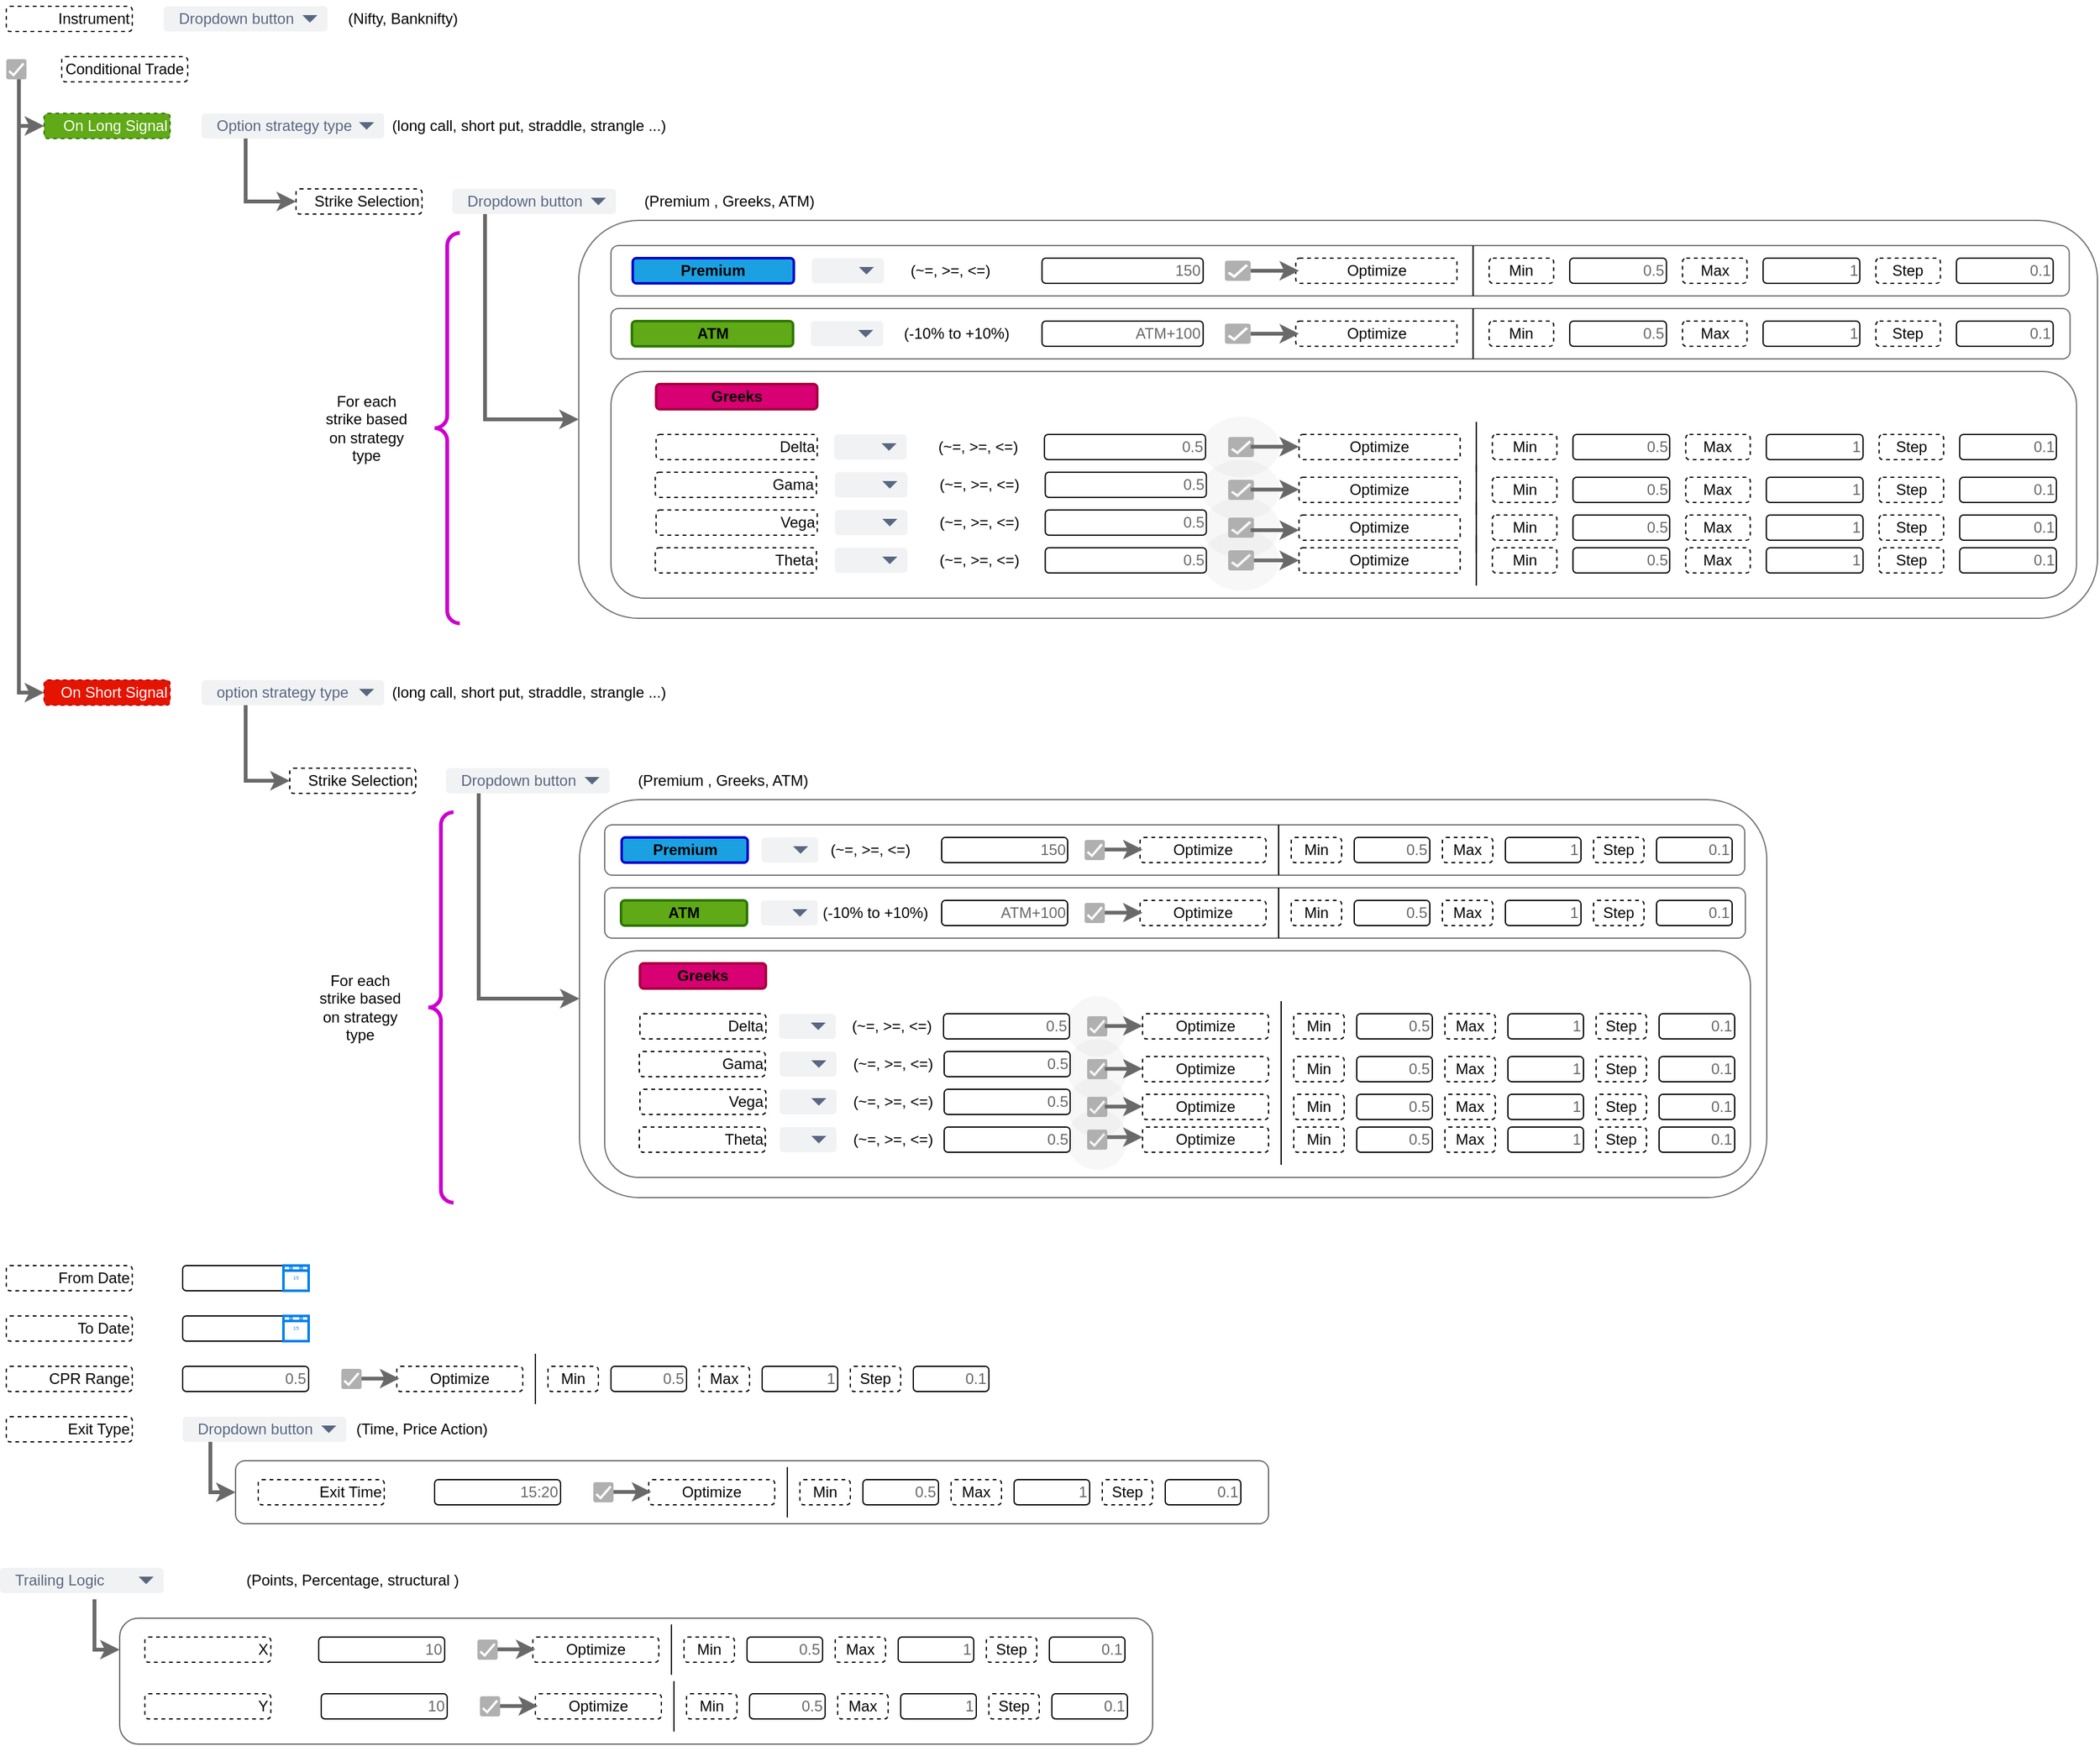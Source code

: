<mxfile version="23.0.2" type="device" pages="2">
  <diagram name="Page-1" id="wWLGLIaCY3mLC6ioKQGN">
    <mxGraphModel dx="2002" dy="1119" grid="1" gridSize="10" guides="1" tooltips="1" connect="1" arrows="1" fold="1" page="1" pageScale="1" pageWidth="2339" pageHeight="3300" background="none" math="0" shadow="0">
      <root>
        <mxCell id="0" />
        <mxCell id="1" parent="0" />
        <mxCell id="ANaHoe1QAIr7CPmkLw86-388" value="" style="rounded=1;whiteSpace=wrap;html=1;fillColor=none;strokeColor=#696969;" parent="1" vertex="1">
          <mxGeometry x="212" y="1195" width="820" height="50" as="geometry" />
        </mxCell>
        <mxCell id="ANaHoe1QAIr7CPmkLw86-17" value="From Date" style="rounded=1;whiteSpace=wrap;html=1;fillColor=none;dashed=1;shadow=0;align=right;" parent="1" vertex="1">
          <mxGeometry x="30" y="1040" width="100" height="20" as="geometry" />
        </mxCell>
        <mxCell id="ANaHoe1QAIr7CPmkLw86-18" value="" style="rounded=1;whiteSpace=wrap;html=1;fillColor=none;" parent="1" vertex="1">
          <mxGeometry x="170" y="1040" width="100" height="20" as="geometry" />
        </mxCell>
        <mxCell id="ANaHoe1QAIr7CPmkLw86-19" value="" style="html=1;verticalLabelPosition=bottom;align=center;labelBackgroundColor=#ffffff;verticalAlign=top;strokeWidth=2;strokeColor=#0080F0;shadow=0;dashed=0;shape=mxgraph.ios7.icons.calendar;" parent="1" vertex="1">
          <mxGeometry x="250" y="1040" width="20" height="20" as="geometry" />
        </mxCell>
        <mxCell id="ANaHoe1QAIr7CPmkLw86-20" value="&amp;nbsp; &amp;nbsp; To Date" style="rounded=1;whiteSpace=wrap;html=1;fillColor=none;dashed=1;align=right;" parent="1" vertex="1">
          <mxGeometry x="30" y="1080" width="100" height="20" as="geometry" />
        </mxCell>
        <mxCell id="ANaHoe1QAIr7CPmkLw86-21" value="" style="rounded=1;whiteSpace=wrap;html=1;fillColor=none;" parent="1" vertex="1">
          <mxGeometry x="170" y="1080" width="100" height="20" as="geometry" />
        </mxCell>
        <mxCell id="ANaHoe1QAIr7CPmkLw86-22" value="" style="html=1;verticalLabelPosition=bottom;align=center;labelBackgroundColor=#ffffff;verticalAlign=top;strokeWidth=2;strokeColor=#0080F0;shadow=0;dashed=0;shape=mxgraph.ios7.icons.calendar;" parent="1" vertex="1">
          <mxGeometry x="250" y="1080" width="20" height="20" as="geometry" />
        </mxCell>
        <mxCell id="ANaHoe1QAIr7CPmkLw86-23" value="CPR Range" style="rounded=1;whiteSpace=wrap;html=1;fillColor=none;dashed=1;align=right;" parent="1" vertex="1">
          <mxGeometry x="30" y="1120" width="100" height="20" as="geometry" />
        </mxCell>
        <mxCell id="ANaHoe1QAIr7CPmkLw86-25" value="&lt;font color=&quot;#696969&quot;&gt;0.5&lt;/font&gt;" style="rounded=1;whiteSpace=wrap;html=1;fillColor=none;align=right;" parent="1" vertex="1">
          <mxGeometry x="170" y="1120" width="100" height="20" as="geometry" />
        </mxCell>
        <mxCell id="ANaHoe1QAIr7CPmkLw86-36" value="Exit Type" style="rounded=1;whiteSpace=wrap;html=1;fillColor=none;dashed=1;align=right;" parent="1" vertex="1">
          <mxGeometry x="30" y="1160" width="100" height="20" as="geometry" />
        </mxCell>
        <mxCell id="ANaHoe1QAIr7CPmkLw86-389" style="edgeStyle=orthogonalEdgeStyle;rounded=0;orthogonalLoop=1;jettySize=auto;html=1;entryX=0;entryY=0.5;entryDx=0;entryDy=0;strokeColor=#696969;strokeWidth=3;" parent="1" source="ANaHoe1QAIr7CPmkLw86-38" target="ANaHoe1QAIr7CPmkLw86-388" edge="1">
          <mxGeometry relative="1" as="geometry">
            <Array as="points">
              <mxPoint x="192" y="1220" />
            </Array>
          </mxGeometry>
        </mxCell>
        <mxCell id="ANaHoe1QAIr7CPmkLw86-38" value="Dropdown button" style="rounded=1;fillColor=#F1F2F4;strokeColor=none;html=1;whiteSpace=wrap;fontColor=#596780;align=left;fontSize=12;spacingLeft=10;sketch=0;" parent="1" vertex="1">
          <mxGeometry x="170" y="1160" width="130" height="20" as="geometry" />
        </mxCell>
        <mxCell id="ANaHoe1QAIr7CPmkLw86-39" value="" style="shape=triangle;direction=south;fillColor=#596780;strokeColor=none;html=1;sketch=0;" parent="ANaHoe1QAIr7CPmkLw86-38" vertex="1">
          <mxGeometry x="1" y="0.5" width="12" height="6" relative="1" as="geometry">
            <mxPoint x="-20" y="-3" as="offset" />
          </mxGeometry>
        </mxCell>
        <mxCell id="ANaHoe1QAIr7CPmkLw86-52" value="Exit Time" style="rounded=1;whiteSpace=wrap;html=1;fillColor=none;dashed=1;align=right;" parent="1" vertex="1">
          <mxGeometry x="230" y="1210" width="100" height="20" as="geometry" />
        </mxCell>
        <mxCell id="ANaHoe1QAIr7CPmkLw86-53" value="&lt;font color=&quot;#696969&quot;&gt;15:20&lt;/font&gt;" style="rounded=1;whiteSpace=wrap;html=1;fillColor=none;align=right;" parent="1" vertex="1">
          <mxGeometry x="370" y="1210" width="100" height="20" as="geometry" />
        </mxCell>
        <mxCell id="ANaHoe1QAIr7CPmkLw86-64" value="Instrument" style="rounded=1;whiteSpace=wrap;html=1;fillColor=none;dashed=1;shadow=0;align=right;" parent="1" vertex="1">
          <mxGeometry x="30" y="40" width="100" height="20" as="geometry" />
        </mxCell>
        <mxCell id="ANaHoe1QAIr7CPmkLw86-67" value="Dropdown button" style="rounded=1;fillColor=#F1F2F4;strokeColor=none;html=1;whiteSpace=wrap;fontColor=#596780;align=left;fontSize=12;spacingLeft=10;sketch=0;" parent="1" vertex="1">
          <mxGeometry x="155" y="40" width="130" height="20" as="geometry" />
        </mxCell>
        <mxCell id="ANaHoe1QAIr7CPmkLw86-68" value="" style="shape=triangle;direction=south;fillColor=#596780;strokeColor=none;html=1;sketch=0;" parent="ANaHoe1QAIr7CPmkLw86-67" vertex="1">
          <mxGeometry x="1" y="0.5" width="12" height="6" relative="1" as="geometry">
            <mxPoint x="-20" y="-3" as="offset" />
          </mxGeometry>
        </mxCell>
        <mxCell id="ANaHoe1QAIr7CPmkLw86-73" value="(Nifty, Banknifty)" style="text;html=1;align=center;verticalAlign=middle;whiteSpace=wrap;rounded=0;" parent="1" vertex="1">
          <mxGeometry x="290" y="35" width="110" height="30" as="geometry" />
        </mxCell>
        <mxCell id="ANaHoe1QAIr7CPmkLw86-193" style="edgeStyle=orthogonalEdgeStyle;rounded=0;orthogonalLoop=1;jettySize=auto;html=1;entryX=0;entryY=0.5;entryDx=0;entryDy=0;strokeWidth=3;strokeColor=#696969;" parent="1" source="ANaHoe1QAIr7CPmkLw86-74" target="ANaHoe1QAIr7CPmkLw86-83" edge="1">
          <mxGeometry relative="1" as="geometry">
            <Array as="points">
              <mxPoint x="40" y="135" />
            </Array>
          </mxGeometry>
        </mxCell>
        <mxCell id="ANaHoe1QAIr7CPmkLw86-250" style="edgeStyle=orthogonalEdgeStyle;rounded=0;orthogonalLoop=1;jettySize=auto;html=1;entryX=0;entryY=0.5;entryDx=0;entryDy=0;strokeColor=#696969;strokeWidth=3;" parent="1" source="ANaHoe1QAIr7CPmkLw86-74" target="ANaHoe1QAIr7CPmkLw86-84" edge="1">
          <mxGeometry relative="1" as="geometry">
            <Array as="points">
              <mxPoint x="40" y="585" />
            </Array>
          </mxGeometry>
        </mxCell>
        <mxCell id="ANaHoe1QAIr7CPmkLw86-74" value="" style="dashed=0;labelPosition=right;align=left;shape=mxgraph.gmdl.checkbox;strokeColor=none;fillColor=#B0B0B0;strokeWidth=2;sketch=0;html=1;" parent="1" vertex="1">
          <mxGeometry x="30" y="82" width="16" height="16" as="geometry" />
        </mxCell>
        <mxCell id="ANaHoe1QAIr7CPmkLw86-75" value="Conditional Trade" style="rounded=1;whiteSpace=wrap;html=1;fillColor=none;dashed=1;" parent="1" vertex="1">
          <mxGeometry x="74" y="80" width="100" height="20" as="geometry" />
        </mxCell>
        <mxCell id="ANaHoe1QAIr7CPmkLw86-94" value="" style="group" parent="1" vertex="1" connectable="0">
          <mxGeometry x="60" y="120" width="490" height="30" as="geometry" />
        </mxCell>
        <mxCell id="ANaHoe1QAIr7CPmkLw86-83" value="On Long Signal" style="rounded=1;whiteSpace=wrap;html=1;fillColor=#60a917;dashed=1;shadow=0;align=right;fontColor=#ffffff;strokeColor=#2D7600;" parent="ANaHoe1QAIr7CPmkLw86-94" vertex="1">
          <mxGeometry y="5" width="100" height="20" as="geometry" />
        </mxCell>
        <mxCell id="ANaHoe1QAIr7CPmkLw86-85" value="Option strategy type" style="rounded=1;fillColor=#F1F2F4;strokeColor=none;html=1;whiteSpace=wrap;fontColor=#596780;align=left;fontSize=12;spacingLeft=10;sketch=0;" parent="ANaHoe1QAIr7CPmkLw86-94" vertex="1">
          <mxGeometry x="125" y="5" width="145" height="20" as="geometry" />
        </mxCell>
        <mxCell id="ANaHoe1QAIr7CPmkLw86-86" value="" style="shape=triangle;direction=south;fillColor=#596780;strokeColor=none;html=1;sketch=0;" parent="ANaHoe1QAIr7CPmkLw86-85" vertex="1">
          <mxGeometry x="1" y="0.5" width="12" height="6" relative="1" as="geometry">
            <mxPoint x="-20" y="-3" as="offset" />
          </mxGeometry>
        </mxCell>
        <mxCell id="ANaHoe1QAIr7CPmkLw86-89" value="(long call, short put, straddle, strangle ...)" style="text;html=1;align=center;verticalAlign=middle;whiteSpace=wrap;rounded=0;" parent="ANaHoe1QAIr7CPmkLw86-94" vertex="1">
          <mxGeometry x="270" width="230" height="30" as="geometry" />
        </mxCell>
        <mxCell id="ANaHoe1QAIr7CPmkLw86-95" value="" style="group" parent="1" vertex="1" connectable="0">
          <mxGeometry x="60" y="570" width="490" height="30" as="geometry" />
        </mxCell>
        <mxCell id="ANaHoe1QAIr7CPmkLw86-84" value="On Short Signal" style="rounded=1;whiteSpace=wrap;html=1;fillColor=#e51400;dashed=1;shadow=0;align=right;fontColor=#ffffff;strokeColor=#B20000;" parent="ANaHoe1QAIr7CPmkLw86-95" vertex="1">
          <mxGeometry y="5" width="100" height="20" as="geometry" />
        </mxCell>
        <mxCell id="ANaHoe1QAIr7CPmkLw86-87" value="option strategy type" style="rounded=1;fillColor=#F1F2F4;strokeColor=none;html=1;whiteSpace=wrap;fontColor=#596780;align=left;fontSize=12;spacingLeft=10;sketch=0;" parent="ANaHoe1QAIr7CPmkLw86-95" vertex="1">
          <mxGeometry x="125" y="5" width="145" height="20" as="geometry" />
        </mxCell>
        <mxCell id="ANaHoe1QAIr7CPmkLw86-88" value="" style="shape=triangle;direction=south;fillColor=#596780;strokeColor=none;html=1;sketch=0;" parent="ANaHoe1QAIr7CPmkLw86-87" vertex="1">
          <mxGeometry x="1" y="0.5" width="12" height="6" relative="1" as="geometry">
            <mxPoint x="-20" y="-3" as="offset" />
          </mxGeometry>
        </mxCell>
        <mxCell id="ANaHoe1QAIr7CPmkLw86-90" value="(long call, short put, straddle, strangle ...)" style="text;html=1;align=center;verticalAlign=middle;whiteSpace=wrap;rounded=0;" parent="ANaHoe1QAIr7CPmkLw86-95" vertex="1">
          <mxGeometry x="270" width="230" height="30" as="geometry" />
        </mxCell>
        <mxCell id="ANaHoe1QAIr7CPmkLw86-77" value="Strike Selection" style="rounded=1;whiteSpace=wrap;html=1;fillColor=none;dashed=1;align=right;" parent="1" vertex="1">
          <mxGeometry x="260" y="185" width="100" height="20" as="geometry" />
        </mxCell>
        <mxCell id="ANaHoe1QAIr7CPmkLw86-247" style="edgeStyle=orthogonalEdgeStyle;rounded=0;orthogonalLoop=1;jettySize=auto;html=1;entryX=0;entryY=0.5;entryDx=0;entryDy=0;strokeWidth=3;strokeColor=#696969;" parent="1" source="ANaHoe1QAIr7CPmkLw86-79" target="ANaHoe1QAIr7CPmkLw86-196" edge="1">
          <mxGeometry relative="1" as="geometry">
            <Array as="points">
              <mxPoint x="410" y="368" />
            </Array>
          </mxGeometry>
        </mxCell>
        <mxCell id="ANaHoe1QAIr7CPmkLw86-79" value="Dropdown button" style="rounded=1;fillColor=#F1F2F4;strokeColor=none;html=1;whiteSpace=wrap;fontColor=#596780;align=left;fontSize=12;spacingLeft=10;sketch=0;" parent="1" vertex="1">
          <mxGeometry x="384" y="185" width="130" height="20" as="geometry" />
        </mxCell>
        <mxCell id="ANaHoe1QAIr7CPmkLw86-80" value="" style="shape=triangle;direction=south;fillColor=#596780;strokeColor=none;html=1;sketch=0;" parent="ANaHoe1QAIr7CPmkLw86-79" vertex="1">
          <mxGeometry x="1" y="0.5" width="12" height="6" relative="1" as="geometry">
            <mxPoint x="-20" y="-3" as="offset" />
          </mxGeometry>
        </mxCell>
        <mxCell id="ANaHoe1QAIr7CPmkLw86-81" value="(Premium , Greeks, ATM)" style="text;html=1;align=center;verticalAlign=middle;whiteSpace=wrap;rounded=0;" parent="1" vertex="1">
          <mxGeometry x="524" y="180" width="160" height="30" as="geometry" />
        </mxCell>
        <mxCell id="ANaHoe1QAIr7CPmkLw86-195" style="edgeStyle=orthogonalEdgeStyle;rounded=0;orthogonalLoop=1;jettySize=auto;html=1;entryX=0;entryY=0.5;entryDx=0;entryDy=0;strokeColor=#696969;strokeWidth=3;" parent="1" source="ANaHoe1QAIr7CPmkLw86-85" target="ANaHoe1QAIr7CPmkLw86-77" edge="1">
          <mxGeometry relative="1" as="geometry">
            <mxPoint x="240.0" y="292.5" as="targetPoint" />
            <Array as="points">
              <mxPoint x="220" y="195" />
            </Array>
          </mxGeometry>
        </mxCell>
        <mxCell id="ANaHoe1QAIr7CPmkLw86-219" value="" style="group" parent="1" vertex="1" connectable="0">
          <mxGeometry x="496" y="1200" width="514" height="40" as="geometry" />
        </mxCell>
        <mxCell id="ANaHoe1QAIr7CPmkLw86-54" value="" style="dashed=0;labelPosition=right;align=left;shape=mxgraph.gmdl.checkbox;strokeColor=none;fillColor=#B0B0B0;strokeWidth=2;sketch=0;html=1;" parent="ANaHoe1QAIr7CPmkLw86-219" vertex="1">
          <mxGeometry y="12" width="16" height="16" as="geometry" />
        </mxCell>
        <mxCell id="ANaHoe1QAIr7CPmkLw86-55" value="Optimize" style="rounded=1;whiteSpace=wrap;html=1;fillColor=none;dashed=1;" parent="ANaHoe1QAIr7CPmkLw86-219" vertex="1">
          <mxGeometry x="44" y="10" width="100" height="20" as="geometry" />
        </mxCell>
        <mxCell id="ANaHoe1QAIr7CPmkLw86-56" value="Min" style="rounded=1;whiteSpace=wrap;html=1;fillColor=none;dashed=1;" parent="ANaHoe1QAIr7CPmkLw86-219" vertex="1">
          <mxGeometry x="164" y="10" width="40" height="20" as="geometry" />
        </mxCell>
        <mxCell id="ANaHoe1QAIr7CPmkLw86-57" value="&lt;font color=&quot;#696969&quot;&gt;0.5&lt;/font&gt;" style="rounded=1;whiteSpace=wrap;html=1;fillColor=none;align=right;" parent="ANaHoe1QAIr7CPmkLw86-219" vertex="1">
          <mxGeometry x="214" y="10" width="60" height="20" as="geometry" />
        </mxCell>
        <mxCell id="ANaHoe1QAIr7CPmkLw86-58" value="" style="endArrow=none;html=1;rounded=0;" parent="ANaHoe1QAIr7CPmkLw86-219" edge="1">
          <mxGeometry width="50" height="50" relative="1" as="geometry">
            <mxPoint x="154" y="40" as="sourcePoint" />
            <mxPoint x="154" as="targetPoint" />
          </mxGeometry>
        </mxCell>
        <mxCell id="ANaHoe1QAIr7CPmkLw86-59" value="Max" style="rounded=1;whiteSpace=wrap;html=1;fillColor=none;dashed=1;" parent="ANaHoe1QAIr7CPmkLw86-219" vertex="1">
          <mxGeometry x="284" y="10" width="40" height="20" as="geometry" />
        </mxCell>
        <mxCell id="ANaHoe1QAIr7CPmkLw86-60" value="&lt;font color=&quot;#696969&quot;&gt;1&lt;/font&gt;" style="rounded=1;whiteSpace=wrap;html=1;fillColor=none;align=right;" parent="ANaHoe1QAIr7CPmkLw86-219" vertex="1">
          <mxGeometry x="334" y="10" width="60" height="20" as="geometry" />
        </mxCell>
        <mxCell id="ANaHoe1QAIr7CPmkLw86-61" value="Step" style="rounded=1;whiteSpace=wrap;html=1;fillColor=none;dashed=1;" parent="ANaHoe1QAIr7CPmkLw86-219" vertex="1">
          <mxGeometry x="404" y="10" width="40" height="20" as="geometry" />
        </mxCell>
        <mxCell id="ANaHoe1QAIr7CPmkLw86-62" value="&lt;font color=&quot;#696969&quot;&gt;0.1&lt;/font&gt;" style="rounded=1;whiteSpace=wrap;html=1;fillColor=none;align=right;" parent="ANaHoe1QAIr7CPmkLw86-219" vertex="1">
          <mxGeometry x="454" y="10" width="60" height="20" as="geometry" />
        </mxCell>
        <mxCell id="ANaHoe1QAIr7CPmkLw86-375" value="" style="endArrow=classic;html=1;rounded=0;strokeWidth=3;strokeColor=#696969;" parent="ANaHoe1QAIr7CPmkLw86-219" edge="1">
          <mxGeometry width="50" height="50" relative="1" as="geometry">
            <mxPoint x="16" y="19.72" as="sourcePoint" />
            <mxPoint x="46" y="19.72" as="targetPoint" />
            <Array as="points">
              <mxPoint x="16" y="19.72" />
            </Array>
          </mxGeometry>
        </mxCell>
        <mxCell id="ANaHoe1QAIr7CPmkLw86-245" value="" style="group" parent="1" vertex="1" connectable="0">
          <mxGeometry x="510" y="230" width="1180" height="340" as="geometry" />
        </mxCell>
        <mxCell id="ANaHoe1QAIr7CPmkLw86-241" value="" style="group" parent="ANaHoe1QAIr7CPmkLw86-245" vertex="1" connectable="0">
          <mxGeometry width="1157.615" height="40" as="geometry" />
        </mxCell>
        <mxCell id="ANaHoe1QAIr7CPmkLw86-82" value="" style="rounded=1;whiteSpace=wrap;html=1;fillColor=none;strokeColor=#737373;" parent="ANaHoe1QAIr7CPmkLw86-241" vertex="1">
          <mxGeometry width="1157.615" height="40" as="geometry" />
        </mxCell>
        <mxCell id="ANaHoe1QAIr7CPmkLw86-96" value="&lt;font color=&quot;#000000&quot;&gt;&lt;b&gt;Premium&lt;/b&gt;&lt;/font&gt;" style="rounded=1;whiteSpace=wrap;html=1;fillColor=#1ba1e2;fontColor=#ffffff;strokeColor=#0000CC;strokeWidth=2;" parent="ANaHoe1QAIr7CPmkLw86-241" vertex="1">
          <mxGeometry x="17.268" y="10" width="127.913" height="20" as="geometry" />
        </mxCell>
        <mxCell id="ANaHoe1QAIr7CPmkLw86-97" value="" style="rounded=1;fillColor=#F1F2F4;strokeColor=none;html=1;whiteSpace=wrap;fontColor=#596780;align=left;fontSize=12;spacingLeft=10;sketch=0;" parent="ANaHoe1QAIr7CPmkLw86-241" vertex="1">
          <mxGeometry x="159.252" y="10" width="57.561" height="20" as="geometry" />
        </mxCell>
        <mxCell id="ANaHoe1QAIr7CPmkLw86-98" value="" style="shape=triangle;direction=south;fillColor=#596780;strokeColor=none;html=1;sketch=0;" parent="ANaHoe1QAIr7CPmkLw86-97" vertex="1">
          <mxGeometry x="1" y="0.5" width="12" height="6" relative="1" as="geometry">
            <mxPoint x="-20" y="-3" as="offset" />
          </mxGeometry>
        </mxCell>
        <mxCell id="ANaHoe1QAIr7CPmkLw86-99" value="&lt;font color=&quot;#696969&quot;&gt;150&lt;/font&gt;" style="rounded=1;whiteSpace=wrap;html=1;fillColor=none;align=right;" parent="ANaHoe1QAIr7CPmkLw86-241" vertex="1">
          <mxGeometry x="342.168" y="10" width="127.913" height="20" as="geometry" />
        </mxCell>
        <mxCell id="ANaHoe1QAIr7CPmkLw86-100" value="(~=, &amp;gt;=, &amp;lt;=)" style="text;html=1;align=center;verticalAlign=middle;whiteSpace=wrap;rounded=0;" parent="ANaHoe1QAIr7CPmkLw86-241" vertex="1">
          <mxGeometry x="165.648" y="5" width="207.22" height="30" as="geometry" />
        </mxCell>
        <mxCell id="ANaHoe1QAIr7CPmkLw86-231" value="" style="group" parent="ANaHoe1QAIr7CPmkLw86-241" vertex="1" connectable="0">
          <mxGeometry x="487.35" width="657.474" height="40" as="geometry" />
        </mxCell>
        <mxCell id="ANaHoe1QAIr7CPmkLw86-232" value="" style="dashed=0;labelPosition=right;align=left;shape=mxgraph.gmdl.checkbox;strokeColor=none;fillColor=#B0B0B0;strokeWidth=2;sketch=0;html=1;" parent="ANaHoe1QAIr7CPmkLw86-231" vertex="1">
          <mxGeometry y="12" width="20.466" height="16" as="geometry" />
        </mxCell>
        <mxCell id="ANaHoe1QAIr7CPmkLw86-233" value="Optimize" style="rounded=1;whiteSpace=wrap;html=1;fillColor=none;dashed=1;" parent="ANaHoe1QAIr7CPmkLw86-231" vertex="1">
          <mxGeometry x="56.282" y="10" width="127.913" height="20" as="geometry" />
        </mxCell>
        <mxCell id="ANaHoe1QAIr7CPmkLw86-234" value="Min" style="rounded=1;whiteSpace=wrap;html=1;fillColor=none;dashed=1;" parent="ANaHoe1QAIr7CPmkLw86-231" vertex="1">
          <mxGeometry x="209.778" y="10" width="51.165" height="20" as="geometry" />
        </mxCell>
        <mxCell id="ANaHoe1QAIr7CPmkLw86-235" value="&lt;font color=&quot;#696969&quot;&gt;0.5&lt;/font&gt;" style="rounded=1;whiteSpace=wrap;html=1;fillColor=none;align=right;" parent="ANaHoe1QAIr7CPmkLw86-231" vertex="1">
          <mxGeometry x="273.734" y="10" width="76.748" height="20" as="geometry" />
        </mxCell>
        <mxCell id="ANaHoe1QAIr7CPmkLw86-236" value="" style="endArrow=none;html=1;rounded=0;" parent="ANaHoe1QAIr7CPmkLw86-231" edge="1">
          <mxGeometry width="50" height="50" relative="1" as="geometry">
            <mxPoint x="196.986" y="40" as="sourcePoint" />
            <mxPoint x="196.986" as="targetPoint" />
          </mxGeometry>
        </mxCell>
        <mxCell id="ANaHoe1QAIr7CPmkLw86-237" value="Max" style="rounded=1;whiteSpace=wrap;html=1;fillColor=none;dashed=1;" parent="ANaHoe1QAIr7CPmkLw86-231" vertex="1">
          <mxGeometry x="363.274" y="10" width="51.165" height="20" as="geometry" />
        </mxCell>
        <mxCell id="ANaHoe1QAIr7CPmkLw86-238" value="&lt;font color=&quot;#696969&quot;&gt;1&lt;/font&gt;" style="rounded=1;whiteSpace=wrap;html=1;fillColor=none;align=right;" parent="ANaHoe1QAIr7CPmkLw86-231" vertex="1">
          <mxGeometry x="427.23" y="10" width="76.748" height="20" as="geometry" />
        </mxCell>
        <mxCell id="ANaHoe1QAIr7CPmkLw86-239" value="Step" style="rounded=1;whiteSpace=wrap;html=1;fillColor=none;dashed=1;" parent="ANaHoe1QAIr7CPmkLw86-231" vertex="1">
          <mxGeometry x="516.77" y="10" width="51.165" height="20" as="geometry" />
        </mxCell>
        <mxCell id="ANaHoe1QAIr7CPmkLw86-240" value="&lt;font color=&quot;#696969&quot;&gt;0.1&lt;/font&gt;" style="rounded=1;whiteSpace=wrap;html=1;fillColor=none;align=right;" parent="ANaHoe1QAIr7CPmkLw86-231" vertex="1">
          <mxGeometry x="580.726" y="10" width="76.748" height="20" as="geometry" />
        </mxCell>
        <mxCell id="ANaHoe1QAIr7CPmkLw86-242" value="" style="group" parent="ANaHoe1QAIr7CPmkLw86-245" vertex="1" connectable="0">
          <mxGeometry y="50" width="1158.255" height="40" as="geometry" />
        </mxCell>
        <mxCell id="ANaHoe1QAIr7CPmkLw86-101" value="" style="rounded=1;whiteSpace=wrap;html=1;fillColor=none;strokeColor=#737373;" parent="ANaHoe1QAIr7CPmkLw86-242" vertex="1">
          <mxGeometry width="1158.255" height="40" as="geometry" />
        </mxCell>
        <mxCell id="ANaHoe1QAIr7CPmkLw86-102" value="&lt;font color=&quot;#000000&quot;&gt;&lt;b&gt;ATM&lt;/b&gt;&lt;/font&gt;" style="rounded=1;whiteSpace=wrap;html=1;fillColor=#60a917;fontColor=#ffffff;strokeColor=#2D7600;strokeWidth=2;" parent="ANaHoe1QAIr7CPmkLw86-242" vertex="1">
          <mxGeometry x="16.629" y="10" width="127.913" height="20" as="geometry" />
        </mxCell>
        <mxCell id="ANaHoe1QAIr7CPmkLw86-103" value="" style="rounded=1;fillColor=#F1F2F4;strokeColor=none;html=1;whiteSpace=wrap;fontColor=#596780;align=left;fontSize=12;spacingLeft=10;sketch=0;" parent="ANaHoe1QAIr7CPmkLw86-242" vertex="1">
          <mxGeometry x="158.612" y="10" width="57.561" height="20" as="geometry" />
        </mxCell>
        <mxCell id="ANaHoe1QAIr7CPmkLw86-104" value="" style="shape=triangle;direction=south;fillColor=#596780;strokeColor=none;html=1;sketch=0;" parent="ANaHoe1QAIr7CPmkLw86-103" vertex="1">
          <mxGeometry x="1" y="0.5" width="12" height="6" relative="1" as="geometry">
            <mxPoint x="-20" y="-3" as="offset" />
          </mxGeometry>
        </mxCell>
        <mxCell id="ANaHoe1QAIr7CPmkLw86-105" value="&lt;font color=&quot;#696969&quot;&gt;ATM+100&lt;/font&gt;" style="rounded=1;whiteSpace=wrap;html=1;fillColor=none;align=right;" parent="ANaHoe1QAIr7CPmkLw86-242" vertex="1">
          <mxGeometry x="342.168" y="10" width="127.913" height="20" as="geometry" />
        </mxCell>
        <mxCell id="ANaHoe1QAIr7CPmkLw86-106" value="(-10% to +10%)" style="text;html=1;align=center;verticalAlign=middle;whiteSpace=wrap;rounded=0;" parent="ANaHoe1QAIr7CPmkLw86-242" vertex="1">
          <mxGeometry x="172.043" y="5" width="204.661" height="30" as="geometry" />
        </mxCell>
        <mxCell id="ANaHoe1QAIr7CPmkLw86-221" value="" style="group" parent="ANaHoe1QAIr7CPmkLw86-242" vertex="1" connectable="0">
          <mxGeometry x="487.35" width="657.474" height="40" as="geometry" />
        </mxCell>
        <mxCell id="ANaHoe1QAIr7CPmkLw86-222" value="" style="dashed=0;labelPosition=right;align=left;shape=mxgraph.gmdl.checkbox;strokeColor=none;fillColor=#B0B0B0;strokeWidth=2;sketch=0;html=1;" parent="ANaHoe1QAIr7CPmkLw86-221" vertex="1">
          <mxGeometry y="12" width="20.466" height="16" as="geometry" />
        </mxCell>
        <mxCell id="ANaHoe1QAIr7CPmkLw86-223" value="Optimize" style="rounded=1;whiteSpace=wrap;html=1;fillColor=none;dashed=1;" parent="ANaHoe1QAIr7CPmkLw86-221" vertex="1">
          <mxGeometry x="56.282" y="10" width="127.913" height="20" as="geometry" />
        </mxCell>
        <mxCell id="ANaHoe1QAIr7CPmkLw86-224" value="Min" style="rounded=1;whiteSpace=wrap;html=1;fillColor=none;dashed=1;" parent="ANaHoe1QAIr7CPmkLw86-221" vertex="1">
          <mxGeometry x="209.778" y="10" width="51.165" height="20" as="geometry" />
        </mxCell>
        <mxCell id="ANaHoe1QAIr7CPmkLw86-225" value="&lt;font color=&quot;#696969&quot;&gt;0.5&lt;/font&gt;" style="rounded=1;whiteSpace=wrap;html=1;fillColor=none;align=right;" parent="ANaHoe1QAIr7CPmkLw86-221" vertex="1">
          <mxGeometry x="273.734" y="10" width="76.748" height="20" as="geometry" />
        </mxCell>
        <mxCell id="ANaHoe1QAIr7CPmkLw86-226" value="" style="endArrow=none;html=1;rounded=0;" parent="ANaHoe1QAIr7CPmkLw86-221" edge="1">
          <mxGeometry width="50" height="50" relative="1" as="geometry">
            <mxPoint x="196.986" y="40" as="sourcePoint" />
            <mxPoint x="196.986" as="targetPoint" />
          </mxGeometry>
        </mxCell>
        <mxCell id="ANaHoe1QAIr7CPmkLw86-227" value="Max" style="rounded=1;whiteSpace=wrap;html=1;fillColor=none;dashed=1;" parent="ANaHoe1QAIr7CPmkLw86-221" vertex="1">
          <mxGeometry x="363.274" y="10" width="51.165" height="20" as="geometry" />
        </mxCell>
        <mxCell id="ANaHoe1QAIr7CPmkLw86-228" value="&lt;font color=&quot;#696969&quot;&gt;1&lt;/font&gt;" style="rounded=1;whiteSpace=wrap;html=1;fillColor=none;align=right;" parent="ANaHoe1QAIr7CPmkLw86-221" vertex="1">
          <mxGeometry x="427.23" y="10" width="76.748" height="20" as="geometry" />
        </mxCell>
        <mxCell id="ANaHoe1QAIr7CPmkLw86-229" value="Step" style="rounded=1;whiteSpace=wrap;html=1;fillColor=none;dashed=1;" parent="ANaHoe1QAIr7CPmkLw86-221" vertex="1">
          <mxGeometry x="516.77" y="10" width="51.165" height="20" as="geometry" />
        </mxCell>
        <mxCell id="ANaHoe1QAIr7CPmkLw86-230" value="&lt;font color=&quot;#696969&quot;&gt;0.1&lt;/font&gt;" style="rounded=1;whiteSpace=wrap;html=1;fillColor=none;align=right;" parent="ANaHoe1QAIr7CPmkLw86-221" vertex="1">
          <mxGeometry x="580.726" y="10" width="76.748" height="20" as="geometry" />
        </mxCell>
        <mxCell id="ANaHoe1QAIr7CPmkLw86-244" value="" style="group" parent="ANaHoe1QAIr7CPmkLw86-245" vertex="1" connectable="0">
          <mxGeometry y="100" width="1180" height="240" as="geometry" />
        </mxCell>
        <mxCell id="ANaHoe1QAIr7CPmkLw86-107" value="" style="rounded=1;whiteSpace=wrap;html=1;fillColor=none;strokeColor=#737373;" parent="ANaHoe1QAIr7CPmkLw86-244" vertex="1">
          <mxGeometry width="1163.371" height="180" as="geometry" />
        </mxCell>
        <mxCell id="ANaHoe1QAIr7CPmkLw86-108" value="&lt;font color=&quot;#000000&quot;&gt;&lt;b&gt;Greeks&lt;/b&gt;&lt;/font&gt;" style="rounded=1;whiteSpace=wrap;html=1;fillColor=#d80073;fontColor=#ffffff;strokeColor=#A50040;strokeWidth=2;" parent="ANaHoe1QAIr7CPmkLw86-244" vertex="1">
          <mxGeometry x="35.816" y="10" width="127.913" height="20" as="geometry" />
        </mxCell>
        <mxCell id="ANaHoe1QAIr7CPmkLw86-111" value="&lt;font color=&quot;#696969&quot;&gt;0.5&lt;/font&gt;" style="rounded=1;whiteSpace=wrap;html=1;fillColor=none;align=right;" parent="ANaHoe1QAIr7CPmkLw86-244" vertex="1">
          <mxGeometry x="344.087" y="50" width="127.913" height="20" as="geometry" />
        </mxCell>
        <mxCell id="ANaHoe1QAIr7CPmkLw86-113" value="Delta" style="rounded=1;whiteSpace=wrap;html=1;fillColor=none;dashed=1;shadow=0;align=right;" parent="ANaHoe1QAIr7CPmkLw86-244" vertex="1">
          <mxGeometry x="35.816" y="50" width="127.913" height="20" as="geometry" />
        </mxCell>
        <mxCell id="ANaHoe1QAIr7CPmkLw86-114" value="Gama" style="rounded=1;whiteSpace=wrap;html=1;fillColor=none;dashed=1;shadow=0;align=right;" parent="ANaHoe1QAIr7CPmkLw86-244" vertex="1">
          <mxGeometry x="35.176" y="80" width="127.913" height="20" as="geometry" />
        </mxCell>
        <mxCell id="ANaHoe1QAIr7CPmkLw86-115" value="Vega" style="rounded=1;whiteSpace=wrap;html=1;fillColor=none;dashed=1;shadow=0;align=right;" parent="ANaHoe1QAIr7CPmkLw86-244" vertex="1">
          <mxGeometry x="35.816" y="110" width="127.913" height="20" as="geometry" />
        </mxCell>
        <mxCell id="ANaHoe1QAIr7CPmkLw86-116" value="Theta" style="rounded=1;whiteSpace=wrap;html=1;fillColor=none;dashed=1;shadow=0;align=right;" parent="ANaHoe1QAIr7CPmkLw86-244" vertex="1">
          <mxGeometry x="35.176" y="140" width="127.913" height="20" as="geometry" />
        </mxCell>
        <mxCell id="ANaHoe1QAIr7CPmkLw86-117" value="(~=, &amp;gt;=, &amp;lt;=)" style="text;html=1;align=center;verticalAlign=middle;whiteSpace=wrap;rounded=0;" parent="ANaHoe1QAIr7CPmkLw86-244" vertex="1">
          <mxGeometry x="188.033" y="45" width="207.22" height="30" as="geometry" />
        </mxCell>
        <mxCell id="ANaHoe1QAIr7CPmkLw86-118" value="" style="rounded=1;fillColor=#F1F2F4;strokeColor=none;html=1;whiteSpace=wrap;fontColor=#596780;align=left;fontSize=12;spacingLeft=10;sketch=0;" parent="ANaHoe1QAIr7CPmkLw86-244" vertex="1">
          <mxGeometry x="177.16" y="50" width="57.561" height="20" as="geometry" />
        </mxCell>
        <mxCell id="ANaHoe1QAIr7CPmkLw86-119" value="" style="shape=triangle;direction=south;fillColor=#596780;strokeColor=none;html=1;sketch=0;" parent="ANaHoe1QAIr7CPmkLw86-118" vertex="1">
          <mxGeometry x="1" y="0.5" width="12" height="6" relative="1" as="geometry">
            <mxPoint x="-20" y="-3" as="offset" />
          </mxGeometry>
        </mxCell>
        <mxCell id="ANaHoe1QAIr7CPmkLw86-120" value="&lt;font color=&quot;#696969&quot;&gt;0.5&lt;/font&gt;" style="rounded=1;whiteSpace=wrap;html=1;fillColor=none;align=right;" parent="ANaHoe1QAIr7CPmkLw86-244" vertex="1">
          <mxGeometry x="344.726" y="80" width="127.913" height="20" as="geometry" />
        </mxCell>
        <mxCell id="ANaHoe1QAIr7CPmkLw86-121" value="(~=, &amp;gt;=, &amp;lt;=)" style="text;html=1;align=center;verticalAlign=middle;whiteSpace=wrap;rounded=0;" parent="ANaHoe1QAIr7CPmkLw86-244" vertex="1">
          <mxGeometry x="188.672" y="75" width="207.22" height="30" as="geometry" />
        </mxCell>
        <mxCell id="ANaHoe1QAIr7CPmkLw86-122" value="" style="rounded=1;fillColor=#F1F2F4;strokeColor=none;html=1;whiteSpace=wrap;fontColor=#596780;align=left;fontSize=12;spacingLeft=10;sketch=0;" parent="ANaHoe1QAIr7CPmkLw86-244" vertex="1">
          <mxGeometry x="177.799" y="80" width="57.561" height="20" as="geometry" />
        </mxCell>
        <mxCell id="ANaHoe1QAIr7CPmkLw86-123" value="" style="shape=triangle;direction=south;fillColor=#596780;strokeColor=none;html=1;sketch=0;" parent="ANaHoe1QAIr7CPmkLw86-122" vertex="1">
          <mxGeometry x="1" y="0.5" width="12" height="6" relative="1" as="geometry">
            <mxPoint x="-20" y="-3" as="offset" />
          </mxGeometry>
        </mxCell>
        <mxCell id="ANaHoe1QAIr7CPmkLw86-124" value="&lt;font color=&quot;#696969&quot;&gt;0.5&lt;/font&gt;" style="rounded=1;whiteSpace=wrap;html=1;fillColor=none;align=right;" parent="ANaHoe1QAIr7CPmkLw86-244" vertex="1">
          <mxGeometry x="344.726" y="110" width="127.913" height="20" as="geometry" />
        </mxCell>
        <mxCell id="ANaHoe1QAIr7CPmkLw86-125" value="(~=, &amp;gt;=, &amp;lt;=)" style="text;html=1;align=center;verticalAlign=middle;whiteSpace=wrap;rounded=0;" parent="ANaHoe1QAIr7CPmkLw86-244" vertex="1">
          <mxGeometry x="188.672" y="105" width="207.22" height="30" as="geometry" />
        </mxCell>
        <mxCell id="ANaHoe1QAIr7CPmkLw86-126" value="" style="rounded=1;fillColor=#F1F2F4;strokeColor=none;html=1;whiteSpace=wrap;fontColor=#596780;align=left;fontSize=12;spacingLeft=10;sketch=0;" parent="ANaHoe1QAIr7CPmkLw86-244" vertex="1">
          <mxGeometry x="177.799" y="110" width="57.561" height="20" as="geometry" />
        </mxCell>
        <mxCell id="ANaHoe1QAIr7CPmkLw86-127" value="" style="shape=triangle;direction=south;fillColor=#596780;strokeColor=none;html=1;sketch=0;" parent="ANaHoe1QAIr7CPmkLw86-126" vertex="1">
          <mxGeometry x="1" y="0.5" width="12" height="6" relative="1" as="geometry">
            <mxPoint x="-20" y="-3" as="offset" />
          </mxGeometry>
        </mxCell>
        <mxCell id="ANaHoe1QAIr7CPmkLw86-128" value="&lt;font color=&quot;#696969&quot;&gt;0.5&lt;/font&gt;" style="rounded=1;whiteSpace=wrap;html=1;fillColor=none;align=right;" parent="ANaHoe1QAIr7CPmkLw86-244" vertex="1">
          <mxGeometry x="344.726" y="140" width="127.913" height="20" as="geometry" />
        </mxCell>
        <mxCell id="ANaHoe1QAIr7CPmkLw86-129" value="(~=, &amp;gt;=, &amp;lt;=)" style="text;html=1;align=center;verticalAlign=middle;whiteSpace=wrap;rounded=0;" parent="ANaHoe1QAIr7CPmkLw86-244" vertex="1">
          <mxGeometry x="188.672" y="135" width="207.22" height="30" as="geometry" />
        </mxCell>
        <mxCell id="ANaHoe1QAIr7CPmkLw86-130" value="" style="rounded=1;fillColor=#F1F2F4;strokeColor=none;html=1;whiteSpace=wrap;fontColor=#596780;align=left;fontSize=12;spacingLeft=10;sketch=0;" parent="ANaHoe1QAIr7CPmkLw86-244" vertex="1">
          <mxGeometry x="177.799" y="140" width="57.561" height="20" as="geometry" />
        </mxCell>
        <mxCell id="ANaHoe1QAIr7CPmkLw86-131" value="" style="shape=triangle;direction=south;fillColor=#596780;strokeColor=none;html=1;sketch=0;" parent="ANaHoe1QAIr7CPmkLw86-130" vertex="1">
          <mxGeometry x="1" y="0.5" width="12" height="6" relative="1" as="geometry">
            <mxPoint x="-20" y="-3" as="offset" />
          </mxGeometry>
        </mxCell>
        <mxCell id="ANaHoe1QAIr7CPmkLw86-132" value="" style="group" parent="ANaHoe1QAIr7CPmkLw86-244" vertex="1" connectable="0">
          <mxGeometry x="469.442" y="36" width="710.558" height="204" as="geometry" />
        </mxCell>
        <mxCell id="ANaHoe1QAIr7CPmkLw86-26" value="" style="shape=ellipse;labelPosition=right;align=left;strokeColor=none;fillColor=#B0B0B0;opacity=10;sketch=0;html=1;" parent="ANaHoe1QAIr7CPmkLw86-132" vertex="1">
          <mxGeometry width="61.398" height="48" as="geometry" />
        </mxCell>
        <mxCell id="ANaHoe1QAIr7CPmkLw86-27" value="" style="dashed=0;labelPosition=right;align=left;shape=mxgraph.gmdl.checkbox;strokeColor=none;fillColor=#B0B0B0;strokeWidth=2;sketch=0;html=1;" parent="ANaHoe1QAIr7CPmkLw86-26" vertex="1">
          <mxGeometry x="20.466" y="16" width="20.466" height="16" as="geometry" />
        </mxCell>
        <mxCell id="ANaHoe1QAIr7CPmkLw86-28" value="Optimize" style="rounded=1;whiteSpace=wrap;html=1;fillColor=none;dashed=1;" parent="ANaHoe1QAIr7CPmkLw86-132" vertex="1">
          <mxGeometry x="76.748" y="14" width="127.913" height="20" as="geometry" />
        </mxCell>
        <mxCell id="ANaHoe1QAIr7CPmkLw86-29" value="Min" style="rounded=1;whiteSpace=wrap;html=1;fillColor=none;dashed=1;" parent="ANaHoe1QAIr7CPmkLw86-132" vertex="1">
          <mxGeometry x="230.244" y="14" width="51.165" height="20" as="geometry" />
        </mxCell>
        <mxCell id="ANaHoe1QAIr7CPmkLw86-30" value="&lt;font color=&quot;#696969&quot;&gt;0.5&lt;/font&gt;" style="rounded=1;whiteSpace=wrap;html=1;fillColor=none;align=right;" parent="ANaHoe1QAIr7CPmkLw86-132" vertex="1">
          <mxGeometry x="294.201" y="14" width="76.748" height="20" as="geometry" />
        </mxCell>
        <mxCell id="ANaHoe1QAIr7CPmkLw86-31" value="" style="endArrow=none;html=1;rounded=0;" parent="ANaHoe1QAIr7CPmkLw86-132" edge="1">
          <mxGeometry width="50" height="50" relative="1" as="geometry">
            <mxPoint x="217.453" y="44" as="sourcePoint" />
            <mxPoint x="217.453" y="4" as="targetPoint" />
          </mxGeometry>
        </mxCell>
        <mxCell id="ANaHoe1QAIr7CPmkLw86-32" value="Max" style="rounded=1;whiteSpace=wrap;html=1;fillColor=none;dashed=1;" parent="ANaHoe1QAIr7CPmkLw86-132" vertex="1">
          <mxGeometry x="383.74" y="14" width="51.165" height="20" as="geometry" />
        </mxCell>
        <mxCell id="ANaHoe1QAIr7CPmkLw86-33" value="&lt;font color=&quot;#696969&quot;&gt;1&lt;/font&gt;" style="rounded=1;whiteSpace=wrap;html=1;fillColor=none;align=right;" parent="ANaHoe1QAIr7CPmkLw86-132" vertex="1">
          <mxGeometry x="447.696" y="14" width="76.748" height="20" as="geometry" />
        </mxCell>
        <mxCell id="ANaHoe1QAIr7CPmkLw86-34" value="Step" style="rounded=1;whiteSpace=wrap;html=1;fillColor=none;dashed=1;" parent="ANaHoe1QAIr7CPmkLw86-132" vertex="1">
          <mxGeometry x="537.236" y="14" width="51.165" height="20" as="geometry" />
        </mxCell>
        <mxCell id="ANaHoe1QAIr7CPmkLw86-35" value="&lt;font color=&quot;#696969&quot;&gt;0.1&lt;/font&gt;" style="rounded=1;whiteSpace=wrap;html=1;fillColor=none;align=right;" parent="ANaHoe1QAIr7CPmkLw86-132" vertex="1">
          <mxGeometry x="601.192" y="14" width="76.748" height="20" as="geometry" />
        </mxCell>
        <mxCell id="ANaHoe1QAIr7CPmkLw86-169" value="" style="group" parent="ANaHoe1QAIr7CPmkLw86-132" vertex="1" connectable="0">
          <mxGeometry y="34" width="677.94" height="48" as="geometry" />
        </mxCell>
        <mxCell id="ANaHoe1QAIr7CPmkLw86-170" value="" style="shape=ellipse;labelPosition=right;align=left;strokeColor=none;fillColor=#B0B0B0;opacity=10;sketch=0;html=1;" parent="ANaHoe1QAIr7CPmkLw86-169" vertex="1">
          <mxGeometry width="61.398" height="48" as="geometry" />
        </mxCell>
        <mxCell id="ANaHoe1QAIr7CPmkLw86-171" value="" style="dashed=0;labelPosition=right;align=left;shape=mxgraph.gmdl.checkbox;strokeColor=none;fillColor=#B0B0B0;strokeWidth=2;sketch=0;html=1;" parent="ANaHoe1QAIr7CPmkLw86-170" vertex="1">
          <mxGeometry x="20.466" y="16" width="20.466" height="16" as="geometry" />
        </mxCell>
        <mxCell id="ANaHoe1QAIr7CPmkLw86-172" value="Optimize" style="rounded=1;whiteSpace=wrap;html=1;fillColor=none;dashed=1;" parent="ANaHoe1QAIr7CPmkLw86-169" vertex="1">
          <mxGeometry x="76.748" y="14" width="127.913" height="20" as="geometry" />
        </mxCell>
        <mxCell id="ANaHoe1QAIr7CPmkLw86-173" value="Min" style="rounded=1;whiteSpace=wrap;html=1;fillColor=none;dashed=1;" parent="ANaHoe1QAIr7CPmkLw86-169" vertex="1">
          <mxGeometry x="230.244" y="14" width="51.165" height="20" as="geometry" />
        </mxCell>
        <mxCell id="ANaHoe1QAIr7CPmkLw86-174" value="&lt;font color=&quot;#696969&quot;&gt;0.5&lt;/font&gt;" style="rounded=1;whiteSpace=wrap;html=1;fillColor=none;align=right;" parent="ANaHoe1QAIr7CPmkLw86-169" vertex="1">
          <mxGeometry x="294.201" y="14" width="76.748" height="20" as="geometry" />
        </mxCell>
        <mxCell id="ANaHoe1QAIr7CPmkLw86-175" value="" style="endArrow=none;html=1;rounded=0;" parent="ANaHoe1QAIr7CPmkLw86-169" edge="1">
          <mxGeometry width="50" height="50" relative="1" as="geometry">
            <mxPoint x="217.453" y="44" as="sourcePoint" />
            <mxPoint x="217.453" y="4" as="targetPoint" />
          </mxGeometry>
        </mxCell>
        <mxCell id="ANaHoe1QAIr7CPmkLw86-176" value="Max" style="rounded=1;whiteSpace=wrap;html=1;fillColor=none;dashed=1;" parent="ANaHoe1QAIr7CPmkLw86-169" vertex="1">
          <mxGeometry x="383.74" y="14" width="51.165" height="20" as="geometry" />
        </mxCell>
        <mxCell id="ANaHoe1QAIr7CPmkLw86-177" value="&lt;font color=&quot;#696969&quot;&gt;1&lt;/font&gt;" style="rounded=1;whiteSpace=wrap;html=1;fillColor=none;align=right;" parent="ANaHoe1QAIr7CPmkLw86-169" vertex="1">
          <mxGeometry x="447.696" y="14" width="76.748" height="20" as="geometry" />
        </mxCell>
        <mxCell id="ANaHoe1QAIr7CPmkLw86-178" value="Step" style="rounded=1;whiteSpace=wrap;html=1;fillColor=none;dashed=1;" parent="ANaHoe1QAIr7CPmkLw86-169" vertex="1">
          <mxGeometry x="537.236" y="14" width="51.165" height="20" as="geometry" />
        </mxCell>
        <mxCell id="ANaHoe1QAIr7CPmkLw86-179" value="&lt;font color=&quot;#696969&quot;&gt;0.1&lt;/font&gt;" style="rounded=1;whiteSpace=wrap;html=1;fillColor=none;align=right;" parent="ANaHoe1QAIr7CPmkLw86-169" vertex="1">
          <mxGeometry x="601.192" y="14" width="76.748" height="20" as="geometry" />
        </mxCell>
        <mxCell id="ANaHoe1QAIr7CPmkLw86-196" value="" style="rounded=1;whiteSpace=wrap;html=1;fillColor=none;strokeColor=#737373;" parent="ANaHoe1QAIr7CPmkLw86-132" vertex="1">
          <mxGeometry x="-495.024" y="-156" width="1205.583" height="316" as="geometry" />
        </mxCell>
        <mxCell id="ANaHoe1QAIr7CPmkLw86-359" value="" style="endArrow=classic;html=1;rounded=0;strokeWidth=3;strokeColor=#696969;" parent="ANaHoe1QAIr7CPmkLw86-132" edge="1">
          <mxGeometry width="50" height="50" relative="1" as="geometry">
            <mxPoint x="38.374" y="-116" as="sourcePoint" />
            <mxPoint x="76.748" y="-116" as="targetPoint" />
          </mxGeometry>
        </mxCell>
        <mxCell id="ANaHoe1QAIr7CPmkLw86-361" value="" style="endArrow=classic;html=1;rounded=0;strokeWidth=3;strokeColor=#696969;" parent="ANaHoe1QAIr7CPmkLw86-132" edge="1">
          <mxGeometry width="50" height="50" relative="1" as="geometry">
            <mxPoint x="38.374" y="-66" as="sourcePoint" />
            <mxPoint x="76.748" y="-66" as="targetPoint" />
          </mxGeometry>
        </mxCell>
        <mxCell id="ANaHoe1QAIr7CPmkLw86-362" value="" style="endArrow=classic;html=1;rounded=0;strokeWidth=3;strokeColor=#696969;" parent="ANaHoe1QAIr7CPmkLw86-132" edge="1">
          <mxGeometry width="50" height="50" relative="1" as="geometry">
            <mxPoint x="38.374" y="23.73" as="sourcePoint" />
            <mxPoint x="76.748" y="23.73" as="targetPoint" />
          </mxGeometry>
        </mxCell>
        <mxCell id="ANaHoe1QAIr7CPmkLw86-363" value="" style="endArrow=classic;html=1;rounded=0;strokeWidth=3;strokeColor=#696969;" parent="ANaHoe1QAIr7CPmkLw86-132" edge="1">
          <mxGeometry width="50" height="50" relative="1" as="geometry">
            <mxPoint x="38.374" y="57.73" as="sourcePoint" />
            <mxPoint x="76.748" y="57.73" as="targetPoint" />
          </mxGeometry>
        </mxCell>
        <mxCell id="ANaHoe1QAIr7CPmkLw86-365" value="" style="endArrow=classic;html=1;rounded=0;strokeWidth=3;strokeColor=#696969;" parent="ANaHoe1QAIr7CPmkLw86-132" edge="1">
          <mxGeometry width="50" height="50" relative="1" as="geometry">
            <mxPoint x="38.374" y="114" as="sourcePoint" />
            <mxPoint x="76.748" y="114" as="targetPoint" />
          </mxGeometry>
        </mxCell>
        <mxCell id="ANaHoe1QAIr7CPmkLw86-133" value="" style="group" parent="ANaHoe1QAIr7CPmkLw86-244" vertex="1" connectable="0">
          <mxGeometry x="469.442" y="100" width="677.94" height="48" as="geometry" />
        </mxCell>
        <mxCell id="ANaHoe1QAIr7CPmkLw86-134" value="" style="shape=ellipse;labelPosition=right;align=left;strokeColor=none;fillColor=#B0B0B0;opacity=10;sketch=0;html=1;" parent="ANaHoe1QAIr7CPmkLw86-133" vertex="1">
          <mxGeometry width="61.398" height="48" as="geometry" />
        </mxCell>
        <mxCell id="ANaHoe1QAIr7CPmkLw86-135" value="" style="dashed=0;labelPosition=right;align=left;shape=mxgraph.gmdl.checkbox;strokeColor=none;fillColor=#B0B0B0;strokeWidth=2;sketch=0;html=1;" parent="ANaHoe1QAIr7CPmkLw86-134" vertex="1">
          <mxGeometry x="20.466" y="16" width="20.466" height="16" as="geometry" />
        </mxCell>
        <mxCell id="ANaHoe1QAIr7CPmkLw86-136" value="Optimize" style="rounded=1;whiteSpace=wrap;html=1;fillColor=none;dashed=1;" parent="ANaHoe1QAIr7CPmkLw86-133" vertex="1">
          <mxGeometry x="76.748" y="14" width="127.913" height="20" as="geometry" />
        </mxCell>
        <mxCell id="ANaHoe1QAIr7CPmkLw86-137" value="Min" style="rounded=1;whiteSpace=wrap;html=1;fillColor=none;dashed=1;" parent="ANaHoe1QAIr7CPmkLw86-133" vertex="1">
          <mxGeometry x="230.244" y="14" width="51.165" height="20" as="geometry" />
        </mxCell>
        <mxCell id="ANaHoe1QAIr7CPmkLw86-138" value="&lt;font color=&quot;#696969&quot;&gt;0.5&lt;/font&gt;" style="rounded=1;whiteSpace=wrap;html=1;fillColor=none;align=right;" parent="ANaHoe1QAIr7CPmkLw86-133" vertex="1">
          <mxGeometry x="294.201" y="14" width="76.748" height="20" as="geometry" />
        </mxCell>
        <mxCell id="ANaHoe1QAIr7CPmkLw86-139" value="" style="endArrow=none;html=1;rounded=0;" parent="ANaHoe1QAIr7CPmkLw86-133" edge="1">
          <mxGeometry width="50" height="50" relative="1" as="geometry">
            <mxPoint x="217.453" y="44" as="sourcePoint" />
            <mxPoint x="217.453" y="4" as="targetPoint" />
          </mxGeometry>
        </mxCell>
        <mxCell id="ANaHoe1QAIr7CPmkLw86-140" value="Max" style="rounded=1;whiteSpace=wrap;html=1;fillColor=none;dashed=1;" parent="ANaHoe1QAIr7CPmkLw86-133" vertex="1">
          <mxGeometry x="383.74" y="14" width="51.165" height="20" as="geometry" />
        </mxCell>
        <mxCell id="ANaHoe1QAIr7CPmkLw86-141" value="&lt;font color=&quot;#696969&quot;&gt;1&lt;/font&gt;" style="rounded=1;whiteSpace=wrap;html=1;fillColor=none;align=right;" parent="ANaHoe1QAIr7CPmkLw86-133" vertex="1">
          <mxGeometry x="447.696" y="14" width="76.748" height="20" as="geometry" />
        </mxCell>
        <mxCell id="ANaHoe1QAIr7CPmkLw86-142" value="Step" style="rounded=1;whiteSpace=wrap;html=1;fillColor=none;dashed=1;" parent="ANaHoe1QAIr7CPmkLw86-133" vertex="1">
          <mxGeometry x="537.236" y="14" width="51.165" height="20" as="geometry" />
        </mxCell>
        <mxCell id="ANaHoe1QAIr7CPmkLw86-143" value="&lt;font color=&quot;#696969&quot;&gt;0.1&lt;/font&gt;" style="rounded=1;whiteSpace=wrap;html=1;fillColor=none;align=right;" parent="ANaHoe1QAIr7CPmkLw86-133" vertex="1">
          <mxGeometry x="601.192" y="14" width="76.748" height="20" as="geometry" />
        </mxCell>
        <mxCell id="ANaHoe1QAIr7CPmkLw86-180" value="" style="group" parent="ANaHoe1QAIr7CPmkLw86-244" vertex="1" connectable="0">
          <mxGeometry x="469.442" y="126" width="677.94" height="48" as="geometry" />
        </mxCell>
        <mxCell id="ANaHoe1QAIr7CPmkLw86-181" value="" style="shape=ellipse;labelPosition=right;align=left;strokeColor=none;fillColor=#B0B0B0;opacity=10;sketch=0;html=1;" parent="ANaHoe1QAIr7CPmkLw86-180" vertex="1">
          <mxGeometry width="61.398" height="48" as="geometry" />
        </mxCell>
        <mxCell id="ANaHoe1QAIr7CPmkLw86-182" value="" style="dashed=0;labelPosition=right;align=left;shape=mxgraph.gmdl.checkbox;strokeColor=none;fillColor=#B0B0B0;strokeWidth=2;sketch=0;html=1;" parent="ANaHoe1QAIr7CPmkLw86-181" vertex="1">
          <mxGeometry x="20.466" y="16" width="20.466" height="16" as="geometry" />
        </mxCell>
        <mxCell id="ANaHoe1QAIr7CPmkLw86-183" value="Optimize" style="rounded=1;whiteSpace=wrap;html=1;fillColor=none;dashed=1;" parent="ANaHoe1QAIr7CPmkLw86-180" vertex="1">
          <mxGeometry x="76.748" y="14" width="127.913" height="20" as="geometry" />
        </mxCell>
        <mxCell id="ANaHoe1QAIr7CPmkLw86-184" value="Min" style="rounded=1;whiteSpace=wrap;html=1;fillColor=none;dashed=1;" parent="ANaHoe1QAIr7CPmkLw86-180" vertex="1">
          <mxGeometry x="230.244" y="14" width="51.165" height="20" as="geometry" />
        </mxCell>
        <mxCell id="ANaHoe1QAIr7CPmkLw86-185" value="&lt;font color=&quot;#696969&quot;&gt;0.5&lt;/font&gt;" style="rounded=1;whiteSpace=wrap;html=1;fillColor=none;align=right;" parent="ANaHoe1QAIr7CPmkLw86-180" vertex="1">
          <mxGeometry x="294.201" y="14" width="76.748" height="20" as="geometry" />
        </mxCell>
        <mxCell id="ANaHoe1QAIr7CPmkLw86-186" value="" style="endArrow=none;html=1;rounded=0;" parent="ANaHoe1QAIr7CPmkLw86-180" edge="1">
          <mxGeometry width="50" height="50" relative="1" as="geometry">
            <mxPoint x="217.453" y="44" as="sourcePoint" />
            <mxPoint x="217.453" y="4" as="targetPoint" />
          </mxGeometry>
        </mxCell>
        <mxCell id="ANaHoe1QAIr7CPmkLw86-187" value="Max" style="rounded=1;whiteSpace=wrap;html=1;fillColor=none;dashed=1;" parent="ANaHoe1QAIr7CPmkLw86-180" vertex="1">
          <mxGeometry x="383.74" y="14" width="51.165" height="20" as="geometry" />
        </mxCell>
        <mxCell id="ANaHoe1QAIr7CPmkLw86-188" value="&lt;font color=&quot;#696969&quot;&gt;1&lt;/font&gt;" style="rounded=1;whiteSpace=wrap;html=1;fillColor=none;align=right;" parent="ANaHoe1QAIr7CPmkLw86-180" vertex="1">
          <mxGeometry x="447.696" y="14" width="76.748" height="20" as="geometry" />
        </mxCell>
        <mxCell id="ANaHoe1QAIr7CPmkLw86-189" value="Step" style="rounded=1;whiteSpace=wrap;html=1;fillColor=none;dashed=1;" parent="ANaHoe1QAIr7CPmkLw86-180" vertex="1">
          <mxGeometry x="537.236" y="14" width="51.165" height="20" as="geometry" />
        </mxCell>
        <mxCell id="ANaHoe1QAIr7CPmkLw86-190" value="&lt;font color=&quot;#696969&quot;&gt;0.1&lt;/font&gt;" style="rounded=1;whiteSpace=wrap;html=1;fillColor=none;align=right;" parent="ANaHoe1QAIr7CPmkLw86-180" vertex="1">
          <mxGeometry x="601.192" y="14" width="76.748" height="20" as="geometry" />
        </mxCell>
        <mxCell id="ANaHoe1QAIr7CPmkLw86-364" value="" style="endArrow=classic;html=1;rounded=0;strokeWidth=3;strokeColor=#696969;" parent="ANaHoe1QAIr7CPmkLw86-180" edge="1">
          <mxGeometry width="50" height="50" relative="1" as="geometry">
            <mxPoint x="38.374" as="sourcePoint" />
            <mxPoint x="76.748" as="targetPoint" />
          </mxGeometry>
        </mxCell>
        <mxCell id="ANaHoe1QAIr7CPmkLw86-248" value="" style="verticalLabelPosition=bottom;shadow=0;dashed=0;align=center;html=1;verticalAlign=top;strokeWidth=3;shape=mxgraph.mockup.markup.curlyBrace;whiteSpace=wrap;strokeColor=#CC00CC;rotation=-90;gradientColor=default;" parent="1" vertex="1">
          <mxGeometry x="225" y="365" width="310" height="20" as="geometry" />
        </mxCell>
        <mxCell id="ANaHoe1QAIr7CPmkLw86-249" value="For each strike based on strategy type" style="text;html=1;align=center;verticalAlign=middle;whiteSpace=wrap;rounded=0;" parent="1" vertex="1">
          <mxGeometry x="276" y="327.5" width="80" height="95" as="geometry" />
        </mxCell>
        <mxCell id="ANaHoe1QAIr7CPmkLw86-251" value="Strike Selection" style="rounded=1;whiteSpace=wrap;html=1;fillColor=none;dashed=1;align=right;" parent="1" vertex="1">
          <mxGeometry x="255" y="645" width="100" height="20" as="geometry" />
        </mxCell>
        <mxCell id="ANaHoe1QAIr7CPmkLw86-252" style="edgeStyle=orthogonalEdgeStyle;rounded=0;orthogonalLoop=1;jettySize=auto;html=1;entryX=0;entryY=0.5;entryDx=0;entryDy=0;strokeWidth=3;strokeColor=#696969;" parent="1" source="ANaHoe1QAIr7CPmkLw86-253" target="ANaHoe1QAIr7CPmkLw86-333" edge="1">
          <mxGeometry relative="1" as="geometry">
            <Array as="points">
              <mxPoint x="405" y="828" />
            </Array>
          </mxGeometry>
        </mxCell>
        <mxCell id="ANaHoe1QAIr7CPmkLw86-253" value="Dropdown button" style="rounded=1;fillColor=#F1F2F4;strokeColor=none;html=1;whiteSpace=wrap;fontColor=#596780;align=left;fontSize=12;spacingLeft=10;sketch=0;" parent="1" vertex="1">
          <mxGeometry x="379" y="645" width="130" height="20" as="geometry" />
        </mxCell>
        <mxCell id="ANaHoe1QAIr7CPmkLw86-254" value="" style="shape=triangle;direction=south;fillColor=#596780;strokeColor=none;html=1;sketch=0;" parent="ANaHoe1QAIr7CPmkLw86-253" vertex="1">
          <mxGeometry x="1" y="0.5" width="12" height="6" relative="1" as="geometry">
            <mxPoint x="-20" y="-3" as="offset" />
          </mxGeometry>
        </mxCell>
        <mxCell id="ANaHoe1QAIr7CPmkLw86-255" value="(Premium , Greeks, ATM)" style="text;html=1;align=center;verticalAlign=middle;whiteSpace=wrap;rounded=0;" parent="1" vertex="1">
          <mxGeometry x="519" y="640" width="160" height="30" as="geometry" />
        </mxCell>
        <mxCell id="ANaHoe1QAIr7CPmkLw86-256" value="" style="group" parent="1" vertex="1" connectable="0">
          <mxGeometry x="505" y="690" width="905" height="40" as="geometry" />
        </mxCell>
        <mxCell id="ANaHoe1QAIr7CPmkLw86-257" value="" style="rounded=1;whiteSpace=wrap;html=1;fillColor=none;strokeColor=#737373;" parent="ANaHoe1QAIr7CPmkLw86-256" vertex="1">
          <mxGeometry width="905" height="40" as="geometry" />
        </mxCell>
        <mxCell id="ANaHoe1QAIr7CPmkLw86-258" value="&lt;font color=&quot;#000000&quot;&gt;&lt;b&gt;Premium&lt;/b&gt;&lt;/font&gt;" style="rounded=1;whiteSpace=wrap;html=1;fillColor=#1ba1e2;fontColor=#ffffff;strokeColor=#0000CC;strokeWidth=2;" parent="ANaHoe1QAIr7CPmkLw86-256" vertex="1">
          <mxGeometry x="13.5" y="10" width="100" height="20" as="geometry" />
        </mxCell>
        <mxCell id="ANaHoe1QAIr7CPmkLw86-259" value="" style="rounded=1;fillColor=#F1F2F4;strokeColor=none;html=1;whiteSpace=wrap;fontColor=#596780;align=left;fontSize=12;spacingLeft=10;sketch=0;" parent="ANaHoe1QAIr7CPmkLw86-256" vertex="1">
          <mxGeometry x="124.5" y="10" width="45" height="20" as="geometry" />
        </mxCell>
        <mxCell id="ANaHoe1QAIr7CPmkLw86-260" value="" style="shape=triangle;direction=south;fillColor=#596780;strokeColor=none;html=1;sketch=0;" parent="ANaHoe1QAIr7CPmkLw86-259" vertex="1">
          <mxGeometry x="1" y="0.5" width="12" height="6" relative="1" as="geometry">
            <mxPoint x="-20" y="-3" as="offset" />
          </mxGeometry>
        </mxCell>
        <mxCell id="ANaHoe1QAIr7CPmkLw86-261" value="&lt;font color=&quot;#696969&quot;&gt;150&lt;/font&gt;" style="rounded=1;whiteSpace=wrap;html=1;fillColor=none;align=right;" parent="ANaHoe1QAIr7CPmkLw86-256" vertex="1">
          <mxGeometry x="267.5" y="10" width="100" height="20" as="geometry" />
        </mxCell>
        <mxCell id="ANaHoe1QAIr7CPmkLw86-262" value="(~=, &amp;gt;=, &amp;lt;=)" style="text;html=1;align=center;verticalAlign=middle;whiteSpace=wrap;rounded=0;" parent="ANaHoe1QAIr7CPmkLw86-256" vertex="1">
          <mxGeometry x="129.5" y="5" width="162" height="30" as="geometry" />
        </mxCell>
        <mxCell id="ANaHoe1QAIr7CPmkLw86-263" value="" style="group" parent="ANaHoe1QAIr7CPmkLw86-256" vertex="1" connectable="0">
          <mxGeometry x="381" width="514" height="40" as="geometry" />
        </mxCell>
        <mxCell id="ANaHoe1QAIr7CPmkLw86-264" value="" style="dashed=0;labelPosition=right;align=left;shape=mxgraph.gmdl.checkbox;strokeColor=none;fillColor=#B0B0B0;strokeWidth=2;sketch=0;html=1;" parent="ANaHoe1QAIr7CPmkLw86-263" vertex="1">
          <mxGeometry y="12" width="16" height="16" as="geometry" />
        </mxCell>
        <mxCell id="ANaHoe1QAIr7CPmkLw86-265" value="Optimize" style="rounded=1;whiteSpace=wrap;html=1;fillColor=none;dashed=1;" parent="ANaHoe1QAIr7CPmkLw86-263" vertex="1">
          <mxGeometry x="44" y="10" width="100" height="20" as="geometry" />
        </mxCell>
        <mxCell id="ANaHoe1QAIr7CPmkLw86-266" value="Min" style="rounded=1;whiteSpace=wrap;html=1;fillColor=none;dashed=1;" parent="ANaHoe1QAIr7CPmkLw86-263" vertex="1">
          <mxGeometry x="164" y="10" width="40" height="20" as="geometry" />
        </mxCell>
        <mxCell id="ANaHoe1QAIr7CPmkLw86-267" value="&lt;font color=&quot;#696969&quot;&gt;0.5&lt;/font&gt;" style="rounded=1;whiteSpace=wrap;html=1;fillColor=none;align=right;" parent="ANaHoe1QAIr7CPmkLw86-263" vertex="1">
          <mxGeometry x="214" y="10" width="60" height="20" as="geometry" />
        </mxCell>
        <mxCell id="ANaHoe1QAIr7CPmkLw86-268" value="" style="endArrow=none;html=1;rounded=0;" parent="ANaHoe1QAIr7CPmkLw86-263" edge="1">
          <mxGeometry width="50" height="50" relative="1" as="geometry">
            <mxPoint x="154" y="40" as="sourcePoint" />
            <mxPoint x="154" as="targetPoint" />
          </mxGeometry>
        </mxCell>
        <mxCell id="ANaHoe1QAIr7CPmkLw86-269" value="Max" style="rounded=1;whiteSpace=wrap;html=1;fillColor=none;dashed=1;" parent="ANaHoe1QAIr7CPmkLw86-263" vertex="1">
          <mxGeometry x="284" y="10" width="40" height="20" as="geometry" />
        </mxCell>
        <mxCell id="ANaHoe1QAIr7CPmkLw86-270" value="&lt;font color=&quot;#696969&quot;&gt;1&lt;/font&gt;" style="rounded=1;whiteSpace=wrap;html=1;fillColor=none;align=right;" parent="ANaHoe1QAIr7CPmkLw86-263" vertex="1">
          <mxGeometry x="334" y="10" width="60" height="20" as="geometry" />
        </mxCell>
        <mxCell id="ANaHoe1QAIr7CPmkLw86-271" value="Step" style="rounded=1;whiteSpace=wrap;html=1;fillColor=none;dashed=1;" parent="ANaHoe1QAIr7CPmkLw86-263" vertex="1">
          <mxGeometry x="404" y="10" width="40" height="20" as="geometry" />
        </mxCell>
        <mxCell id="ANaHoe1QAIr7CPmkLw86-272" value="&lt;font color=&quot;#696969&quot;&gt;0.1&lt;/font&gt;" style="rounded=1;whiteSpace=wrap;html=1;fillColor=none;align=right;" parent="ANaHoe1QAIr7CPmkLw86-263" vertex="1">
          <mxGeometry x="454" y="10" width="60" height="20" as="geometry" />
        </mxCell>
        <mxCell id="ANaHoe1QAIr7CPmkLw86-369" value="" style="endArrow=classic;html=1;rounded=0;strokeWidth=3;strokeColor=#696969;" parent="ANaHoe1QAIr7CPmkLw86-263" edge="1">
          <mxGeometry width="50" height="50" relative="1" as="geometry">
            <mxPoint x="16" y="19.64" as="sourcePoint" />
            <mxPoint x="46" y="19.64" as="targetPoint" />
            <Array as="points">
              <mxPoint x="16" y="19.64" />
            </Array>
          </mxGeometry>
        </mxCell>
        <mxCell id="ANaHoe1QAIr7CPmkLw86-273" value="" style="group" parent="1" vertex="1" connectable="0">
          <mxGeometry x="505" y="740" width="905.5" height="40" as="geometry" />
        </mxCell>
        <mxCell id="ANaHoe1QAIr7CPmkLw86-274" value="" style="rounded=1;whiteSpace=wrap;html=1;fillColor=none;strokeColor=#737373;" parent="ANaHoe1QAIr7CPmkLw86-273" vertex="1">
          <mxGeometry width="905.5" height="40" as="geometry" />
        </mxCell>
        <mxCell id="ANaHoe1QAIr7CPmkLw86-275" value="&lt;font color=&quot;#000000&quot;&gt;&lt;b&gt;ATM&lt;/b&gt;&lt;/font&gt;" style="rounded=1;whiteSpace=wrap;html=1;fillColor=#60a917;fontColor=#ffffff;strokeColor=#2D7600;strokeWidth=2;" parent="ANaHoe1QAIr7CPmkLw86-273" vertex="1">
          <mxGeometry x="13" y="10" width="100" height="20" as="geometry" />
        </mxCell>
        <mxCell id="ANaHoe1QAIr7CPmkLw86-276" value="" style="rounded=1;fillColor=#F1F2F4;strokeColor=none;html=1;whiteSpace=wrap;fontColor=#596780;align=left;fontSize=12;spacingLeft=10;sketch=0;" parent="ANaHoe1QAIr7CPmkLw86-273" vertex="1">
          <mxGeometry x="124" y="10" width="45" height="20" as="geometry" />
        </mxCell>
        <mxCell id="ANaHoe1QAIr7CPmkLw86-277" value="" style="shape=triangle;direction=south;fillColor=#596780;strokeColor=none;html=1;sketch=0;" parent="ANaHoe1QAIr7CPmkLw86-276" vertex="1">
          <mxGeometry x="1" y="0.5" width="12" height="6" relative="1" as="geometry">
            <mxPoint x="-20" y="-3" as="offset" />
          </mxGeometry>
        </mxCell>
        <mxCell id="ANaHoe1QAIr7CPmkLw86-278" value="&lt;font color=&quot;#696969&quot;&gt;ATM+100&lt;/font&gt;" style="rounded=1;whiteSpace=wrap;html=1;fillColor=none;align=right;" parent="ANaHoe1QAIr7CPmkLw86-273" vertex="1">
          <mxGeometry x="267.5" y="10" width="100" height="20" as="geometry" />
        </mxCell>
        <mxCell id="ANaHoe1QAIr7CPmkLw86-279" value="(-10% to +10%)" style="text;html=1;align=center;verticalAlign=middle;whiteSpace=wrap;rounded=0;" parent="ANaHoe1QAIr7CPmkLw86-273" vertex="1">
          <mxGeometry x="134.5" y="5" width="160" height="30" as="geometry" />
        </mxCell>
        <mxCell id="ANaHoe1QAIr7CPmkLw86-280" value="" style="group" parent="ANaHoe1QAIr7CPmkLw86-273" vertex="1" connectable="0">
          <mxGeometry x="381" width="514" height="40" as="geometry" />
        </mxCell>
        <mxCell id="ANaHoe1QAIr7CPmkLw86-281" value="" style="dashed=0;labelPosition=right;align=left;shape=mxgraph.gmdl.checkbox;strokeColor=none;fillColor=#B0B0B0;strokeWidth=2;sketch=0;html=1;" parent="ANaHoe1QAIr7CPmkLw86-280" vertex="1">
          <mxGeometry y="12" width="16" height="16" as="geometry" />
        </mxCell>
        <mxCell id="ANaHoe1QAIr7CPmkLw86-282" value="Optimize" style="rounded=1;whiteSpace=wrap;html=1;fillColor=none;dashed=1;" parent="ANaHoe1QAIr7CPmkLw86-280" vertex="1">
          <mxGeometry x="44" y="10" width="100" height="20" as="geometry" />
        </mxCell>
        <mxCell id="ANaHoe1QAIr7CPmkLw86-283" value="Min" style="rounded=1;whiteSpace=wrap;html=1;fillColor=none;dashed=1;" parent="ANaHoe1QAIr7CPmkLw86-280" vertex="1">
          <mxGeometry x="164" y="10" width="40" height="20" as="geometry" />
        </mxCell>
        <mxCell id="ANaHoe1QAIr7CPmkLw86-284" value="&lt;font color=&quot;#696969&quot;&gt;0.5&lt;/font&gt;" style="rounded=1;whiteSpace=wrap;html=1;fillColor=none;align=right;" parent="ANaHoe1QAIr7CPmkLw86-280" vertex="1">
          <mxGeometry x="214" y="10" width="60" height="20" as="geometry" />
        </mxCell>
        <mxCell id="ANaHoe1QAIr7CPmkLw86-285" value="" style="endArrow=none;html=1;rounded=0;" parent="ANaHoe1QAIr7CPmkLw86-280" edge="1">
          <mxGeometry width="50" height="50" relative="1" as="geometry">
            <mxPoint x="154" y="40" as="sourcePoint" />
            <mxPoint x="154" as="targetPoint" />
          </mxGeometry>
        </mxCell>
        <mxCell id="ANaHoe1QAIr7CPmkLw86-286" value="Max" style="rounded=1;whiteSpace=wrap;html=1;fillColor=none;dashed=1;" parent="ANaHoe1QAIr7CPmkLw86-280" vertex="1">
          <mxGeometry x="284" y="10" width="40" height="20" as="geometry" />
        </mxCell>
        <mxCell id="ANaHoe1QAIr7CPmkLw86-287" value="&lt;font color=&quot;#696969&quot;&gt;1&lt;/font&gt;" style="rounded=1;whiteSpace=wrap;html=1;fillColor=none;align=right;" parent="ANaHoe1QAIr7CPmkLw86-280" vertex="1">
          <mxGeometry x="334" y="10" width="60" height="20" as="geometry" />
        </mxCell>
        <mxCell id="ANaHoe1QAIr7CPmkLw86-288" value="Step" style="rounded=1;whiteSpace=wrap;html=1;fillColor=none;dashed=1;" parent="ANaHoe1QAIr7CPmkLw86-280" vertex="1">
          <mxGeometry x="404" y="10" width="40" height="20" as="geometry" />
        </mxCell>
        <mxCell id="ANaHoe1QAIr7CPmkLw86-289" value="&lt;font color=&quot;#696969&quot;&gt;0.1&lt;/font&gt;" style="rounded=1;whiteSpace=wrap;html=1;fillColor=none;align=right;" parent="ANaHoe1QAIr7CPmkLw86-280" vertex="1">
          <mxGeometry x="454" y="10" width="60" height="20" as="geometry" />
        </mxCell>
        <mxCell id="ANaHoe1QAIr7CPmkLw86-370" value="" style="endArrow=classic;html=1;rounded=0;strokeWidth=3;strokeColor=#696969;" parent="ANaHoe1QAIr7CPmkLw86-280" edge="1">
          <mxGeometry width="50" height="50" relative="1" as="geometry">
            <mxPoint x="16" y="19.7" as="sourcePoint" />
            <mxPoint x="46" y="19.7" as="targetPoint" />
            <Array as="points">
              <mxPoint x="16" y="19.7" />
            </Array>
          </mxGeometry>
        </mxCell>
        <mxCell id="ANaHoe1QAIr7CPmkLw86-290" value="" style="rounded=1;whiteSpace=wrap;html=1;fillColor=none;strokeColor=#737373;" parent="1" vertex="1">
          <mxGeometry x="505" y="790" width="909.5" height="180" as="geometry" />
        </mxCell>
        <mxCell id="ANaHoe1QAIr7CPmkLw86-291" value="&lt;font color=&quot;#000000&quot;&gt;&lt;b&gt;Greeks&lt;/b&gt;&lt;/font&gt;" style="rounded=1;whiteSpace=wrap;html=1;fillColor=#d80073;fontColor=#ffffff;strokeColor=#A50040;strokeWidth=2;" parent="1" vertex="1">
          <mxGeometry x="533" y="800" width="100" height="20" as="geometry" />
        </mxCell>
        <mxCell id="ANaHoe1QAIr7CPmkLw86-292" value="&lt;font color=&quot;#696969&quot;&gt;0.5&lt;/font&gt;" style="rounded=1;whiteSpace=wrap;html=1;fillColor=none;align=right;" parent="1" vertex="1">
          <mxGeometry x="774" y="840" width="100" height="20" as="geometry" />
        </mxCell>
        <mxCell id="ANaHoe1QAIr7CPmkLw86-293" value="Delta" style="rounded=1;whiteSpace=wrap;html=1;fillColor=none;dashed=1;shadow=0;align=right;" parent="1" vertex="1">
          <mxGeometry x="533" y="840" width="100" height="20" as="geometry" />
        </mxCell>
        <mxCell id="ANaHoe1QAIr7CPmkLw86-294" value="Gama" style="rounded=1;whiteSpace=wrap;html=1;fillColor=none;dashed=1;shadow=0;align=right;" parent="1" vertex="1">
          <mxGeometry x="532.5" y="870" width="100" height="20" as="geometry" />
        </mxCell>
        <mxCell id="ANaHoe1QAIr7CPmkLw86-295" value="Vega" style="rounded=1;whiteSpace=wrap;html=1;fillColor=none;dashed=1;shadow=0;align=right;" parent="1" vertex="1">
          <mxGeometry x="533" y="900" width="100" height="20" as="geometry" />
        </mxCell>
        <mxCell id="ANaHoe1QAIr7CPmkLw86-296" value="Theta" style="rounded=1;whiteSpace=wrap;html=1;fillColor=none;dashed=1;shadow=0;align=right;" parent="1" vertex="1">
          <mxGeometry x="532.5" y="930" width="100" height="20" as="geometry" />
        </mxCell>
        <mxCell id="ANaHoe1QAIr7CPmkLw86-297" value="(~=, &amp;gt;=, &amp;lt;=)" style="text;html=1;align=center;verticalAlign=middle;whiteSpace=wrap;rounded=0;" parent="1" vertex="1">
          <mxGeometry x="652" y="835" width="162" height="30" as="geometry" />
        </mxCell>
        <mxCell id="ANaHoe1QAIr7CPmkLw86-298" value="" style="rounded=1;fillColor=#F1F2F4;strokeColor=none;html=1;whiteSpace=wrap;fontColor=#596780;align=left;fontSize=12;spacingLeft=10;sketch=0;" parent="1" vertex="1">
          <mxGeometry x="643.5" y="840" width="45" height="20" as="geometry" />
        </mxCell>
        <mxCell id="ANaHoe1QAIr7CPmkLw86-299" value="" style="shape=triangle;direction=south;fillColor=#596780;strokeColor=none;html=1;sketch=0;" parent="ANaHoe1QAIr7CPmkLw86-298" vertex="1">
          <mxGeometry x="1" y="0.5" width="12" height="6" relative="1" as="geometry">
            <mxPoint x="-20" y="-3" as="offset" />
          </mxGeometry>
        </mxCell>
        <mxCell id="ANaHoe1QAIr7CPmkLw86-300" value="&lt;font color=&quot;#696969&quot;&gt;0.5&lt;/font&gt;" style="rounded=1;whiteSpace=wrap;html=1;fillColor=none;align=right;" parent="1" vertex="1">
          <mxGeometry x="774.5" y="870" width="100" height="20" as="geometry" />
        </mxCell>
        <mxCell id="ANaHoe1QAIr7CPmkLw86-301" value="(~=, &amp;gt;=, &amp;lt;=)" style="text;html=1;align=center;verticalAlign=middle;whiteSpace=wrap;rounded=0;" parent="1" vertex="1">
          <mxGeometry x="652.5" y="865" width="162" height="30" as="geometry" />
        </mxCell>
        <mxCell id="ANaHoe1QAIr7CPmkLw86-302" value="" style="rounded=1;fillColor=#F1F2F4;strokeColor=none;html=1;whiteSpace=wrap;fontColor=#596780;align=left;fontSize=12;spacingLeft=10;sketch=0;" parent="1" vertex="1">
          <mxGeometry x="644" y="870" width="45" height="20" as="geometry" />
        </mxCell>
        <mxCell id="ANaHoe1QAIr7CPmkLw86-303" value="" style="shape=triangle;direction=south;fillColor=#596780;strokeColor=none;html=1;sketch=0;" parent="ANaHoe1QAIr7CPmkLw86-302" vertex="1">
          <mxGeometry x="1" y="0.5" width="12" height="6" relative="1" as="geometry">
            <mxPoint x="-20" y="-3" as="offset" />
          </mxGeometry>
        </mxCell>
        <mxCell id="ANaHoe1QAIr7CPmkLw86-304" value="&lt;font color=&quot;#696969&quot;&gt;0.5&lt;/font&gt;" style="rounded=1;whiteSpace=wrap;html=1;fillColor=none;align=right;" parent="1" vertex="1">
          <mxGeometry x="774.5" y="900" width="100" height="20" as="geometry" />
        </mxCell>
        <mxCell id="ANaHoe1QAIr7CPmkLw86-305" value="(~=, &amp;gt;=, &amp;lt;=)" style="text;html=1;align=center;verticalAlign=middle;whiteSpace=wrap;rounded=0;" parent="1" vertex="1">
          <mxGeometry x="652.5" y="895" width="162" height="30" as="geometry" />
        </mxCell>
        <mxCell id="ANaHoe1QAIr7CPmkLw86-306" value="" style="rounded=1;fillColor=#F1F2F4;strokeColor=none;html=1;whiteSpace=wrap;fontColor=#596780;align=left;fontSize=12;spacingLeft=10;sketch=0;" parent="1" vertex="1">
          <mxGeometry x="644" y="900" width="45" height="20" as="geometry" />
        </mxCell>
        <mxCell id="ANaHoe1QAIr7CPmkLw86-307" value="" style="shape=triangle;direction=south;fillColor=#596780;strokeColor=none;html=1;sketch=0;" parent="ANaHoe1QAIr7CPmkLw86-306" vertex="1">
          <mxGeometry x="1" y="0.5" width="12" height="6" relative="1" as="geometry">
            <mxPoint x="-20" y="-3" as="offset" />
          </mxGeometry>
        </mxCell>
        <mxCell id="ANaHoe1QAIr7CPmkLw86-308" value="&lt;font color=&quot;#696969&quot;&gt;0.5&lt;/font&gt;" style="rounded=1;whiteSpace=wrap;html=1;fillColor=none;align=right;" parent="1" vertex="1">
          <mxGeometry x="774.5" y="930" width="100" height="20" as="geometry" />
        </mxCell>
        <mxCell id="ANaHoe1QAIr7CPmkLw86-309" value="(~=, &amp;gt;=, &amp;lt;=)" style="text;html=1;align=center;verticalAlign=middle;whiteSpace=wrap;rounded=0;" parent="1" vertex="1">
          <mxGeometry x="652.5" y="925" width="162" height="30" as="geometry" />
        </mxCell>
        <mxCell id="ANaHoe1QAIr7CPmkLw86-310" value="" style="rounded=1;fillColor=#F1F2F4;strokeColor=none;html=1;whiteSpace=wrap;fontColor=#596780;align=left;fontSize=12;spacingLeft=10;sketch=0;" parent="1" vertex="1">
          <mxGeometry x="644" y="930" width="45" height="20" as="geometry" />
        </mxCell>
        <mxCell id="ANaHoe1QAIr7CPmkLw86-311" value="" style="shape=triangle;direction=south;fillColor=#596780;strokeColor=none;html=1;sketch=0;" parent="ANaHoe1QAIr7CPmkLw86-310" vertex="1">
          <mxGeometry x="1" y="0.5" width="12" height="6" relative="1" as="geometry">
            <mxPoint x="-20" y="-3" as="offset" />
          </mxGeometry>
        </mxCell>
        <mxCell id="ANaHoe1QAIr7CPmkLw86-312" value="" style="shape=ellipse;labelPosition=right;align=left;strokeColor=none;fillColor=#B0B0B0;opacity=10;sketch=0;html=1;" parent="1" vertex="1">
          <mxGeometry x="872" y="826" width="48" height="48" as="geometry" />
        </mxCell>
        <mxCell id="ANaHoe1QAIr7CPmkLw86-313" value="" style="dashed=0;labelPosition=right;align=left;shape=mxgraph.gmdl.checkbox;strokeColor=none;fillColor=#B0B0B0;strokeWidth=2;sketch=0;html=1;" parent="ANaHoe1QAIr7CPmkLw86-312" vertex="1">
          <mxGeometry x="16" y="16" width="16" height="16" as="geometry" />
        </mxCell>
        <mxCell id="ANaHoe1QAIr7CPmkLw86-314" value="Optimize" style="rounded=1;whiteSpace=wrap;html=1;fillColor=none;dashed=1;" parent="1" vertex="1">
          <mxGeometry x="932" y="840" width="100" height="20" as="geometry" />
        </mxCell>
        <mxCell id="ANaHoe1QAIr7CPmkLw86-315" value="Min" style="rounded=1;whiteSpace=wrap;html=1;fillColor=none;dashed=1;" parent="1" vertex="1">
          <mxGeometry x="1052" y="840" width="40" height="20" as="geometry" />
        </mxCell>
        <mxCell id="ANaHoe1QAIr7CPmkLw86-316" value="&lt;font color=&quot;#696969&quot;&gt;0.5&lt;/font&gt;" style="rounded=1;whiteSpace=wrap;html=1;fillColor=none;align=right;" parent="1" vertex="1">
          <mxGeometry x="1102" y="840" width="60" height="20" as="geometry" />
        </mxCell>
        <mxCell id="ANaHoe1QAIr7CPmkLw86-317" value="" style="endArrow=none;html=1;rounded=0;" parent="1" edge="1">
          <mxGeometry width="50" height="50" relative="1" as="geometry">
            <mxPoint x="1042" y="870" as="sourcePoint" />
            <mxPoint x="1042" y="830" as="targetPoint" />
          </mxGeometry>
        </mxCell>
        <mxCell id="ANaHoe1QAIr7CPmkLw86-318" value="Max" style="rounded=1;whiteSpace=wrap;html=1;fillColor=none;dashed=1;" parent="1" vertex="1">
          <mxGeometry x="1172" y="840" width="40" height="20" as="geometry" />
        </mxCell>
        <mxCell id="ANaHoe1QAIr7CPmkLw86-319" value="&lt;font color=&quot;#696969&quot;&gt;1&lt;/font&gt;" style="rounded=1;whiteSpace=wrap;html=1;fillColor=none;align=right;" parent="1" vertex="1">
          <mxGeometry x="1222" y="840" width="60" height="20" as="geometry" />
        </mxCell>
        <mxCell id="ANaHoe1QAIr7CPmkLw86-320" value="Step" style="rounded=1;whiteSpace=wrap;html=1;fillColor=none;dashed=1;" parent="1" vertex="1">
          <mxGeometry x="1292" y="840" width="40" height="20" as="geometry" />
        </mxCell>
        <mxCell id="ANaHoe1QAIr7CPmkLw86-321" value="&lt;font color=&quot;#696969&quot;&gt;0.1&lt;/font&gt;" style="rounded=1;whiteSpace=wrap;html=1;fillColor=none;align=right;" parent="1" vertex="1">
          <mxGeometry x="1342" y="840" width="60" height="20" as="geometry" />
        </mxCell>
        <mxCell id="ANaHoe1QAIr7CPmkLw86-322" value="" style="group" parent="1" vertex="1" connectable="0">
          <mxGeometry x="872" y="860" width="530" height="48" as="geometry" />
        </mxCell>
        <mxCell id="ANaHoe1QAIr7CPmkLw86-323" value="" style="shape=ellipse;labelPosition=right;align=left;strokeColor=none;fillColor=#B0B0B0;opacity=10;sketch=0;html=1;" parent="ANaHoe1QAIr7CPmkLw86-322" vertex="1">
          <mxGeometry width="48" height="48" as="geometry" />
        </mxCell>
        <mxCell id="ANaHoe1QAIr7CPmkLw86-324" value="" style="dashed=0;labelPosition=right;align=left;shape=mxgraph.gmdl.checkbox;strokeColor=none;fillColor=#B0B0B0;strokeWidth=2;sketch=0;html=1;" parent="ANaHoe1QAIr7CPmkLw86-323" vertex="1">
          <mxGeometry x="16" y="16" width="16" height="16" as="geometry" />
        </mxCell>
        <mxCell id="ANaHoe1QAIr7CPmkLw86-325" value="Optimize" style="rounded=1;whiteSpace=wrap;html=1;fillColor=none;dashed=1;" parent="ANaHoe1QAIr7CPmkLw86-322" vertex="1">
          <mxGeometry x="60" y="14" width="100" height="20" as="geometry" />
        </mxCell>
        <mxCell id="ANaHoe1QAIr7CPmkLw86-326" value="Min" style="rounded=1;whiteSpace=wrap;html=1;fillColor=none;dashed=1;" parent="ANaHoe1QAIr7CPmkLw86-322" vertex="1">
          <mxGeometry x="180" y="14" width="40" height="20" as="geometry" />
        </mxCell>
        <mxCell id="ANaHoe1QAIr7CPmkLw86-327" value="&lt;font color=&quot;#696969&quot;&gt;0.5&lt;/font&gt;" style="rounded=1;whiteSpace=wrap;html=1;fillColor=none;align=right;" parent="ANaHoe1QAIr7CPmkLw86-322" vertex="1">
          <mxGeometry x="230" y="14" width="60" height="20" as="geometry" />
        </mxCell>
        <mxCell id="ANaHoe1QAIr7CPmkLw86-328" value="" style="endArrow=none;html=1;rounded=0;" parent="ANaHoe1QAIr7CPmkLw86-322" edge="1">
          <mxGeometry width="50" height="50" relative="1" as="geometry">
            <mxPoint x="170" y="44" as="sourcePoint" />
            <mxPoint x="170" y="4" as="targetPoint" />
          </mxGeometry>
        </mxCell>
        <mxCell id="ANaHoe1QAIr7CPmkLw86-329" value="Max" style="rounded=1;whiteSpace=wrap;html=1;fillColor=none;dashed=1;" parent="ANaHoe1QAIr7CPmkLw86-322" vertex="1">
          <mxGeometry x="300" y="14" width="40" height="20" as="geometry" />
        </mxCell>
        <mxCell id="ANaHoe1QAIr7CPmkLw86-330" value="&lt;font color=&quot;#696969&quot;&gt;1&lt;/font&gt;" style="rounded=1;whiteSpace=wrap;html=1;fillColor=none;align=right;" parent="ANaHoe1QAIr7CPmkLw86-322" vertex="1">
          <mxGeometry x="350" y="14" width="60" height="20" as="geometry" />
        </mxCell>
        <mxCell id="ANaHoe1QAIr7CPmkLw86-331" value="Step" style="rounded=1;whiteSpace=wrap;html=1;fillColor=none;dashed=1;" parent="ANaHoe1QAIr7CPmkLw86-322" vertex="1">
          <mxGeometry x="420" y="14" width="40" height="20" as="geometry" />
        </mxCell>
        <mxCell id="ANaHoe1QAIr7CPmkLw86-332" value="&lt;font color=&quot;#696969&quot;&gt;0.1&lt;/font&gt;" style="rounded=1;whiteSpace=wrap;html=1;fillColor=none;align=right;" parent="ANaHoe1QAIr7CPmkLw86-322" vertex="1">
          <mxGeometry x="470" y="14" width="60" height="20" as="geometry" />
        </mxCell>
        <mxCell id="ANaHoe1QAIr7CPmkLw86-372" value="" style="endArrow=classic;html=1;rounded=0;strokeWidth=3;strokeColor=#696969;" parent="ANaHoe1QAIr7CPmkLw86-322" edge="1">
          <mxGeometry width="50" height="50" relative="1" as="geometry">
            <mxPoint x="30" y="23.7" as="sourcePoint" />
            <mxPoint x="60" y="23.7" as="targetPoint" />
            <Array as="points">
              <mxPoint x="30" y="23.7" />
            </Array>
          </mxGeometry>
        </mxCell>
        <mxCell id="ANaHoe1QAIr7CPmkLw86-333" value="" style="rounded=1;whiteSpace=wrap;html=1;fillColor=none;strokeColor=#737373;" parent="1" vertex="1">
          <mxGeometry x="485" y="670" width="942.5" height="316" as="geometry" />
        </mxCell>
        <mxCell id="ANaHoe1QAIr7CPmkLw86-334" value="" style="group" parent="1" vertex="1" connectable="0">
          <mxGeometry x="872" y="890" width="530" height="48" as="geometry" />
        </mxCell>
        <mxCell id="ANaHoe1QAIr7CPmkLw86-335" value="" style="shape=ellipse;labelPosition=right;align=left;strokeColor=none;fillColor=#B0B0B0;opacity=10;sketch=0;html=1;" parent="ANaHoe1QAIr7CPmkLw86-334" vertex="1">
          <mxGeometry width="48" height="48" as="geometry" />
        </mxCell>
        <mxCell id="ANaHoe1QAIr7CPmkLw86-336" value="" style="dashed=0;labelPosition=right;align=left;shape=mxgraph.gmdl.checkbox;strokeColor=none;fillColor=#B0B0B0;strokeWidth=2;sketch=0;html=1;" parent="ANaHoe1QAIr7CPmkLw86-335" vertex="1">
          <mxGeometry x="16" y="16" width="16" height="16" as="geometry" />
        </mxCell>
        <mxCell id="ANaHoe1QAIr7CPmkLw86-337" value="Optimize" style="rounded=1;whiteSpace=wrap;html=1;fillColor=none;dashed=1;" parent="ANaHoe1QAIr7CPmkLw86-334" vertex="1">
          <mxGeometry x="60" y="14" width="100" height="20" as="geometry" />
        </mxCell>
        <mxCell id="ANaHoe1QAIr7CPmkLw86-338" value="Min" style="rounded=1;whiteSpace=wrap;html=1;fillColor=none;dashed=1;" parent="ANaHoe1QAIr7CPmkLw86-334" vertex="1">
          <mxGeometry x="180" y="14" width="40" height="20" as="geometry" />
        </mxCell>
        <mxCell id="ANaHoe1QAIr7CPmkLw86-339" value="&lt;font color=&quot;#696969&quot;&gt;0.5&lt;/font&gt;" style="rounded=1;whiteSpace=wrap;html=1;fillColor=none;align=right;" parent="ANaHoe1QAIr7CPmkLw86-334" vertex="1">
          <mxGeometry x="230" y="14" width="60" height="20" as="geometry" />
        </mxCell>
        <mxCell id="ANaHoe1QAIr7CPmkLw86-340" value="" style="endArrow=none;html=1;rounded=0;" parent="ANaHoe1QAIr7CPmkLw86-334" edge="1">
          <mxGeometry width="50" height="50" relative="1" as="geometry">
            <mxPoint x="170" y="44" as="sourcePoint" />
            <mxPoint x="170" y="4" as="targetPoint" />
          </mxGeometry>
        </mxCell>
        <mxCell id="ANaHoe1QAIr7CPmkLw86-341" value="Max" style="rounded=1;whiteSpace=wrap;html=1;fillColor=none;dashed=1;" parent="ANaHoe1QAIr7CPmkLw86-334" vertex="1">
          <mxGeometry x="300" y="14" width="40" height="20" as="geometry" />
        </mxCell>
        <mxCell id="ANaHoe1QAIr7CPmkLw86-342" value="&lt;font color=&quot;#696969&quot;&gt;1&lt;/font&gt;" style="rounded=1;whiteSpace=wrap;html=1;fillColor=none;align=right;" parent="ANaHoe1QAIr7CPmkLw86-334" vertex="1">
          <mxGeometry x="350" y="14" width="60" height="20" as="geometry" />
        </mxCell>
        <mxCell id="ANaHoe1QAIr7CPmkLw86-343" value="Step" style="rounded=1;whiteSpace=wrap;html=1;fillColor=none;dashed=1;" parent="ANaHoe1QAIr7CPmkLw86-334" vertex="1">
          <mxGeometry x="420" y="14" width="40" height="20" as="geometry" />
        </mxCell>
        <mxCell id="ANaHoe1QAIr7CPmkLw86-344" value="&lt;font color=&quot;#696969&quot;&gt;0.1&lt;/font&gt;" style="rounded=1;whiteSpace=wrap;html=1;fillColor=none;align=right;" parent="ANaHoe1QAIr7CPmkLw86-334" vertex="1">
          <mxGeometry x="470" y="14" width="60" height="20" as="geometry" />
        </mxCell>
        <mxCell id="ANaHoe1QAIr7CPmkLw86-374" value="" style="endArrow=classic;html=1;rounded=0;strokeWidth=3;strokeColor=#696969;" parent="ANaHoe1QAIr7CPmkLw86-334" edge="1">
          <mxGeometry width="50" height="50" relative="1" as="geometry">
            <mxPoint x="30" y="48" as="sourcePoint" />
            <mxPoint x="60" y="48" as="targetPoint" />
            <Array as="points">
              <mxPoint x="30" y="48" />
            </Array>
          </mxGeometry>
        </mxCell>
        <mxCell id="ANaHoe1QAIr7CPmkLw86-345" value="" style="group" parent="1" vertex="1" connectable="0">
          <mxGeometry x="872" y="916" width="530" height="48" as="geometry" />
        </mxCell>
        <mxCell id="ANaHoe1QAIr7CPmkLw86-346" value="" style="shape=ellipse;labelPosition=right;align=left;strokeColor=none;fillColor=#B0B0B0;opacity=10;sketch=0;html=1;" parent="ANaHoe1QAIr7CPmkLw86-345" vertex="1">
          <mxGeometry width="48" height="48" as="geometry" />
        </mxCell>
        <mxCell id="ANaHoe1QAIr7CPmkLw86-347" value="" style="dashed=0;labelPosition=right;align=left;shape=mxgraph.gmdl.checkbox;strokeColor=none;fillColor=#B0B0B0;strokeWidth=2;sketch=0;html=1;" parent="ANaHoe1QAIr7CPmkLw86-346" vertex="1">
          <mxGeometry x="16" y="16" width="16" height="16" as="geometry" />
        </mxCell>
        <mxCell id="ANaHoe1QAIr7CPmkLw86-348" value="Optimize" style="rounded=1;whiteSpace=wrap;html=1;fillColor=none;dashed=1;" parent="ANaHoe1QAIr7CPmkLw86-345" vertex="1">
          <mxGeometry x="60" y="14" width="100" height="20" as="geometry" />
        </mxCell>
        <mxCell id="ANaHoe1QAIr7CPmkLw86-349" value="Min" style="rounded=1;whiteSpace=wrap;html=1;fillColor=none;dashed=1;" parent="ANaHoe1QAIr7CPmkLw86-345" vertex="1">
          <mxGeometry x="180" y="14" width="40" height="20" as="geometry" />
        </mxCell>
        <mxCell id="ANaHoe1QAIr7CPmkLw86-350" value="&lt;font color=&quot;#696969&quot;&gt;0.5&lt;/font&gt;" style="rounded=1;whiteSpace=wrap;html=1;fillColor=none;align=right;" parent="ANaHoe1QAIr7CPmkLw86-345" vertex="1">
          <mxGeometry x="230" y="14" width="60" height="20" as="geometry" />
        </mxCell>
        <mxCell id="ANaHoe1QAIr7CPmkLw86-351" value="" style="endArrow=none;html=1;rounded=0;" parent="ANaHoe1QAIr7CPmkLw86-345" edge="1">
          <mxGeometry width="50" height="50" relative="1" as="geometry">
            <mxPoint x="170" y="44" as="sourcePoint" />
            <mxPoint x="170" y="4" as="targetPoint" />
          </mxGeometry>
        </mxCell>
        <mxCell id="ANaHoe1QAIr7CPmkLw86-352" value="Max" style="rounded=1;whiteSpace=wrap;html=1;fillColor=none;dashed=1;" parent="ANaHoe1QAIr7CPmkLw86-345" vertex="1">
          <mxGeometry x="300" y="14" width="40" height="20" as="geometry" />
        </mxCell>
        <mxCell id="ANaHoe1QAIr7CPmkLw86-353" value="&lt;font color=&quot;#696969&quot;&gt;1&lt;/font&gt;" style="rounded=1;whiteSpace=wrap;html=1;fillColor=none;align=right;" parent="ANaHoe1QAIr7CPmkLw86-345" vertex="1">
          <mxGeometry x="350" y="14" width="60" height="20" as="geometry" />
        </mxCell>
        <mxCell id="ANaHoe1QAIr7CPmkLw86-354" value="Step" style="rounded=1;whiteSpace=wrap;html=1;fillColor=none;dashed=1;" parent="ANaHoe1QAIr7CPmkLw86-345" vertex="1">
          <mxGeometry x="420" y="14" width="40" height="20" as="geometry" />
        </mxCell>
        <mxCell id="ANaHoe1QAIr7CPmkLw86-355" value="&lt;font color=&quot;#696969&quot;&gt;0.1&lt;/font&gt;" style="rounded=1;whiteSpace=wrap;html=1;fillColor=none;align=right;" parent="ANaHoe1QAIr7CPmkLw86-345" vertex="1">
          <mxGeometry x="470" y="14" width="60" height="20" as="geometry" />
        </mxCell>
        <mxCell id="ANaHoe1QAIr7CPmkLw86-356" value="" style="verticalLabelPosition=bottom;shadow=0;dashed=0;align=center;html=1;verticalAlign=top;strokeWidth=3;shape=mxgraph.mockup.markup.curlyBrace;whiteSpace=wrap;strokeColor=#CC00CC;rotation=-90;gradientColor=default;" parent="1" vertex="1">
          <mxGeometry x="220" y="825" width="310" height="20" as="geometry" />
        </mxCell>
        <mxCell id="ANaHoe1QAIr7CPmkLw86-357" value="For each strike based on strategy type" style="text;html=1;align=center;verticalAlign=middle;whiteSpace=wrap;rounded=0;" parent="1" vertex="1">
          <mxGeometry x="271" y="787.5" width="80" height="95" as="geometry" />
        </mxCell>
        <mxCell id="ANaHoe1QAIr7CPmkLw86-358" style="edgeStyle=orthogonalEdgeStyle;rounded=0;orthogonalLoop=1;jettySize=auto;html=1;entryX=0;entryY=0.5;entryDx=0;entryDy=0;strokeColor=#696969;strokeWidth=3;" parent="1" source="ANaHoe1QAIr7CPmkLw86-87" target="ANaHoe1QAIr7CPmkLw86-251" edge="1">
          <mxGeometry relative="1" as="geometry">
            <Array as="points">
              <mxPoint x="220" y="655" />
            </Array>
          </mxGeometry>
        </mxCell>
        <mxCell id="ANaHoe1QAIr7CPmkLw86-371" value="" style="endArrow=classic;html=1;rounded=0;strokeWidth=3;strokeColor=#696969;" parent="1" edge="1">
          <mxGeometry width="50" height="50" relative="1" as="geometry">
            <mxPoint x="902" y="849.7" as="sourcePoint" />
            <mxPoint x="932" y="849.7" as="targetPoint" />
            <Array as="points">
              <mxPoint x="902" y="849.7" />
            </Array>
          </mxGeometry>
        </mxCell>
        <mxCell id="ANaHoe1QAIr7CPmkLw86-373" value="" style="endArrow=classic;html=1;rounded=0;strokeWidth=3;strokeColor=#696969;" parent="1" edge="1">
          <mxGeometry width="50" height="50" relative="1" as="geometry">
            <mxPoint x="902" y="913.7" as="sourcePoint" />
            <mxPoint x="932" y="913.7" as="targetPoint" />
            <Array as="points">
              <mxPoint x="902" y="913.7" />
            </Array>
          </mxGeometry>
        </mxCell>
        <mxCell id="ANaHoe1QAIr7CPmkLw86-376" value="" style="group" parent="1" vertex="1" connectable="0">
          <mxGeometry x="296" y="1110" width="514" height="40" as="geometry" />
        </mxCell>
        <mxCell id="ANaHoe1QAIr7CPmkLw86-377" value="" style="dashed=0;labelPosition=right;align=left;shape=mxgraph.gmdl.checkbox;strokeColor=none;fillColor=#B0B0B0;strokeWidth=2;sketch=0;html=1;" parent="ANaHoe1QAIr7CPmkLw86-376" vertex="1">
          <mxGeometry y="12" width="16" height="16" as="geometry" />
        </mxCell>
        <mxCell id="ANaHoe1QAIr7CPmkLw86-378" value="Optimize" style="rounded=1;whiteSpace=wrap;html=1;fillColor=none;dashed=1;" parent="ANaHoe1QAIr7CPmkLw86-376" vertex="1">
          <mxGeometry x="44" y="10" width="100" height="20" as="geometry" />
        </mxCell>
        <mxCell id="ANaHoe1QAIr7CPmkLw86-379" value="Min" style="rounded=1;whiteSpace=wrap;html=1;fillColor=none;dashed=1;" parent="ANaHoe1QAIr7CPmkLw86-376" vertex="1">
          <mxGeometry x="164" y="10" width="40" height="20" as="geometry" />
        </mxCell>
        <mxCell id="ANaHoe1QAIr7CPmkLw86-380" value="&lt;font color=&quot;#696969&quot;&gt;0.5&lt;/font&gt;" style="rounded=1;whiteSpace=wrap;html=1;fillColor=none;align=right;" parent="ANaHoe1QAIr7CPmkLw86-376" vertex="1">
          <mxGeometry x="214" y="10" width="60" height="20" as="geometry" />
        </mxCell>
        <mxCell id="ANaHoe1QAIr7CPmkLw86-381" value="" style="endArrow=none;html=1;rounded=0;" parent="ANaHoe1QAIr7CPmkLw86-376" edge="1">
          <mxGeometry width="50" height="50" relative="1" as="geometry">
            <mxPoint x="154" y="40" as="sourcePoint" />
            <mxPoint x="154" as="targetPoint" />
          </mxGeometry>
        </mxCell>
        <mxCell id="ANaHoe1QAIr7CPmkLw86-382" value="Max" style="rounded=1;whiteSpace=wrap;html=1;fillColor=none;dashed=1;" parent="ANaHoe1QAIr7CPmkLw86-376" vertex="1">
          <mxGeometry x="284" y="10" width="40" height="20" as="geometry" />
        </mxCell>
        <mxCell id="ANaHoe1QAIr7CPmkLw86-383" value="&lt;font color=&quot;#696969&quot;&gt;1&lt;/font&gt;" style="rounded=1;whiteSpace=wrap;html=1;fillColor=none;align=right;" parent="ANaHoe1QAIr7CPmkLw86-376" vertex="1">
          <mxGeometry x="334" y="10" width="60" height="20" as="geometry" />
        </mxCell>
        <mxCell id="ANaHoe1QAIr7CPmkLw86-384" value="Step" style="rounded=1;whiteSpace=wrap;html=1;fillColor=none;dashed=1;" parent="ANaHoe1QAIr7CPmkLw86-376" vertex="1">
          <mxGeometry x="404" y="10" width="40" height="20" as="geometry" />
        </mxCell>
        <mxCell id="ANaHoe1QAIr7CPmkLw86-385" value="&lt;font color=&quot;#696969&quot;&gt;0.1&lt;/font&gt;" style="rounded=1;whiteSpace=wrap;html=1;fillColor=none;align=right;" parent="ANaHoe1QAIr7CPmkLw86-376" vertex="1">
          <mxGeometry x="454" y="10" width="60" height="20" as="geometry" />
        </mxCell>
        <mxCell id="ANaHoe1QAIr7CPmkLw86-386" value="" style="endArrow=classic;html=1;rounded=0;strokeWidth=3;strokeColor=#696969;" parent="ANaHoe1QAIr7CPmkLw86-376" edge="1">
          <mxGeometry width="50" height="50" relative="1" as="geometry">
            <mxPoint x="16" y="19.72" as="sourcePoint" />
            <mxPoint x="46" y="19.72" as="targetPoint" />
            <Array as="points">
              <mxPoint x="16" y="19.72" />
            </Array>
          </mxGeometry>
        </mxCell>
        <mxCell id="ANaHoe1QAIr7CPmkLw86-387" value="(Time, Price Action)" style="text;html=1;align=center;verticalAlign=middle;whiteSpace=wrap;rounded=0;" parent="1" vertex="1">
          <mxGeometry x="300" y="1155" width="120" height="30" as="geometry" />
        </mxCell>
        <mxCell id="jL8FECcPUDnQolufMk6f-1" value="Trailing Logic" style="rounded=1;fillColor=#F1F2F4;strokeColor=none;html=1;whiteSpace=wrap;fontColor=#596780;align=left;fontSize=12;spacingLeft=10;sketch=0;" vertex="1" parent="1">
          <mxGeometry x="25" y="1280" width="130" height="20" as="geometry" />
        </mxCell>
        <mxCell id="jL8FECcPUDnQolufMk6f-2" value="" style="shape=triangle;direction=south;fillColor=#596780;strokeColor=none;html=1;sketch=0;" vertex="1" parent="jL8FECcPUDnQolufMk6f-1">
          <mxGeometry x="1" y="0.5" width="12" height="6" relative="1" as="geometry">
            <mxPoint x="-20" y="-3" as="offset" />
          </mxGeometry>
        </mxCell>
        <mxCell id="jL8FECcPUDnQolufMk6f-3" value="(Points, Percentage, structural )" style="text;html=1;strokeColor=none;fillColor=none;align=center;verticalAlign=middle;whiteSpace=wrap;rounded=0;" vertex="1" parent="1">
          <mxGeometry x="170" y="1275" width="270" height="30" as="geometry" />
        </mxCell>
        <mxCell id="jL8FECcPUDnQolufMk6f-5" style="edgeStyle=orthogonalEdgeStyle;rounded=0;orthogonalLoop=1;jettySize=auto;html=1;entryX=0;entryY=0.5;entryDx=0;entryDy=0;strokeColor=#696969;strokeWidth=3;" edge="1" parent="1">
          <mxGeometry relative="1" as="geometry">
            <Array as="points">
              <mxPoint x="100" y="1345" />
            </Array>
            <mxPoint x="100" y="1305" as="sourcePoint" />
            <mxPoint x="120" y="1345" as="targetPoint" />
          </mxGeometry>
        </mxCell>
        <mxCell id="jL8FECcPUDnQolufMk6f-7" value="" style="rounded=1;whiteSpace=wrap;html=1;fillColor=none;strokeColor=#696969;" vertex="1" parent="1">
          <mxGeometry x="120" y="1320" width="820" height="100" as="geometry" />
        </mxCell>
        <mxCell id="jL8FECcPUDnQolufMk6f-8" value="X" style="rounded=1;whiteSpace=wrap;html=1;fillColor=none;dashed=1;align=right;" vertex="1" parent="1">
          <mxGeometry x="140" y="1335" width="100" height="20" as="geometry" />
        </mxCell>
        <mxCell id="jL8FECcPUDnQolufMk6f-9" value="&lt;font color=&quot;#696969&quot;&gt;10&lt;/font&gt;" style="rounded=1;whiteSpace=wrap;html=1;fillColor=none;align=right;" vertex="1" parent="1">
          <mxGeometry x="278" y="1335" width="100" height="20" as="geometry" />
        </mxCell>
        <mxCell id="jL8FECcPUDnQolufMk6f-10" value="" style="group" vertex="1" connectable="0" parent="1">
          <mxGeometry x="404" y="1325" width="514" height="40" as="geometry" />
        </mxCell>
        <mxCell id="jL8FECcPUDnQolufMk6f-11" value="" style="dashed=0;labelPosition=right;align=left;shape=mxgraph.gmdl.checkbox;strokeColor=none;fillColor=#B0B0B0;strokeWidth=2;sketch=0;html=1;" vertex="1" parent="jL8FECcPUDnQolufMk6f-10">
          <mxGeometry y="12" width="16" height="16" as="geometry" />
        </mxCell>
        <mxCell id="jL8FECcPUDnQolufMk6f-12" value="Optimize" style="rounded=1;whiteSpace=wrap;html=1;fillColor=none;dashed=1;" vertex="1" parent="jL8FECcPUDnQolufMk6f-10">
          <mxGeometry x="44" y="10" width="100" height="20" as="geometry" />
        </mxCell>
        <mxCell id="jL8FECcPUDnQolufMk6f-13" value="Min" style="rounded=1;whiteSpace=wrap;html=1;fillColor=none;dashed=1;" vertex="1" parent="jL8FECcPUDnQolufMk6f-10">
          <mxGeometry x="164" y="10" width="40" height="20" as="geometry" />
        </mxCell>
        <mxCell id="jL8FECcPUDnQolufMk6f-14" value="&lt;font color=&quot;#696969&quot;&gt;0.5&lt;/font&gt;" style="rounded=1;whiteSpace=wrap;html=1;fillColor=none;align=right;" vertex="1" parent="jL8FECcPUDnQolufMk6f-10">
          <mxGeometry x="214" y="10" width="60" height="20" as="geometry" />
        </mxCell>
        <mxCell id="jL8FECcPUDnQolufMk6f-15" value="" style="endArrow=none;html=1;rounded=0;" edge="1" parent="jL8FECcPUDnQolufMk6f-10">
          <mxGeometry width="50" height="50" relative="1" as="geometry">
            <mxPoint x="154" y="40" as="sourcePoint" />
            <mxPoint x="154" as="targetPoint" />
          </mxGeometry>
        </mxCell>
        <mxCell id="jL8FECcPUDnQolufMk6f-16" value="Max" style="rounded=1;whiteSpace=wrap;html=1;fillColor=none;dashed=1;" vertex="1" parent="jL8FECcPUDnQolufMk6f-10">
          <mxGeometry x="284" y="10" width="40" height="20" as="geometry" />
        </mxCell>
        <mxCell id="jL8FECcPUDnQolufMk6f-17" value="&lt;font color=&quot;#696969&quot;&gt;1&lt;/font&gt;" style="rounded=1;whiteSpace=wrap;html=1;fillColor=none;align=right;" vertex="1" parent="jL8FECcPUDnQolufMk6f-10">
          <mxGeometry x="334" y="10" width="60" height="20" as="geometry" />
        </mxCell>
        <mxCell id="jL8FECcPUDnQolufMk6f-18" value="Step" style="rounded=1;whiteSpace=wrap;html=1;fillColor=none;dashed=1;" vertex="1" parent="jL8FECcPUDnQolufMk6f-10">
          <mxGeometry x="404" y="10" width="40" height="20" as="geometry" />
        </mxCell>
        <mxCell id="jL8FECcPUDnQolufMk6f-19" value="&lt;font color=&quot;#696969&quot;&gt;0.1&lt;/font&gt;" style="rounded=1;whiteSpace=wrap;html=1;fillColor=none;align=right;" vertex="1" parent="jL8FECcPUDnQolufMk6f-10">
          <mxGeometry x="454" y="10" width="60" height="20" as="geometry" />
        </mxCell>
        <mxCell id="jL8FECcPUDnQolufMk6f-20" value="" style="endArrow=classic;html=1;rounded=0;strokeWidth=3;strokeColor=#696969;" edge="1" parent="jL8FECcPUDnQolufMk6f-10">
          <mxGeometry width="50" height="50" relative="1" as="geometry">
            <mxPoint x="16" y="19.72" as="sourcePoint" />
            <mxPoint x="46" y="19.72" as="targetPoint" />
            <Array as="points">
              <mxPoint x="16" y="19.72" />
            </Array>
          </mxGeometry>
        </mxCell>
        <mxCell id="jL8FECcPUDnQolufMk6f-21" value="Y" style="rounded=1;whiteSpace=wrap;html=1;fillColor=none;dashed=1;align=right;" vertex="1" parent="1">
          <mxGeometry x="140" y="1380" width="100" height="20" as="geometry" />
        </mxCell>
        <mxCell id="jL8FECcPUDnQolufMk6f-22" value="&lt;font color=&quot;#696969&quot;&gt;10&lt;/font&gt;" style="rounded=1;whiteSpace=wrap;html=1;fillColor=none;align=right;" vertex="1" parent="1">
          <mxGeometry x="280" y="1380" width="100" height="20" as="geometry" />
        </mxCell>
        <mxCell id="jL8FECcPUDnQolufMk6f-23" value="" style="group" vertex="1" connectable="0" parent="1">
          <mxGeometry x="406" y="1370" width="514" height="40" as="geometry" />
        </mxCell>
        <mxCell id="jL8FECcPUDnQolufMk6f-24" value="" style="dashed=0;labelPosition=right;align=left;shape=mxgraph.gmdl.checkbox;strokeColor=none;fillColor=#B0B0B0;strokeWidth=2;sketch=0;html=1;" vertex="1" parent="jL8FECcPUDnQolufMk6f-23">
          <mxGeometry y="12" width="16" height="16" as="geometry" />
        </mxCell>
        <mxCell id="jL8FECcPUDnQolufMk6f-25" value="Optimize" style="rounded=1;whiteSpace=wrap;html=1;fillColor=none;dashed=1;" vertex="1" parent="jL8FECcPUDnQolufMk6f-23">
          <mxGeometry x="44" y="10" width="100" height="20" as="geometry" />
        </mxCell>
        <mxCell id="jL8FECcPUDnQolufMk6f-26" value="Min" style="rounded=1;whiteSpace=wrap;html=1;fillColor=none;dashed=1;" vertex="1" parent="jL8FECcPUDnQolufMk6f-23">
          <mxGeometry x="164" y="10" width="40" height="20" as="geometry" />
        </mxCell>
        <mxCell id="jL8FECcPUDnQolufMk6f-27" value="&lt;font color=&quot;#696969&quot;&gt;0.5&lt;/font&gt;" style="rounded=1;whiteSpace=wrap;html=1;fillColor=none;align=right;" vertex="1" parent="jL8FECcPUDnQolufMk6f-23">
          <mxGeometry x="214" y="10" width="60" height="20" as="geometry" />
        </mxCell>
        <mxCell id="jL8FECcPUDnQolufMk6f-28" value="" style="endArrow=none;html=1;rounded=0;" edge="1" parent="jL8FECcPUDnQolufMk6f-23">
          <mxGeometry width="50" height="50" relative="1" as="geometry">
            <mxPoint x="154" y="40" as="sourcePoint" />
            <mxPoint x="154" as="targetPoint" />
          </mxGeometry>
        </mxCell>
        <mxCell id="jL8FECcPUDnQolufMk6f-29" value="Max" style="rounded=1;whiteSpace=wrap;html=1;fillColor=none;dashed=1;" vertex="1" parent="jL8FECcPUDnQolufMk6f-23">
          <mxGeometry x="284" y="10" width="40" height="20" as="geometry" />
        </mxCell>
        <mxCell id="jL8FECcPUDnQolufMk6f-30" value="&lt;font color=&quot;#696969&quot;&gt;1&lt;/font&gt;" style="rounded=1;whiteSpace=wrap;html=1;fillColor=none;align=right;" vertex="1" parent="jL8FECcPUDnQolufMk6f-23">
          <mxGeometry x="334" y="10" width="60" height="20" as="geometry" />
        </mxCell>
        <mxCell id="jL8FECcPUDnQolufMk6f-31" value="Step" style="rounded=1;whiteSpace=wrap;html=1;fillColor=none;dashed=1;" vertex="1" parent="jL8FECcPUDnQolufMk6f-23">
          <mxGeometry x="404" y="10" width="40" height="20" as="geometry" />
        </mxCell>
        <mxCell id="jL8FECcPUDnQolufMk6f-32" value="&lt;font color=&quot;#696969&quot;&gt;0.1&lt;/font&gt;" style="rounded=1;whiteSpace=wrap;html=1;fillColor=none;align=right;" vertex="1" parent="jL8FECcPUDnQolufMk6f-23">
          <mxGeometry x="454" y="10" width="60" height="20" as="geometry" />
        </mxCell>
        <mxCell id="jL8FECcPUDnQolufMk6f-33" value="" style="endArrow=classic;html=1;rounded=0;strokeWidth=3;strokeColor=#696969;" edge="1" parent="jL8FECcPUDnQolufMk6f-23">
          <mxGeometry width="50" height="50" relative="1" as="geometry">
            <mxPoint x="16" y="19.72" as="sourcePoint" />
            <mxPoint x="46" y="19.72" as="targetPoint" />
            <Array as="points">
              <mxPoint x="16" y="19.72" />
            </Array>
          </mxGeometry>
        </mxCell>
      </root>
    </mxGraphModel>
  </diagram>
  <diagram name="Sample 1" id="tPE0jcvk6LyDHhB73DA8">
    <mxGraphModel dx="1489" dy="874" grid="1" gridSize="10" guides="1" tooltips="1" connect="1" arrows="1" fold="1" page="1" pageScale="1" pageWidth="2339" pageHeight="3300" background="none" math="0" shadow="0">
      <root>
        <mxCell id="nglLUmXnhd7NSlCXiKNj-0" />
        <mxCell id="nglLUmXnhd7NSlCXiKNj-1" parent="nglLUmXnhd7NSlCXiKNj-0" />
        <mxCell id="nglLUmXnhd7NSlCXiKNj-2" value="" style="rounded=1;whiteSpace=wrap;html=1;fillColor=none;strokeColor=#696969;" vertex="1" parent="nglLUmXnhd7NSlCXiKNj-1">
          <mxGeometry x="212" y="1195" width="820" height="50" as="geometry" />
        </mxCell>
        <mxCell id="nglLUmXnhd7NSlCXiKNj-3" value="From Date" style="rounded=1;whiteSpace=wrap;html=1;fillColor=none;dashed=1;shadow=0;align=right;" vertex="1" parent="nglLUmXnhd7NSlCXiKNj-1">
          <mxGeometry x="30" y="1040" width="100" height="20" as="geometry" />
        </mxCell>
        <mxCell id="nglLUmXnhd7NSlCXiKNj-4" value="" style="rounded=1;whiteSpace=wrap;html=1;fillColor=none;" vertex="1" parent="nglLUmXnhd7NSlCXiKNj-1">
          <mxGeometry x="170" y="1040" width="100" height="20" as="geometry" />
        </mxCell>
        <mxCell id="nglLUmXnhd7NSlCXiKNj-5" value="" style="html=1;verticalLabelPosition=bottom;align=center;labelBackgroundColor=#ffffff;verticalAlign=top;strokeWidth=2;strokeColor=#0080F0;shadow=0;dashed=0;shape=mxgraph.ios7.icons.calendar;" vertex="1" parent="nglLUmXnhd7NSlCXiKNj-1">
          <mxGeometry x="250" y="1040" width="20" height="20" as="geometry" />
        </mxCell>
        <mxCell id="nglLUmXnhd7NSlCXiKNj-6" value="&amp;nbsp; &amp;nbsp; To Date" style="rounded=1;whiteSpace=wrap;html=1;fillColor=none;dashed=1;align=right;" vertex="1" parent="nglLUmXnhd7NSlCXiKNj-1">
          <mxGeometry x="30" y="1080" width="100" height="20" as="geometry" />
        </mxCell>
        <mxCell id="nglLUmXnhd7NSlCXiKNj-7" value="" style="rounded=1;whiteSpace=wrap;html=1;fillColor=none;" vertex="1" parent="nglLUmXnhd7NSlCXiKNj-1">
          <mxGeometry x="170" y="1080" width="100" height="20" as="geometry" />
        </mxCell>
        <mxCell id="nglLUmXnhd7NSlCXiKNj-8" value="" style="html=1;verticalLabelPosition=bottom;align=center;labelBackgroundColor=#ffffff;verticalAlign=top;strokeWidth=2;strokeColor=#0080F0;shadow=0;dashed=0;shape=mxgraph.ios7.icons.calendar;" vertex="1" parent="nglLUmXnhd7NSlCXiKNj-1">
          <mxGeometry x="250" y="1080" width="20" height="20" as="geometry" />
        </mxCell>
        <mxCell id="nglLUmXnhd7NSlCXiKNj-9" value="CPR Range" style="rounded=1;whiteSpace=wrap;html=1;fillColor=none;dashed=1;align=right;" vertex="1" parent="nglLUmXnhd7NSlCXiKNj-1">
          <mxGeometry x="30" y="1120" width="100" height="20" as="geometry" />
        </mxCell>
        <mxCell id="nglLUmXnhd7NSlCXiKNj-10" value="&lt;font color=&quot;#696969&quot;&gt;0.5&lt;/font&gt;" style="rounded=1;whiteSpace=wrap;html=1;fillColor=none;align=right;" vertex="1" parent="nglLUmXnhd7NSlCXiKNj-1">
          <mxGeometry x="170" y="1120" width="100" height="20" as="geometry" />
        </mxCell>
        <mxCell id="nglLUmXnhd7NSlCXiKNj-11" value="Exit Type" style="rounded=1;whiteSpace=wrap;html=1;fillColor=none;dashed=1;align=right;" vertex="1" parent="nglLUmXnhd7NSlCXiKNj-1">
          <mxGeometry x="30" y="1160" width="100" height="20" as="geometry" />
        </mxCell>
        <mxCell id="nglLUmXnhd7NSlCXiKNj-12" style="edgeStyle=orthogonalEdgeStyle;rounded=0;orthogonalLoop=1;jettySize=auto;html=1;entryX=0;entryY=0.5;entryDx=0;entryDy=0;strokeColor=#696969;strokeWidth=3;" edge="1" parent="nglLUmXnhd7NSlCXiKNj-1" source="nglLUmXnhd7NSlCXiKNj-13" target="nglLUmXnhd7NSlCXiKNj-2">
          <mxGeometry relative="1" as="geometry">
            <Array as="points">
              <mxPoint x="192" y="1220" />
            </Array>
          </mxGeometry>
        </mxCell>
        <mxCell id="nglLUmXnhd7NSlCXiKNj-13" value="Dropdown button" style="rounded=1;fillColor=#F1F2F4;strokeColor=none;html=1;whiteSpace=wrap;fontColor=#596780;align=left;fontSize=12;spacingLeft=10;sketch=0;" vertex="1" parent="nglLUmXnhd7NSlCXiKNj-1">
          <mxGeometry x="170" y="1160" width="130" height="20" as="geometry" />
        </mxCell>
        <mxCell id="nglLUmXnhd7NSlCXiKNj-14" value="" style="shape=triangle;direction=south;fillColor=#596780;strokeColor=none;html=1;sketch=0;" vertex="1" parent="nglLUmXnhd7NSlCXiKNj-13">
          <mxGeometry x="1" y="0.5" width="12" height="6" relative="1" as="geometry">
            <mxPoint x="-20" y="-3" as="offset" />
          </mxGeometry>
        </mxCell>
        <mxCell id="nglLUmXnhd7NSlCXiKNj-15" value="Exit Time" style="rounded=1;whiteSpace=wrap;html=1;fillColor=none;dashed=1;align=right;" vertex="1" parent="nglLUmXnhd7NSlCXiKNj-1">
          <mxGeometry x="230" y="1210" width="100" height="20" as="geometry" />
        </mxCell>
        <mxCell id="nglLUmXnhd7NSlCXiKNj-16" value="&lt;font color=&quot;#696969&quot;&gt;15:20&lt;/font&gt;" style="rounded=1;whiteSpace=wrap;html=1;fillColor=none;align=right;" vertex="1" parent="nglLUmXnhd7NSlCXiKNj-1">
          <mxGeometry x="370" y="1210" width="100" height="20" as="geometry" />
        </mxCell>
        <mxCell id="nglLUmXnhd7NSlCXiKNj-17" value="Instrument" style="rounded=1;whiteSpace=wrap;html=1;fillColor=none;dashed=1;shadow=0;align=right;" vertex="1" parent="nglLUmXnhd7NSlCXiKNj-1">
          <mxGeometry x="30" y="40" width="100" height="20" as="geometry" />
        </mxCell>
        <mxCell id="nglLUmXnhd7NSlCXiKNj-18" value="Dropdown button" style="rounded=1;fillColor=#F1F2F4;strokeColor=none;html=1;whiteSpace=wrap;fontColor=#596780;align=left;fontSize=12;spacingLeft=10;sketch=0;" vertex="1" parent="nglLUmXnhd7NSlCXiKNj-1">
          <mxGeometry x="155" y="40" width="130" height="20" as="geometry" />
        </mxCell>
        <mxCell id="nglLUmXnhd7NSlCXiKNj-19" value="" style="shape=triangle;direction=south;fillColor=#596780;strokeColor=none;html=1;sketch=0;" vertex="1" parent="nglLUmXnhd7NSlCXiKNj-18">
          <mxGeometry x="1" y="0.5" width="12" height="6" relative="1" as="geometry">
            <mxPoint x="-20" y="-3" as="offset" />
          </mxGeometry>
        </mxCell>
        <mxCell id="nglLUmXnhd7NSlCXiKNj-20" value="(Nifty, Banknifty)" style="text;html=1;align=center;verticalAlign=middle;whiteSpace=wrap;rounded=0;" vertex="1" parent="nglLUmXnhd7NSlCXiKNj-1">
          <mxGeometry x="290" y="35" width="110" height="30" as="geometry" />
        </mxCell>
        <mxCell id="nglLUmXnhd7NSlCXiKNj-21" style="edgeStyle=orthogonalEdgeStyle;rounded=0;orthogonalLoop=1;jettySize=auto;html=1;entryX=0;entryY=0.5;entryDx=0;entryDy=0;strokeWidth=3;strokeColor=#696969;" edge="1" parent="nglLUmXnhd7NSlCXiKNj-1" source="nglLUmXnhd7NSlCXiKNj-23" target="nglLUmXnhd7NSlCXiKNj-26">
          <mxGeometry relative="1" as="geometry">
            <Array as="points">
              <mxPoint x="40" y="135" />
            </Array>
          </mxGeometry>
        </mxCell>
        <mxCell id="nglLUmXnhd7NSlCXiKNj-22" style="edgeStyle=orthogonalEdgeStyle;rounded=0;orthogonalLoop=1;jettySize=auto;html=1;entryX=0;entryY=0.5;entryDx=0;entryDy=0;strokeColor=#696969;strokeWidth=3;" edge="1" parent="nglLUmXnhd7NSlCXiKNj-1" source="nglLUmXnhd7NSlCXiKNj-23" target="nglLUmXnhd7NSlCXiKNj-31">
          <mxGeometry relative="1" as="geometry">
            <Array as="points">
              <mxPoint x="40" y="585" />
            </Array>
          </mxGeometry>
        </mxCell>
        <mxCell id="nglLUmXnhd7NSlCXiKNj-23" value="" style="dashed=0;labelPosition=right;align=left;shape=mxgraph.gmdl.checkbox;strokeColor=none;fillColor=#B0B0B0;strokeWidth=2;sketch=0;html=1;" vertex="1" parent="nglLUmXnhd7NSlCXiKNj-1">
          <mxGeometry x="30" y="82" width="16" height="16" as="geometry" />
        </mxCell>
        <mxCell id="nglLUmXnhd7NSlCXiKNj-24" value="Conditional Trade" style="rounded=1;whiteSpace=wrap;html=1;fillColor=none;dashed=1;" vertex="1" parent="nglLUmXnhd7NSlCXiKNj-1">
          <mxGeometry x="74" y="80" width="100" height="20" as="geometry" />
        </mxCell>
        <mxCell id="nglLUmXnhd7NSlCXiKNj-25" value="" style="group" vertex="1" connectable="0" parent="nglLUmXnhd7NSlCXiKNj-1">
          <mxGeometry x="60" y="120" width="490" height="30" as="geometry" />
        </mxCell>
        <mxCell id="nglLUmXnhd7NSlCXiKNj-26" value="On Long Signal" style="rounded=1;whiteSpace=wrap;html=1;fillColor=#60a917;dashed=1;shadow=0;align=right;fontColor=#ffffff;strokeColor=#2D7600;" vertex="1" parent="nglLUmXnhd7NSlCXiKNj-25">
          <mxGeometry y="5" width="100" height="20" as="geometry" />
        </mxCell>
        <mxCell id="nglLUmXnhd7NSlCXiKNj-27" value="Option strategy type" style="rounded=1;fillColor=#F1F2F4;strokeColor=none;html=1;whiteSpace=wrap;fontColor=#596780;align=left;fontSize=12;spacingLeft=10;sketch=0;" vertex="1" parent="nglLUmXnhd7NSlCXiKNj-25">
          <mxGeometry x="125" y="5" width="145" height="20" as="geometry" />
        </mxCell>
        <mxCell id="nglLUmXnhd7NSlCXiKNj-28" value="" style="shape=triangle;direction=south;fillColor=#596780;strokeColor=none;html=1;sketch=0;" vertex="1" parent="nglLUmXnhd7NSlCXiKNj-27">
          <mxGeometry x="1" y="0.5" width="12" height="6" relative="1" as="geometry">
            <mxPoint x="-20" y="-3" as="offset" />
          </mxGeometry>
        </mxCell>
        <mxCell id="nglLUmXnhd7NSlCXiKNj-29" value="(long call, short put, straddle, strangle ...)" style="text;html=1;align=center;verticalAlign=middle;whiteSpace=wrap;rounded=0;" vertex="1" parent="nglLUmXnhd7NSlCXiKNj-25">
          <mxGeometry x="270" width="230" height="30" as="geometry" />
        </mxCell>
        <mxCell id="nglLUmXnhd7NSlCXiKNj-30" value="" style="group" vertex="1" connectable="0" parent="nglLUmXnhd7NSlCXiKNj-1">
          <mxGeometry x="60" y="570" width="490" height="30" as="geometry" />
        </mxCell>
        <mxCell id="nglLUmXnhd7NSlCXiKNj-31" value="On Short Signal" style="rounded=1;whiteSpace=wrap;html=1;fillColor=#e51400;dashed=1;shadow=0;align=right;fontColor=#ffffff;strokeColor=#B20000;" vertex="1" parent="nglLUmXnhd7NSlCXiKNj-30">
          <mxGeometry y="5" width="100" height="20" as="geometry" />
        </mxCell>
        <mxCell id="nglLUmXnhd7NSlCXiKNj-32" value="option strategy type" style="rounded=1;fillColor=#F1F2F4;strokeColor=none;html=1;whiteSpace=wrap;fontColor=#596780;align=left;fontSize=12;spacingLeft=10;sketch=0;" vertex="1" parent="nglLUmXnhd7NSlCXiKNj-30">
          <mxGeometry x="125" y="5" width="145" height="20" as="geometry" />
        </mxCell>
        <mxCell id="nglLUmXnhd7NSlCXiKNj-33" value="" style="shape=triangle;direction=south;fillColor=#596780;strokeColor=none;html=1;sketch=0;" vertex="1" parent="nglLUmXnhd7NSlCXiKNj-32">
          <mxGeometry x="1" y="0.5" width="12" height="6" relative="1" as="geometry">
            <mxPoint x="-20" y="-3" as="offset" />
          </mxGeometry>
        </mxCell>
        <mxCell id="nglLUmXnhd7NSlCXiKNj-34" value="(long call, short put, straddle, strangle ...)" style="text;html=1;align=center;verticalAlign=middle;whiteSpace=wrap;rounded=0;" vertex="1" parent="nglLUmXnhd7NSlCXiKNj-30">
          <mxGeometry x="270" width="230" height="30" as="geometry" />
        </mxCell>
        <mxCell id="nglLUmXnhd7NSlCXiKNj-35" value="Strike Selection" style="rounded=1;whiteSpace=wrap;html=1;fillColor=none;dashed=1;align=right;" vertex="1" parent="nglLUmXnhd7NSlCXiKNj-1">
          <mxGeometry x="260" y="185" width="100" height="20" as="geometry" />
        </mxCell>
        <mxCell id="nglLUmXnhd7NSlCXiKNj-37" value="Dropdown button" style="rounded=1;fillColor=#F1F2F4;strokeColor=none;html=1;whiteSpace=wrap;fontColor=#596780;align=left;fontSize=12;spacingLeft=10;sketch=0;" vertex="1" parent="nglLUmXnhd7NSlCXiKNj-1">
          <mxGeometry x="384" y="185" width="130" height="20" as="geometry" />
        </mxCell>
        <mxCell id="nglLUmXnhd7NSlCXiKNj-38" value="" style="shape=triangle;direction=south;fillColor=#596780;strokeColor=none;html=1;sketch=0;" vertex="1" parent="nglLUmXnhd7NSlCXiKNj-37">
          <mxGeometry x="1" y="0.5" width="12" height="6" relative="1" as="geometry">
            <mxPoint x="-20" y="-3" as="offset" />
          </mxGeometry>
        </mxCell>
        <mxCell id="nglLUmXnhd7NSlCXiKNj-39" value="(Premium , Greeks, ATM)" style="text;html=1;align=center;verticalAlign=middle;whiteSpace=wrap;rounded=0;" vertex="1" parent="nglLUmXnhd7NSlCXiKNj-1">
          <mxGeometry x="524" y="180" width="160" height="30" as="geometry" />
        </mxCell>
        <mxCell id="nglLUmXnhd7NSlCXiKNj-40" style="edgeStyle=orthogonalEdgeStyle;rounded=0;orthogonalLoop=1;jettySize=auto;html=1;entryX=0;entryY=0.5;entryDx=0;entryDy=0;strokeColor=#696969;strokeWidth=3;" edge="1" parent="nglLUmXnhd7NSlCXiKNj-1" source="nglLUmXnhd7NSlCXiKNj-27" target="nglLUmXnhd7NSlCXiKNj-35">
          <mxGeometry relative="1" as="geometry">
            <mxPoint x="240.0" y="292.5" as="targetPoint" />
            <Array as="points">
              <mxPoint x="220" y="195" />
            </Array>
          </mxGeometry>
        </mxCell>
        <mxCell id="nglLUmXnhd7NSlCXiKNj-41" value="" style="group" vertex="1" connectable="0" parent="nglLUmXnhd7NSlCXiKNj-1">
          <mxGeometry x="496" y="1200" width="514" height="40" as="geometry" />
        </mxCell>
        <mxCell id="nglLUmXnhd7NSlCXiKNj-42" value="" style="dashed=0;labelPosition=right;align=left;shape=mxgraph.gmdl.checkbox;strokeColor=none;fillColor=#B0B0B0;strokeWidth=2;sketch=0;html=1;" vertex="1" parent="nglLUmXnhd7NSlCXiKNj-41">
          <mxGeometry y="12" width="16" height="16" as="geometry" />
        </mxCell>
        <mxCell id="nglLUmXnhd7NSlCXiKNj-43" value="Optimize" style="rounded=1;whiteSpace=wrap;html=1;fillColor=none;dashed=1;" vertex="1" parent="nglLUmXnhd7NSlCXiKNj-41">
          <mxGeometry x="44" y="10" width="100" height="20" as="geometry" />
        </mxCell>
        <mxCell id="nglLUmXnhd7NSlCXiKNj-44" value="Min" style="rounded=1;whiteSpace=wrap;html=1;fillColor=none;dashed=1;" vertex="1" parent="nglLUmXnhd7NSlCXiKNj-41">
          <mxGeometry x="164" y="10" width="40" height="20" as="geometry" />
        </mxCell>
        <mxCell id="nglLUmXnhd7NSlCXiKNj-45" value="&lt;font color=&quot;#696969&quot;&gt;0.5&lt;/font&gt;" style="rounded=1;whiteSpace=wrap;html=1;fillColor=none;align=right;" vertex="1" parent="nglLUmXnhd7NSlCXiKNj-41">
          <mxGeometry x="214" y="10" width="60" height="20" as="geometry" />
        </mxCell>
        <mxCell id="nglLUmXnhd7NSlCXiKNj-46" value="" style="endArrow=none;html=1;rounded=0;" edge="1" parent="nglLUmXnhd7NSlCXiKNj-41">
          <mxGeometry width="50" height="50" relative="1" as="geometry">
            <mxPoint x="154" y="40" as="sourcePoint" />
            <mxPoint x="154" as="targetPoint" />
          </mxGeometry>
        </mxCell>
        <mxCell id="nglLUmXnhd7NSlCXiKNj-47" value="Max" style="rounded=1;whiteSpace=wrap;html=1;fillColor=none;dashed=1;" vertex="1" parent="nglLUmXnhd7NSlCXiKNj-41">
          <mxGeometry x="284" y="10" width="40" height="20" as="geometry" />
        </mxCell>
        <mxCell id="nglLUmXnhd7NSlCXiKNj-48" value="&lt;font color=&quot;#696969&quot;&gt;1&lt;/font&gt;" style="rounded=1;whiteSpace=wrap;html=1;fillColor=none;align=right;" vertex="1" parent="nglLUmXnhd7NSlCXiKNj-41">
          <mxGeometry x="334" y="10" width="60" height="20" as="geometry" />
        </mxCell>
        <mxCell id="nglLUmXnhd7NSlCXiKNj-49" value="Step" style="rounded=1;whiteSpace=wrap;html=1;fillColor=none;dashed=1;" vertex="1" parent="nglLUmXnhd7NSlCXiKNj-41">
          <mxGeometry x="404" y="10" width="40" height="20" as="geometry" />
        </mxCell>
        <mxCell id="nglLUmXnhd7NSlCXiKNj-50" value="&lt;font color=&quot;#696969&quot;&gt;0.1&lt;/font&gt;" style="rounded=1;whiteSpace=wrap;html=1;fillColor=none;align=right;" vertex="1" parent="nglLUmXnhd7NSlCXiKNj-41">
          <mxGeometry x="454" y="10" width="60" height="20" as="geometry" />
        </mxCell>
        <mxCell id="nglLUmXnhd7NSlCXiKNj-51" value="" style="endArrow=classic;html=1;rounded=0;strokeWidth=3;strokeColor=#696969;" edge="1" parent="nglLUmXnhd7NSlCXiKNj-41">
          <mxGeometry width="50" height="50" relative="1" as="geometry">
            <mxPoint x="16" y="19.72" as="sourcePoint" />
            <mxPoint x="46" y="19.72" as="targetPoint" />
            <Array as="points">
              <mxPoint x="16" y="19.72" />
            </Array>
          </mxGeometry>
        </mxCell>
        <mxCell id="nglLUmXnhd7NSlCXiKNj-163" value="Strike Selection" style="rounded=1;whiteSpace=wrap;html=1;fillColor=none;dashed=1;align=right;" vertex="1" parent="nglLUmXnhd7NSlCXiKNj-1">
          <mxGeometry x="255" y="645" width="100" height="20" as="geometry" />
        </mxCell>
        <mxCell id="nglLUmXnhd7NSlCXiKNj-164" style="edgeStyle=orthogonalEdgeStyle;rounded=0;orthogonalLoop=1;jettySize=auto;html=1;entryX=0;entryY=0.5;entryDx=0;entryDy=0;strokeWidth=3;strokeColor=#696969;" edge="1" parent="nglLUmXnhd7NSlCXiKNj-1" source="nglLUmXnhd7NSlCXiKNj-165" target="nglLUmXnhd7NSlCXiKNj-248">
          <mxGeometry relative="1" as="geometry">
            <Array as="points">
              <mxPoint x="405" y="828" />
            </Array>
          </mxGeometry>
        </mxCell>
        <mxCell id="nglLUmXnhd7NSlCXiKNj-165" value="Dropdown button" style="rounded=1;fillColor=#F1F2F4;strokeColor=none;html=1;whiteSpace=wrap;fontColor=#596780;align=left;fontSize=12;spacingLeft=10;sketch=0;" vertex="1" parent="nglLUmXnhd7NSlCXiKNj-1">
          <mxGeometry x="379" y="645" width="130" height="20" as="geometry" />
        </mxCell>
        <mxCell id="nglLUmXnhd7NSlCXiKNj-166" value="" style="shape=triangle;direction=south;fillColor=#596780;strokeColor=none;html=1;sketch=0;" vertex="1" parent="nglLUmXnhd7NSlCXiKNj-165">
          <mxGeometry x="1" y="0.5" width="12" height="6" relative="1" as="geometry">
            <mxPoint x="-20" y="-3" as="offset" />
          </mxGeometry>
        </mxCell>
        <mxCell id="nglLUmXnhd7NSlCXiKNj-167" value="(Premium , Greeks, ATM)" style="text;html=1;align=center;verticalAlign=middle;whiteSpace=wrap;rounded=0;" vertex="1" parent="nglLUmXnhd7NSlCXiKNj-1">
          <mxGeometry x="519" y="640" width="160" height="30" as="geometry" />
        </mxCell>
        <mxCell id="nglLUmXnhd7NSlCXiKNj-168" value="" style="group" vertex="1" connectable="0" parent="nglLUmXnhd7NSlCXiKNj-1">
          <mxGeometry x="505" y="690" width="905" height="40" as="geometry" />
        </mxCell>
        <mxCell id="nglLUmXnhd7NSlCXiKNj-169" value="" style="rounded=1;whiteSpace=wrap;html=1;fillColor=none;strokeColor=#737373;" vertex="1" parent="nglLUmXnhd7NSlCXiKNj-168">
          <mxGeometry width="905" height="40" as="geometry" />
        </mxCell>
        <mxCell id="nglLUmXnhd7NSlCXiKNj-170" value="&lt;font color=&quot;#000000&quot;&gt;&lt;b&gt;Premium&lt;/b&gt;&lt;/font&gt;" style="rounded=1;whiteSpace=wrap;html=1;fillColor=#1ba1e2;fontColor=#ffffff;strokeColor=#0000CC;strokeWidth=2;" vertex="1" parent="nglLUmXnhd7NSlCXiKNj-168">
          <mxGeometry x="13.5" y="10" width="100" height="20" as="geometry" />
        </mxCell>
        <mxCell id="nglLUmXnhd7NSlCXiKNj-171" value="" style="rounded=1;fillColor=#F1F2F4;strokeColor=none;html=1;whiteSpace=wrap;fontColor=#596780;align=left;fontSize=12;spacingLeft=10;sketch=0;" vertex="1" parent="nglLUmXnhd7NSlCXiKNj-168">
          <mxGeometry x="124.5" y="10" width="45" height="20" as="geometry" />
        </mxCell>
        <mxCell id="nglLUmXnhd7NSlCXiKNj-172" value="" style="shape=triangle;direction=south;fillColor=#596780;strokeColor=none;html=1;sketch=0;" vertex="1" parent="nglLUmXnhd7NSlCXiKNj-171">
          <mxGeometry x="1" y="0.5" width="12" height="6" relative="1" as="geometry">
            <mxPoint x="-20" y="-3" as="offset" />
          </mxGeometry>
        </mxCell>
        <mxCell id="nglLUmXnhd7NSlCXiKNj-173" value="&lt;font color=&quot;#696969&quot;&gt;150&lt;/font&gt;" style="rounded=1;whiteSpace=wrap;html=1;fillColor=none;align=right;" vertex="1" parent="nglLUmXnhd7NSlCXiKNj-168">
          <mxGeometry x="267.5" y="10" width="100" height="20" as="geometry" />
        </mxCell>
        <mxCell id="nglLUmXnhd7NSlCXiKNj-174" value="(~=, &amp;gt;=, &amp;lt;=)" style="text;html=1;align=center;verticalAlign=middle;whiteSpace=wrap;rounded=0;" vertex="1" parent="nglLUmXnhd7NSlCXiKNj-168">
          <mxGeometry x="129.5" y="5" width="162" height="30" as="geometry" />
        </mxCell>
        <mxCell id="nglLUmXnhd7NSlCXiKNj-175" value="" style="group" vertex="1" connectable="0" parent="nglLUmXnhd7NSlCXiKNj-168">
          <mxGeometry x="381" width="514" height="40" as="geometry" />
        </mxCell>
        <mxCell id="nglLUmXnhd7NSlCXiKNj-176" value="" style="dashed=0;labelPosition=right;align=left;shape=mxgraph.gmdl.checkbox;strokeColor=none;fillColor=#B0B0B0;strokeWidth=2;sketch=0;html=1;" vertex="1" parent="nglLUmXnhd7NSlCXiKNj-175">
          <mxGeometry y="12" width="16" height="16" as="geometry" />
        </mxCell>
        <mxCell id="nglLUmXnhd7NSlCXiKNj-177" value="Optimize" style="rounded=1;whiteSpace=wrap;html=1;fillColor=none;dashed=1;" vertex="1" parent="nglLUmXnhd7NSlCXiKNj-175">
          <mxGeometry x="44" y="10" width="100" height="20" as="geometry" />
        </mxCell>
        <mxCell id="nglLUmXnhd7NSlCXiKNj-178" value="Min" style="rounded=1;whiteSpace=wrap;html=1;fillColor=none;dashed=1;" vertex="1" parent="nglLUmXnhd7NSlCXiKNj-175">
          <mxGeometry x="164" y="10" width="40" height="20" as="geometry" />
        </mxCell>
        <mxCell id="nglLUmXnhd7NSlCXiKNj-179" value="&lt;font color=&quot;#696969&quot;&gt;0.5&lt;/font&gt;" style="rounded=1;whiteSpace=wrap;html=1;fillColor=none;align=right;" vertex="1" parent="nglLUmXnhd7NSlCXiKNj-175">
          <mxGeometry x="214" y="10" width="60" height="20" as="geometry" />
        </mxCell>
        <mxCell id="nglLUmXnhd7NSlCXiKNj-180" value="" style="endArrow=none;html=1;rounded=0;" edge="1" parent="nglLUmXnhd7NSlCXiKNj-175">
          <mxGeometry width="50" height="50" relative="1" as="geometry">
            <mxPoint x="154" y="40" as="sourcePoint" />
            <mxPoint x="154" as="targetPoint" />
          </mxGeometry>
        </mxCell>
        <mxCell id="nglLUmXnhd7NSlCXiKNj-181" value="Max" style="rounded=1;whiteSpace=wrap;html=1;fillColor=none;dashed=1;" vertex="1" parent="nglLUmXnhd7NSlCXiKNj-175">
          <mxGeometry x="284" y="10" width="40" height="20" as="geometry" />
        </mxCell>
        <mxCell id="nglLUmXnhd7NSlCXiKNj-182" value="&lt;font color=&quot;#696969&quot;&gt;1&lt;/font&gt;" style="rounded=1;whiteSpace=wrap;html=1;fillColor=none;align=right;" vertex="1" parent="nglLUmXnhd7NSlCXiKNj-175">
          <mxGeometry x="334" y="10" width="60" height="20" as="geometry" />
        </mxCell>
        <mxCell id="nglLUmXnhd7NSlCXiKNj-183" value="Step" style="rounded=1;whiteSpace=wrap;html=1;fillColor=none;dashed=1;" vertex="1" parent="nglLUmXnhd7NSlCXiKNj-175">
          <mxGeometry x="404" y="10" width="40" height="20" as="geometry" />
        </mxCell>
        <mxCell id="nglLUmXnhd7NSlCXiKNj-184" value="&lt;font color=&quot;#696969&quot;&gt;0.1&lt;/font&gt;" style="rounded=1;whiteSpace=wrap;html=1;fillColor=none;align=right;" vertex="1" parent="nglLUmXnhd7NSlCXiKNj-175">
          <mxGeometry x="454" y="10" width="60" height="20" as="geometry" />
        </mxCell>
        <mxCell id="nglLUmXnhd7NSlCXiKNj-185" value="" style="endArrow=classic;html=1;rounded=0;strokeWidth=3;strokeColor=#696969;" edge="1" parent="nglLUmXnhd7NSlCXiKNj-175">
          <mxGeometry width="50" height="50" relative="1" as="geometry">
            <mxPoint x="16" y="19.64" as="sourcePoint" />
            <mxPoint x="46" y="19.64" as="targetPoint" />
            <Array as="points">
              <mxPoint x="16" y="19.64" />
            </Array>
          </mxGeometry>
        </mxCell>
        <mxCell id="nglLUmXnhd7NSlCXiKNj-186" value="" style="group" vertex="1" connectable="0" parent="nglLUmXnhd7NSlCXiKNj-1">
          <mxGeometry x="505" y="740" width="905.5" height="40" as="geometry" />
        </mxCell>
        <mxCell id="nglLUmXnhd7NSlCXiKNj-187" value="" style="rounded=1;whiteSpace=wrap;html=1;fillColor=none;strokeColor=#737373;" vertex="1" parent="nglLUmXnhd7NSlCXiKNj-186">
          <mxGeometry width="905.5" height="40" as="geometry" />
        </mxCell>
        <mxCell id="nglLUmXnhd7NSlCXiKNj-188" value="&lt;font color=&quot;#000000&quot;&gt;&lt;b&gt;ATM&lt;/b&gt;&lt;/font&gt;" style="rounded=1;whiteSpace=wrap;html=1;fillColor=#60a917;fontColor=#ffffff;strokeColor=#2D7600;strokeWidth=2;" vertex="1" parent="nglLUmXnhd7NSlCXiKNj-186">
          <mxGeometry x="13" y="10" width="100" height="20" as="geometry" />
        </mxCell>
        <mxCell id="nglLUmXnhd7NSlCXiKNj-189" value="" style="rounded=1;fillColor=#F1F2F4;strokeColor=none;html=1;whiteSpace=wrap;fontColor=#596780;align=left;fontSize=12;spacingLeft=10;sketch=0;" vertex="1" parent="nglLUmXnhd7NSlCXiKNj-186">
          <mxGeometry x="124" y="10" width="45" height="20" as="geometry" />
        </mxCell>
        <mxCell id="nglLUmXnhd7NSlCXiKNj-190" value="" style="shape=triangle;direction=south;fillColor=#596780;strokeColor=none;html=1;sketch=0;" vertex="1" parent="nglLUmXnhd7NSlCXiKNj-189">
          <mxGeometry x="1" y="0.5" width="12" height="6" relative="1" as="geometry">
            <mxPoint x="-20" y="-3" as="offset" />
          </mxGeometry>
        </mxCell>
        <mxCell id="nglLUmXnhd7NSlCXiKNj-191" value="&lt;font color=&quot;#696969&quot;&gt;ATM+100&lt;/font&gt;" style="rounded=1;whiteSpace=wrap;html=1;fillColor=none;align=right;" vertex="1" parent="nglLUmXnhd7NSlCXiKNj-186">
          <mxGeometry x="267.5" y="10" width="100" height="20" as="geometry" />
        </mxCell>
        <mxCell id="nglLUmXnhd7NSlCXiKNj-192" value="(-10% to +10%)" style="text;html=1;align=center;verticalAlign=middle;whiteSpace=wrap;rounded=0;" vertex="1" parent="nglLUmXnhd7NSlCXiKNj-186">
          <mxGeometry x="134.5" y="5" width="160" height="30" as="geometry" />
        </mxCell>
        <mxCell id="nglLUmXnhd7NSlCXiKNj-193" value="" style="group" vertex="1" connectable="0" parent="nglLUmXnhd7NSlCXiKNj-186">
          <mxGeometry x="381" width="514" height="40" as="geometry" />
        </mxCell>
        <mxCell id="nglLUmXnhd7NSlCXiKNj-194" value="" style="dashed=0;labelPosition=right;align=left;shape=mxgraph.gmdl.checkbox;strokeColor=none;fillColor=#B0B0B0;strokeWidth=2;sketch=0;html=1;" vertex="1" parent="nglLUmXnhd7NSlCXiKNj-193">
          <mxGeometry y="12" width="16" height="16" as="geometry" />
        </mxCell>
        <mxCell id="nglLUmXnhd7NSlCXiKNj-195" value="Optimize" style="rounded=1;whiteSpace=wrap;html=1;fillColor=none;dashed=1;" vertex="1" parent="nglLUmXnhd7NSlCXiKNj-193">
          <mxGeometry x="44" y="10" width="100" height="20" as="geometry" />
        </mxCell>
        <mxCell id="nglLUmXnhd7NSlCXiKNj-196" value="Min" style="rounded=1;whiteSpace=wrap;html=1;fillColor=none;dashed=1;" vertex="1" parent="nglLUmXnhd7NSlCXiKNj-193">
          <mxGeometry x="164" y="10" width="40" height="20" as="geometry" />
        </mxCell>
        <mxCell id="nglLUmXnhd7NSlCXiKNj-197" value="&lt;font color=&quot;#696969&quot;&gt;0.5&lt;/font&gt;" style="rounded=1;whiteSpace=wrap;html=1;fillColor=none;align=right;" vertex="1" parent="nglLUmXnhd7NSlCXiKNj-193">
          <mxGeometry x="214" y="10" width="60" height="20" as="geometry" />
        </mxCell>
        <mxCell id="nglLUmXnhd7NSlCXiKNj-198" value="" style="endArrow=none;html=1;rounded=0;" edge="1" parent="nglLUmXnhd7NSlCXiKNj-193">
          <mxGeometry width="50" height="50" relative="1" as="geometry">
            <mxPoint x="154" y="40" as="sourcePoint" />
            <mxPoint x="154" as="targetPoint" />
          </mxGeometry>
        </mxCell>
        <mxCell id="nglLUmXnhd7NSlCXiKNj-199" value="Max" style="rounded=1;whiteSpace=wrap;html=1;fillColor=none;dashed=1;" vertex="1" parent="nglLUmXnhd7NSlCXiKNj-193">
          <mxGeometry x="284" y="10" width="40" height="20" as="geometry" />
        </mxCell>
        <mxCell id="nglLUmXnhd7NSlCXiKNj-200" value="&lt;font color=&quot;#696969&quot;&gt;1&lt;/font&gt;" style="rounded=1;whiteSpace=wrap;html=1;fillColor=none;align=right;" vertex="1" parent="nglLUmXnhd7NSlCXiKNj-193">
          <mxGeometry x="334" y="10" width="60" height="20" as="geometry" />
        </mxCell>
        <mxCell id="nglLUmXnhd7NSlCXiKNj-201" value="Step" style="rounded=1;whiteSpace=wrap;html=1;fillColor=none;dashed=1;" vertex="1" parent="nglLUmXnhd7NSlCXiKNj-193">
          <mxGeometry x="404" y="10" width="40" height="20" as="geometry" />
        </mxCell>
        <mxCell id="nglLUmXnhd7NSlCXiKNj-202" value="&lt;font color=&quot;#696969&quot;&gt;0.1&lt;/font&gt;" style="rounded=1;whiteSpace=wrap;html=1;fillColor=none;align=right;" vertex="1" parent="nglLUmXnhd7NSlCXiKNj-193">
          <mxGeometry x="454" y="10" width="60" height="20" as="geometry" />
        </mxCell>
        <mxCell id="nglLUmXnhd7NSlCXiKNj-203" value="" style="endArrow=classic;html=1;rounded=0;strokeWidth=3;strokeColor=#696969;" edge="1" parent="nglLUmXnhd7NSlCXiKNj-193">
          <mxGeometry width="50" height="50" relative="1" as="geometry">
            <mxPoint x="16" y="19.7" as="sourcePoint" />
            <mxPoint x="46" y="19.7" as="targetPoint" />
            <Array as="points">
              <mxPoint x="16" y="19.7" />
            </Array>
          </mxGeometry>
        </mxCell>
        <mxCell id="nglLUmXnhd7NSlCXiKNj-204" value="" style="rounded=1;whiteSpace=wrap;html=1;fillColor=none;strokeColor=#737373;" vertex="1" parent="nglLUmXnhd7NSlCXiKNj-1">
          <mxGeometry x="505" y="790" width="909.5" height="180" as="geometry" />
        </mxCell>
        <mxCell id="nglLUmXnhd7NSlCXiKNj-205" value="&lt;font color=&quot;#000000&quot;&gt;&lt;b&gt;Greeks&lt;/b&gt;&lt;/font&gt;" style="rounded=1;whiteSpace=wrap;html=1;fillColor=#d80073;fontColor=#ffffff;strokeColor=#A50040;strokeWidth=2;" vertex="1" parent="nglLUmXnhd7NSlCXiKNj-1">
          <mxGeometry x="533" y="800" width="100" height="20" as="geometry" />
        </mxCell>
        <mxCell id="nglLUmXnhd7NSlCXiKNj-206" value="&lt;font color=&quot;#696969&quot;&gt;0.5&lt;/font&gt;" style="rounded=1;whiteSpace=wrap;html=1;fillColor=none;align=right;" vertex="1" parent="nglLUmXnhd7NSlCXiKNj-1">
          <mxGeometry x="774" y="840" width="100" height="20" as="geometry" />
        </mxCell>
        <mxCell id="nglLUmXnhd7NSlCXiKNj-207" value="Delta" style="rounded=1;whiteSpace=wrap;html=1;fillColor=none;dashed=1;shadow=0;align=right;" vertex="1" parent="nglLUmXnhd7NSlCXiKNj-1">
          <mxGeometry x="533" y="840" width="100" height="20" as="geometry" />
        </mxCell>
        <mxCell id="nglLUmXnhd7NSlCXiKNj-208" value="Gama" style="rounded=1;whiteSpace=wrap;html=1;fillColor=none;dashed=1;shadow=0;align=right;" vertex="1" parent="nglLUmXnhd7NSlCXiKNj-1">
          <mxGeometry x="532.5" y="870" width="100" height="20" as="geometry" />
        </mxCell>
        <mxCell id="nglLUmXnhd7NSlCXiKNj-209" value="Vega" style="rounded=1;whiteSpace=wrap;html=1;fillColor=none;dashed=1;shadow=0;align=right;" vertex="1" parent="nglLUmXnhd7NSlCXiKNj-1">
          <mxGeometry x="533" y="900" width="100" height="20" as="geometry" />
        </mxCell>
        <mxCell id="nglLUmXnhd7NSlCXiKNj-210" value="Theta" style="rounded=1;whiteSpace=wrap;html=1;fillColor=none;dashed=1;shadow=0;align=right;" vertex="1" parent="nglLUmXnhd7NSlCXiKNj-1">
          <mxGeometry x="532.5" y="930" width="100" height="20" as="geometry" />
        </mxCell>
        <mxCell id="nglLUmXnhd7NSlCXiKNj-211" value="(~=, &amp;gt;=, &amp;lt;=)" style="text;html=1;align=center;verticalAlign=middle;whiteSpace=wrap;rounded=0;" vertex="1" parent="nglLUmXnhd7NSlCXiKNj-1">
          <mxGeometry x="652" y="835" width="162" height="30" as="geometry" />
        </mxCell>
        <mxCell id="nglLUmXnhd7NSlCXiKNj-212" value="" style="rounded=1;fillColor=#F1F2F4;strokeColor=none;html=1;whiteSpace=wrap;fontColor=#596780;align=left;fontSize=12;spacingLeft=10;sketch=0;" vertex="1" parent="nglLUmXnhd7NSlCXiKNj-1">
          <mxGeometry x="643.5" y="840" width="45" height="20" as="geometry" />
        </mxCell>
        <mxCell id="nglLUmXnhd7NSlCXiKNj-213" value="" style="shape=triangle;direction=south;fillColor=#596780;strokeColor=none;html=1;sketch=0;" vertex="1" parent="nglLUmXnhd7NSlCXiKNj-212">
          <mxGeometry x="1" y="0.5" width="12" height="6" relative="1" as="geometry">
            <mxPoint x="-20" y="-3" as="offset" />
          </mxGeometry>
        </mxCell>
        <mxCell id="nglLUmXnhd7NSlCXiKNj-214" value="&lt;font color=&quot;#696969&quot;&gt;0.5&lt;/font&gt;" style="rounded=1;whiteSpace=wrap;html=1;fillColor=none;align=right;" vertex="1" parent="nglLUmXnhd7NSlCXiKNj-1">
          <mxGeometry x="774.5" y="870" width="100" height="20" as="geometry" />
        </mxCell>
        <mxCell id="nglLUmXnhd7NSlCXiKNj-215" value="(~=, &amp;gt;=, &amp;lt;=)" style="text;html=1;align=center;verticalAlign=middle;whiteSpace=wrap;rounded=0;" vertex="1" parent="nglLUmXnhd7NSlCXiKNj-1">
          <mxGeometry x="652.5" y="865" width="162" height="30" as="geometry" />
        </mxCell>
        <mxCell id="nglLUmXnhd7NSlCXiKNj-216" value="" style="rounded=1;fillColor=#F1F2F4;strokeColor=none;html=1;whiteSpace=wrap;fontColor=#596780;align=left;fontSize=12;spacingLeft=10;sketch=0;" vertex="1" parent="nglLUmXnhd7NSlCXiKNj-1">
          <mxGeometry x="644" y="870" width="45" height="20" as="geometry" />
        </mxCell>
        <mxCell id="nglLUmXnhd7NSlCXiKNj-217" value="" style="shape=triangle;direction=south;fillColor=#596780;strokeColor=none;html=1;sketch=0;" vertex="1" parent="nglLUmXnhd7NSlCXiKNj-216">
          <mxGeometry x="1" y="0.5" width="12" height="6" relative="1" as="geometry">
            <mxPoint x="-20" y="-3" as="offset" />
          </mxGeometry>
        </mxCell>
        <mxCell id="nglLUmXnhd7NSlCXiKNj-218" value="&lt;font color=&quot;#696969&quot;&gt;0.5&lt;/font&gt;" style="rounded=1;whiteSpace=wrap;html=1;fillColor=none;align=right;" vertex="1" parent="nglLUmXnhd7NSlCXiKNj-1">
          <mxGeometry x="774.5" y="900" width="100" height="20" as="geometry" />
        </mxCell>
        <mxCell id="nglLUmXnhd7NSlCXiKNj-219" value="(~=, &amp;gt;=, &amp;lt;=)" style="text;html=1;align=center;verticalAlign=middle;whiteSpace=wrap;rounded=0;" vertex="1" parent="nglLUmXnhd7NSlCXiKNj-1">
          <mxGeometry x="652.5" y="895" width="162" height="30" as="geometry" />
        </mxCell>
        <mxCell id="nglLUmXnhd7NSlCXiKNj-220" value="" style="rounded=1;fillColor=#F1F2F4;strokeColor=none;html=1;whiteSpace=wrap;fontColor=#596780;align=left;fontSize=12;spacingLeft=10;sketch=0;" vertex="1" parent="nglLUmXnhd7NSlCXiKNj-1">
          <mxGeometry x="644" y="900" width="45" height="20" as="geometry" />
        </mxCell>
        <mxCell id="nglLUmXnhd7NSlCXiKNj-221" value="" style="shape=triangle;direction=south;fillColor=#596780;strokeColor=none;html=1;sketch=0;" vertex="1" parent="nglLUmXnhd7NSlCXiKNj-220">
          <mxGeometry x="1" y="0.5" width="12" height="6" relative="1" as="geometry">
            <mxPoint x="-20" y="-3" as="offset" />
          </mxGeometry>
        </mxCell>
        <mxCell id="nglLUmXnhd7NSlCXiKNj-222" value="&lt;font color=&quot;#696969&quot;&gt;0.5&lt;/font&gt;" style="rounded=1;whiteSpace=wrap;html=1;fillColor=none;align=right;" vertex="1" parent="nglLUmXnhd7NSlCXiKNj-1">
          <mxGeometry x="774.5" y="930" width="100" height="20" as="geometry" />
        </mxCell>
        <mxCell id="nglLUmXnhd7NSlCXiKNj-223" value="(~=, &amp;gt;=, &amp;lt;=)" style="text;html=1;align=center;verticalAlign=middle;whiteSpace=wrap;rounded=0;" vertex="1" parent="nglLUmXnhd7NSlCXiKNj-1">
          <mxGeometry x="652.5" y="925" width="162" height="30" as="geometry" />
        </mxCell>
        <mxCell id="nglLUmXnhd7NSlCXiKNj-224" value="" style="rounded=1;fillColor=#F1F2F4;strokeColor=none;html=1;whiteSpace=wrap;fontColor=#596780;align=left;fontSize=12;spacingLeft=10;sketch=0;" vertex="1" parent="nglLUmXnhd7NSlCXiKNj-1">
          <mxGeometry x="644" y="930" width="45" height="20" as="geometry" />
        </mxCell>
        <mxCell id="nglLUmXnhd7NSlCXiKNj-225" value="" style="shape=triangle;direction=south;fillColor=#596780;strokeColor=none;html=1;sketch=0;" vertex="1" parent="nglLUmXnhd7NSlCXiKNj-224">
          <mxGeometry x="1" y="0.5" width="12" height="6" relative="1" as="geometry">
            <mxPoint x="-20" y="-3" as="offset" />
          </mxGeometry>
        </mxCell>
        <mxCell id="nglLUmXnhd7NSlCXiKNj-226" value="" style="shape=ellipse;labelPosition=right;align=left;strokeColor=none;fillColor=#B0B0B0;opacity=10;sketch=0;html=1;" vertex="1" parent="nglLUmXnhd7NSlCXiKNj-1">
          <mxGeometry x="872" y="826" width="48" height="48" as="geometry" />
        </mxCell>
        <mxCell id="nglLUmXnhd7NSlCXiKNj-227" value="" style="dashed=0;labelPosition=right;align=left;shape=mxgraph.gmdl.checkbox;strokeColor=none;fillColor=#B0B0B0;strokeWidth=2;sketch=0;html=1;" vertex="1" parent="nglLUmXnhd7NSlCXiKNj-226">
          <mxGeometry x="16" y="16" width="16" height="16" as="geometry" />
        </mxCell>
        <mxCell id="nglLUmXnhd7NSlCXiKNj-228" value="Optimize" style="rounded=1;whiteSpace=wrap;html=1;fillColor=none;dashed=1;" vertex="1" parent="nglLUmXnhd7NSlCXiKNj-1">
          <mxGeometry x="932" y="840" width="100" height="20" as="geometry" />
        </mxCell>
        <mxCell id="nglLUmXnhd7NSlCXiKNj-229" value="Min" style="rounded=1;whiteSpace=wrap;html=1;fillColor=none;dashed=1;" vertex="1" parent="nglLUmXnhd7NSlCXiKNj-1">
          <mxGeometry x="1052" y="840" width="40" height="20" as="geometry" />
        </mxCell>
        <mxCell id="nglLUmXnhd7NSlCXiKNj-230" value="&lt;font color=&quot;#696969&quot;&gt;0.5&lt;/font&gt;" style="rounded=1;whiteSpace=wrap;html=1;fillColor=none;align=right;" vertex="1" parent="nglLUmXnhd7NSlCXiKNj-1">
          <mxGeometry x="1102" y="840" width="60" height="20" as="geometry" />
        </mxCell>
        <mxCell id="nglLUmXnhd7NSlCXiKNj-231" value="" style="endArrow=none;html=1;rounded=0;" edge="1" parent="nglLUmXnhd7NSlCXiKNj-1">
          <mxGeometry width="50" height="50" relative="1" as="geometry">
            <mxPoint x="1042" y="870" as="sourcePoint" />
            <mxPoint x="1042" y="830" as="targetPoint" />
          </mxGeometry>
        </mxCell>
        <mxCell id="nglLUmXnhd7NSlCXiKNj-232" value="Max" style="rounded=1;whiteSpace=wrap;html=1;fillColor=none;dashed=1;" vertex="1" parent="nglLUmXnhd7NSlCXiKNj-1">
          <mxGeometry x="1172" y="840" width="40" height="20" as="geometry" />
        </mxCell>
        <mxCell id="nglLUmXnhd7NSlCXiKNj-233" value="&lt;font color=&quot;#696969&quot;&gt;1&lt;/font&gt;" style="rounded=1;whiteSpace=wrap;html=1;fillColor=none;align=right;" vertex="1" parent="nglLUmXnhd7NSlCXiKNj-1">
          <mxGeometry x="1222" y="840" width="60" height="20" as="geometry" />
        </mxCell>
        <mxCell id="nglLUmXnhd7NSlCXiKNj-234" value="Step" style="rounded=1;whiteSpace=wrap;html=1;fillColor=none;dashed=1;" vertex="1" parent="nglLUmXnhd7NSlCXiKNj-1">
          <mxGeometry x="1292" y="840" width="40" height="20" as="geometry" />
        </mxCell>
        <mxCell id="nglLUmXnhd7NSlCXiKNj-235" value="&lt;font color=&quot;#696969&quot;&gt;0.1&lt;/font&gt;" style="rounded=1;whiteSpace=wrap;html=1;fillColor=none;align=right;" vertex="1" parent="nglLUmXnhd7NSlCXiKNj-1">
          <mxGeometry x="1342" y="840" width="60" height="20" as="geometry" />
        </mxCell>
        <mxCell id="nglLUmXnhd7NSlCXiKNj-236" value="" style="group" vertex="1" connectable="0" parent="nglLUmXnhd7NSlCXiKNj-1">
          <mxGeometry x="872" y="860" width="530" height="48" as="geometry" />
        </mxCell>
        <mxCell id="nglLUmXnhd7NSlCXiKNj-237" value="" style="shape=ellipse;labelPosition=right;align=left;strokeColor=none;fillColor=#B0B0B0;opacity=10;sketch=0;html=1;" vertex="1" parent="nglLUmXnhd7NSlCXiKNj-236">
          <mxGeometry width="48" height="48" as="geometry" />
        </mxCell>
        <mxCell id="nglLUmXnhd7NSlCXiKNj-238" value="" style="dashed=0;labelPosition=right;align=left;shape=mxgraph.gmdl.checkbox;strokeColor=none;fillColor=#B0B0B0;strokeWidth=2;sketch=0;html=1;" vertex="1" parent="nglLUmXnhd7NSlCXiKNj-237">
          <mxGeometry x="16" y="16" width="16" height="16" as="geometry" />
        </mxCell>
        <mxCell id="nglLUmXnhd7NSlCXiKNj-239" value="Optimize" style="rounded=1;whiteSpace=wrap;html=1;fillColor=none;dashed=1;" vertex="1" parent="nglLUmXnhd7NSlCXiKNj-236">
          <mxGeometry x="60" y="14" width="100" height="20" as="geometry" />
        </mxCell>
        <mxCell id="nglLUmXnhd7NSlCXiKNj-240" value="Min" style="rounded=1;whiteSpace=wrap;html=1;fillColor=none;dashed=1;" vertex="1" parent="nglLUmXnhd7NSlCXiKNj-236">
          <mxGeometry x="180" y="14" width="40" height="20" as="geometry" />
        </mxCell>
        <mxCell id="nglLUmXnhd7NSlCXiKNj-241" value="&lt;font color=&quot;#696969&quot;&gt;0.5&lt;/font&gt;" style="rounded=1;whiteSpace=wrap;html=1;fillColor=none;align=right;" vertex="1" parent="nglLUmXnhd7NSlCXiKNj-236">
          <mxGeometry x="230" y="14" width="60" height="20" as="geometry" />
        </mxCell>
        <mxCell id="nglLUmXnhd7NSlCXiKNj-242" value="" style="endArrow=none;html=1;rounded=0;" edge="1" parent="nglLUmXnhd7NSlCXiKNj-236">
          <mxGeometry width="50" height="50" relative="1" as="geometry">
            <mxPoint x="170" y="44" as="sourcePoint" />
            <mxPoint x="170" y="4" as="targetPoint" />
          </mxGeometry>
        </mxCell>
        <mxCell id="nglLUmXnhd7NSlCXiKNj-243" value="Max" style="rounded=1;whiteSpace=wrap;html=1;fillColor=none;dashed=1;" vertex="1" parent="nglLUmXnhd7NSlCXiKNj-236">
          <mxGeometry x="300" y="14" width="40" height="20" as="geometry" />
        </mxCell>
        <mxCell id="nglLUmXnhd7NSlCXiKNj-244" value="&lt;font color=&quot;#696969&quot;&gt;1&lt;/font&gt;" style="rounded=1;whiteSpace=wrap;html=1;fillColor=none;align=right;" vertex="1" parent="nglLUmXnhd7NSlCXiKNj-236">
          <mxGeometry x="350" y="14" width="60" height="20" as="geometry" />
        </mxCell>
        <mxCell id="nglLUmXnhd7NSlCXiKNj-245" value="Step" style="rounded=1;whiteSpace=wrap;html=1;fillColor=none;dashed=1;" vertex="1" parent="nglLUmXnhd7NSlCXiKNj-236">
          <mxGeometry x="420" y="14" width="40" height="20" as="geometry" />
        </mxCell>
        <mxCell id="nglLUmXnhd7NSlCXiKNj-246" value="&lt;font color=&quot;#696969&quot;&gt;0.1&lt;/font&gt;" style="rounded=1;whiteSpace=wrap;html=1;fillColor=none;align=right;" vertex="1" parent="nglLUmXnhd7NSlCXiKNj-236">
          <mxGeometry x="470" y="14" width="60" height="20" as="geometry" />
        </mxCell>
        <mxCell id="nglLUmXnhd7NSlCXiKNj-247" value="" style="endArrow=classic;html=1;rounded=0;strokeWidth=3;strokeColor=#696969;" edge="1" parent="nglLUmXnhd7NSlCXiKNj-236">
          <mxGeometry width="50" height="50" relative="1" as="geometry">
            <mxPoint x="30" y="23.7" as="sourcePoint" />
            <mxPoint x="60" y="23.7" as="targetPoint" />
            <Array as="points">
              <mxPoint x="30" y="23.7" />
            </Array>
          </mxGeometry>
        </mxCell>
        <mxCell id="nglLUmXnhd7NSlCXiKNj-248" value="" style="rounded=1;whiteSpace=wrap;html=1;fillColor=none;strokeColor=#737373;" vertex="1" parent="nglLUmXnhd7NSlCXiKNj-1">
          <mxGeometry x="485" y="670" width="942.5" height="316" as="geometry" />
        </mxCell>
        <mxCell id="nglLUmXnhd7NSlCXiKNj-249" value="" style="group" vertex="1" connectable="0" parent="nglLUmXnhd7NSlCXiKNj-1">
          <mxGeometry x="872" y="890" width="530" height="48" as="geometry" />
        </mxCell>
        <mxCell id="nglLUmXnhd7NSlCXiKNj-250" value="" style="shape=ellipse;labelPosition=right;align=left;strokeColor=none;fillColor=#B0B0B0;opacity=10;sketch=0;html=1;" vertex="1" parent="nglLUmXnhd7NSlCXiKNj-249">
          <mxGeometry width="48" height="48" as="geometry" />
        </mxCell>
        <mxCell id="nglLUmXnhd7NSlCXiKNj-251" value="" style="dashed=0;labelPosition=right;align=left;shape=mxgraph.gmdl.checkbox;strokeColor=none;fillColor=#B0B0B0;strokeWidth=2;sketch=0;html=1;" vertex="1" parent="nglLUmXnhd7NSlCXiKNj-250">
          <mxGeometry x="16" y="16" width="16" height="16" as="geometry" />
        </mxCell>
        <mxCell id="nglLUmXnhd7NSlCXiKNj-252" value="Optimize" style="rounded=1;whiteSpace=wrap;html=1;fillColor=none;dashed=1;" vertex="1" parent="nglLUmXnhd7NSlCXiKNj-249">
          <mxGeometry x="60" y="14" width="100" height="20" as="geometry" />
        </mxCell>
        <mxCell id="nglLUmXnhd7NSlCXiKNj-253" value="Min" style="rounded=1;whiteSpace=wrap;html=1;fillColor=none;dashed=1;" vertex="1" parent="nglLUmXnhd7NSlCXiKNj-249">
          <mxGeometry x="180" y="14" width="40" height="20" as="geometry" />
        </mxCell>
        <mxCell id="nglLUmXnhd7NSlCXiKNj-254" value="&lt;font color=&quot;#696969&quot;&gt;0.5&lt;/font&gt;" style="rounded=1;whiteSpace=wrap;html=1;fillColor=none;align=right;" vertex="1" parent="nglLUmXnhd7NSlCXiKNj-249">
          <mxGeometry x="230" y="14" width="60" height="20" as="geometry" />
        </mxCell>
        <mxCell id="nglLUmXnhd7NSlCXiKNj-255" value="" style="endArrow=none;html=1;rounded=0;" edge="1" parent="nglLUmXnhd7NSlCXiKNj-249">
          <mxGeometry width="50" height="50" relative="1" as="geometry">
            <mxPoint x="170" y="44" as="sourcePoint" />
            <mxPoint x="170" y="4" as="targetPoint" />
          </mxGeometry>
        </mxCell>
        <mxCell id="nglLUmXnhd7NSlCXiKNj-256" value="Max" style="rounded=1;whiteSpace=wrap;html=1;fillColor=none;dashed=1;" vertex="1" parent="nglLUmXnhd7NSlCXiKNj-249">
          <mxGeometry x="300" y="14" width="40" height="20" as="geometry" />
        </mxCell>
        <mxCell id="nglLUmXnhd7NSlCXiKNj-257" value="&lt;font color=&quot;#696969&quot;&gt;1&lt;/font&gt;" style="rounded=1;whiteSpace=wrap;html=1;fillColor=none;align=right;" vertex="1" parent="nglLUmXnhd7NSlCXiKNj-249">
          <mxGeometry x="350" y="14" width="60" height="20" as="geometry" />
        </mxCell>
        <mxCell id="nglLUmXnhd7NSlCXiKNj-258" value="Step" style="rounded=1;whiteSpace=wrap;html=1;fillColor=none;dashed=1;" vertex="1" parent="nglLUmXnhd7NSlCXiKNj-249">
          <mxGeometry x="420" y="14" width="40" height="20" as="geometry" />
        </mxCell>
        <mxCell id="nglLUmXnhd7NSlCXiKNj-259" value="&lt;font color=&quot;#696969&quot;&gt;0.1&lt;/font&gt;" style="rounded=1;whiteSpace=wrap;html=1;fillColor=none;align=right;" vertex="1" parent="nglLUmXnhd7NSlCXiKNj-249">
          <mxGeometry x="470" y="14" width="60" height="20" as="geometry" />
        </mxCell>
        <mxCell id="nglLUmXnhd7NSlCXiKNj-260" value="" style="endArrow=classic;html=1;rounded=0;strokeWidth=3;strokeColor=#696969;" edge="1" parent="nglLUmXnhd7NSlCXiKNj-249">
          <mxGeometry width="50" height="50" relative="1" as="geometry">
            <mxPoint x="30" y="48" as="sourcePoint" />
            <mxPoint x="60" y="48" as="targetPoint" />
            <Array as="points">
              <mxPoint x="30" y="48" />
            </Array>
          </mxGeometry>
        </mxCell>
        <mxCell id="nglLUmXnhd7NSlCXiKNj-261" value="" style="group" vertex="1" connectable="0" parent="nglLUmXnhd7NSlCXiKNj-1">
          <mxGeometry x="872" y="916" width="530" height="48" as="geometry" />
        </mxCell>
        <mxCell id="nglLUmXnhd7NSlCXiKNj-262" value="" style="shape=ellipse;labelPosition=right;align=left;strokeColor=none;fillColor=#B0B0B0;opacity=10;sketch=0;html=1;" vertex="1" parent="nglLUmXnhd7NSlCXiKNj-261">
          <mxGeometry width="48" height="48" as="geometry" />
        </mxCell>
        <mxCell id="nglLUmXnhd7NSlCXiKNj-263" value="" style="dashed=0;labelPosition=right;align=left;shape=mxgraph.gmdl.checkbox;strokeColor=none;fillColor=#B0B0B0;strokeWidth=2;sketch=0;html=1;" vertex="1" parent="nglLUmXnhd7NSlCXiKNj-262">
          <mxGeometry x="16" y="16" width="16" height="16" as="geometry" />
        </mxCell>
        <mxCell id="nglLUmXnhd7NSlCXiKNj-264" value="Optimize" style="rounded=1;whiteSpace=wrap;html=1;fillColor=none;dashed=1;" vertex="1" parent="nglLUmXnhd7NSlCXiKNj-261">
          <mxGeometry x="60" y="14" width="100" height="20" as="geometry" />
        </mxCell>
        <mxCell id="nglLUmXnhd7NSlCXiKNj-265" value="Min" style="rounded=1;whiteSpace=wrap;html=1;fillColor=none;dashed=1;" vertex="1" parent="nglLUmXnhd7NSlCXiKNj-261">
          <mxGeometry x="180" y="14" width="40" height="20" as="geometry" />
        </mxCell>
        <mxCell id="nglLUmXnhd7NSlCXiKNj-266" value="&lt;font color=&quot;#696969&quot;&gt;0.5&lt;/font&gt;" style="rounded=1;whiteSpace=wrap;html=1;fillColor=none;align=right;" vertex="1" parent="nglLUmXnhd7NSlCXiKNj-261">
          <mxGeometry x="230" y="14" width="60" height="20" as="geometry" />
        </mxCell>
        <mxCell id="nglLUmXnhd7NSlCXiKNj-267" value="" style="endArrow=none;html=1;rounded=0;" edge="1" parent="nglLUmXnhd7NSlCXiKNj-261">
          <mxGeometry width="50" height="50" relative="1" as="geometry">
            <mxPoint x="170" y="44" as="sourcePoint" />
            <mxPoint x="170" y="4" as="targetPoint" />
          </mxGeometry>
        </mxCell>
        <mxCell id="nglLUmXnhd7NSlCXiKNj-268" value="Max" style="rounded=1;whiteSpace=wrap;html=1;fillColor=none;dashed=1;" vertex="1" parent="nglLUmXnhd7NSlCXiKNj-261">
          <mxGeometry x="300" y="14" width="40" height="20" as="geometry" />
        </mxCell>
        <mxCell id="nglLUmXnhd7NSlCXiKNj-269" value="&lt;font color=&quot;#696969&quot;&gt;1&lt;/font&gt;" style="rounded=1;whiteSpace=wrap;html=1;fillColor=none;align=right;" vertex="1" parent="nglLUmXnhd7NSlCXiKNj-261">
          <mxGeometry x="350" y="14" width="60" height="20" as="geometry" />
        </mxCell>
        <mxCell id="nglLUmXnhd7NSlCXiKNj-270" value="Step" style="rounded=1;whiteSpace=wrap;html=1;fillColor=none;dashed=1;" vertex="1" parent="nglLUmXnhd7NSlCXiKNj-261">
          <mxGeometry x="420" y="14" width="40" height="20" as="geometry" />
        </mxCell>
        <mxCell id="nglLUmXnhd7NSlCXiKNj-271" value="&lt;font color=&quot;#696969&quot;&gt;0.1&lt;/font&gt;" style="rounded=1;whiteSpace=wrap;html=1;fillColor=none;align=right;" vertex="1" parent="nglLUmXnhd7NSlCXiKNj-261">
          <mxGeometry x="470" y="14" width="60" height="20" as="geometry" />
        </mxCell>
        <mxCell id="nglLUmXnhd7NSlCXiKNj-272" value="" style="verticalLabelPosition=bottom;shadow=0;dashed=0;align=center;html=1;verticalAlign=top;strokeWidth=3;shape=mxgraph.mockup.markup.curlyBrace;whiteSpace=wrap;strokeColor=#CC00CC;rotation=-90;gradientColor=default;" vertex="1" parent="nglLUmXnhd7NSlCXiKNj-1">
          <mxGeometry x="220" y="825" width="310" height="20" as="geometry" />
        </mxCell>
        <mxCell id="nglLUmXnhd7NSlCXiKNj-273" value="For each strike based on strategy type" style="text;html=1;align=center;verticalAlign=middle;whiteSpace=wrap;rounded=0;" vertex="1" parent="nglLUmXnhd7NSlCXiKNj-1">
          <mxGeometry x="271" y="787.5" width="80" height="95" as="geometry" />
        </mxCell>
        <mxCell id="nglLUmXnhd7NSlCXiKNj-274" style="edgeStyle=orthogonalEdgeStyle;rounded=0;orthogonalLoop=1;jettySize=auto;html=1;entryX=0;entryY=0.5;entryDx=0;entryDy=0;strokeColor=#696969;strokeWidth=3;" edge="1" parent="nglLUmXnhd7NSlCXiKNj-1" source="nglLUmXnhd7NSlCXiKNj-32" target="nglLUmXnhd7NSlCXiKNj-163">
          <mxGeometry relative="1" as="geometry">
            <Array as="points">
              <mxPoint x="220" y="655" />
            </Array>
          </mxGeometry>
        </mxCell>
        <mxCell id="nglLUmXnhd7NSlCXiKNj-275" value="" style="endArrow=classic;html=1;rounded=0;strokeWidth=3;strokeColor=#696969;" edge="1" parent="nglLUmXnhd7NSlCXiKNj-1">
          <mxGeometry width="50" height="50" relative="1" as="geometry">
            <mxPoint x="902" y="849.7" as="sourcePoint" />
            <mxPoint x="932" y="849.7" as="targetPoint" />
            <Array as="points">
              <mxPoint x="902" y="849.7" />
            </Array>
          </mxGeometry>
        </mxCell>
        <mxCell id="nglLUmXnhd7NSlCXiKNj-276" value="" style="endArrow=classic;html=1;rounded=0;strokeWidth=3;strokeColor=#696969;" edge="1" parent="nglLUmXnhd7NSlCXiKNj-1">
          <mxGeometry width="50" height="50" relative="1" as="geometry">
            <mxPoint x="902" y="913.7" as="sourcePoint" />
            <mxPoint x="932" y="913.7" as="targetPoint" />
            <Array as="points">
              <mxPoint x="902" y="913.7" />
            </Array>
          </mxGeometry>
        </mxCell>
        <mxCell id="nglLUmXnhd7NSlCXiKNj-277" value="" style="group" vertex="1" connectable="0" parent="nglLUmXnhd7NSlCXiKNj-1">
          <mxGeometry x="296" y="1110" width="514" height="40" as="geometry" />
        </mxCell>
        <mxCell id="nglLUmXnhd7NSlCXiKNj-278" value="" style="dashed=0;labelPosition=right;align=left;shape=mxgraph.gmdl.checkbox;strokeColor=none;fillColor=#B0B0B0;strokeWidth=2;sketch=0;html=1;" vertex="1" parent="nglLUmXnhd7NSlCXiKNj-277">
          <mxGeometry y="12" width="16" height="16" as="geometry" />
        </mxCell>
        <mxCell id="nglLUmXnhd7NSlCXiKNj-279" value="Optimize" style="rounded=1;whiteSpace=wrap;html=1;fillColor=none;dashed=1;" vertex="1" parent="nglLUmXnhd7NSlCXiKNj-277">
          <mxGeometry x="44" y="10" width="100" height="20" as="geometry" />
        </mxCell>
        <mxCell id="nglLUmXnhd7NSlCXiKNj-280" value="Min" style="rounded=1;whiteSpace=wrap;html=1;fillColor=none;dashed=1;" vertex="1" parent="nglLUmXnhd7NSlCXiKNj-277">
          <mxGeometry x="164" y="10" width="40" height="20" as="geometry" />
        </mxCell>
        <mxCell id="nglLUmXnhd7NSlCXiKNj-281" value="&lt;font color=&quot;#696969&quot;&gt;0.5&lt;/font&gt;" style="rounded=1;whiteSpace=wrap;html=1;fillColor=none;align=right;" vertex="1" parent="nglLUmXnhd7NSlCXiKNj-277">
          <mxGeometry x="214" y="10" width="60" height="20" as="geometry" />
        </mxCell>
        <mxCell id="nglLUmXnhd7NSlCXiKNj-282" value="" style="endArrow=none;html=1;rounded=0;" edge="1" parent="nglLUmXnhd7NSlCXiKNj-277">
          <mxGeometry width="50" height="50" relative="1" as="geometry">
            <mxPoint x="154" y="40" as="sourcePoint" />
            <mxPoint x="154" as="targetPoint" />
          </mxGeometry>
        </mxCell>
        <mxCell id="nglLUmXnhd7NSlCXiKNj-283" value="Max" style="rounded=1;whiteSpace=wrap;html=1;fillColor=none;dashed=1;" vertex="1" parent="nglLUmXnhd7NSlCXiKNj-277">
          <mxGeometry x="284" y="10" width="40" height="20" as="geometry" />
        </mxCell>
        <mxCell id="nglLUmXnhd7NSlCXiKNj-284" value="&lt;font color=&quot;#696969&quot;&gt;1&lt;/font&gt;" style="rounded=1;whiteSpace=wrap;html=1;fillColor=none;align=right;" vertex="1" parent="nglLUmXnhd7NSlCXiKNj-277">
          <mxGeometry x="334" y="10" width="60" height="20" as="geometry" />
        </mxCell>
        <mxCell id="nglLUmXnhd7NSlCXiKNj-285" value="Step" style="rounded=1;whiteSpace=wrap;html=1;fillColor=none;dashed=1;" vertex="1" parent="nglLUmXnhd7NSlCXiKNj-277">
          <mxGeometry x="404" y="10" width="40" height="20" as="geometry" />
        </mxCell>
        <mxCell id="nglLUmXnhd7NSlCXiKNj-286" value="&lt;font color=&quot;#696969&quot;&gt;0.1&lt;/font&gt;" style="rounded=1;whiteSpace=wrap;html=1;fillColor=none;align=right;" vertex="1" parent="nglLUmXnhd7NSlCXiKNj-277">
          <mxGeometry x="454" y="10" width="60" height="20" as="geometry" />
        </mxCell>
        <mxCell id="nglLUmXnhd7NSlCXiKNj-287" value="" style="endArrow=classic;html=1;rounded=0;strokeWidth=3;strokeColor=#696969;" edge="1" parent="nglLUmXnhd7NSlCXiKNj-277">
          <mxGeometry width="50" height="50" relative="1" as="geometry">
            <mxPoint x="16" y="19.72" as="sourcePoint" />
            <mxPoint x="46" y="19.72" as="targetPoint" />
            <Array as="points">
              <mxPoint x="16" y="19.72" />
            </Array>
          </mxGeometry>
        </mxCell>
        <mxCell id="nglLUmXnhd7NSlCXiKNj-288" value="(Time, Price Action)" style="text;html=1;align=center;verticalAlign=middle;whiteSpace=wrap;rounded=0;" vertex="1" parent="nglLUmXnhd7NSlCXiKNj-1">
          <mxGeometry x="300" y="1155" width="120" height="30" as="geometry" />
        </mxCell>
        <mxCell id="nglLUmXnhd7NSlCXiKNj-53" value="" style="group" vertex="1" connectable="0" parent="nglLUmXnhd7NSlCXiKNj-1">
          <mxGeometry x="510" y="230" width="905" height="40" as="geometry" />
        </mxCell>
        <mxCell id="nglLUmXnhd7NSlCXiKNj-54" value="" style="rounded=1;whiteSpace=wrap;html=1;fillColor=none;strokeColor=#737373;" vertex="1" parent="nglLUmXnhd7NSlCXiKNj-53">
          <mxGeometry width="905" height="40" as="geometry" />
        </mxCell>
        <mxCell id="nglLUmXnhd7NSlCXiKNj-55" value="&lt;font color=&quot;#000000&quot;&gt;&lt;b&gt;Premium&lt;/b&gt;&lt;/font&gt;" style="rounded=1;whiteSpace=wrap;html=1;fillColor=#1ba1e2;fontColor=#ffffff;strokeColor=#0000CC;strokeWidth=2;" vertex="1" parent="nglLUmXnhd7NSlCXiKNj-53">
          <mxGeometry x="13.5" y="10" width="100" height="20" as="geometry" />
        </mxCell>
        <mxCell id="nglLUmXnhd7NSlCXiKNj-56" value="" style="rounded=1;fillColor=#F1F2F4;strokeColor=none;html=1;whiteSpace=wrap;fontColor=#596780;align=left;fontSize=12;spacingLeft=10;sketch=0;" vertex="1" parent="nglLUmXnhd7NSlCXiKNj-53">
          <mxGeometry x="124.5" y="10" width="45" height="20" as="geometry" />
        </mxCell>
        <mxCell id="nglLUmXnhd7NSlCXiKNj-57" value="" style="shape=triangle;direction=south;fillColor=#596780;strokeColor=none;html=1;sketch=0;" vertex="1" parent="nglLUmXnhd7NSlCXiKNj-56">
          <mxGeometry x="1" y="0.5" width="12" height="6" relative="1" as="geometry">
            <mxPoint x="-20" y="-3" as="offset" />
          </mxGeometry>
        </mxCell>
        <mxCell id="nglLUmXnhd7NSlCXiKNj-58" value="&lt;font color=&quot;#696969&quot;&gt;150&lt;/font&gt;" style="rounded=1;whiteSpace=wrap;html=1;fillColor=none;align=right;" vertex="1" parent="nglLUmXnhd7NSlCXiKNj-53">
          <mxGeometry x="267.5" y="10" width="100" height="20" as="geometry" />
        </mxCell>
        <mxCell id="nglLUmXnhd7NSlCXiKNj-59" value="(~=, &amp;gt;=, &amp;lt;=)" style="text;html=1;align=center;verticalAlign=middle;whiteSpace=wrap;rounded=0;" vertex="1" parent="nglLUmXnhd7NSlCXiKNj-53">
          <mxGeometry x="129.5" y="5" width="162" height="30" as="geometry" />
        </mxCell>
        <mxCell id="nglLUmXnhd7NSlCXiKNj-60" value="" style="group" vertex="1" connectable="0" parent="nglLUmXnhd7NSlCXiKNj-53">
          <mxGeometry x="381" width="514" height="40" as="geometry" />
        </mxCell>
        <mxCell id="nglLUmXnhd7NSlCXiKNj-61" value="" style="dashed=0;labelPosition=right;align=left;shape=mxgraph.gmdl.checkbox;strokeColor=none;fillColor=#B0B0B0;strokeWidth=2;sketch=0;html=1;" vertex="1" parent="nglLUmXnhd7NSlCXiKNj-60">
          <mxGeometry y="12" width="16" height="16" as="geometry" />
        </mxCell>
        <mxCell id="nglLUmXnhd7NSlCXiKNj-62" value="Optimize" style="rounded=1;whiteSpace=wrap;html=1;fillColor=none;dashed=1;" vertex="1" parent="nglLUmXnhd7NSlCXiKNj-60">
          <mxGeometry x="44" y="10" width="100" height="20" as="geometry" />
        </mxCell>
        <mxCell id="nglLUmXnhd7NSlCXiKNj-63" value="Min" style="rounded=1;whiteSpace=wrap;html=1;fillColor=none;dashed=1;" vertex="1" parent="nglLUmXnhd7NSlCXiKNj-60">
          <mxGeometry x="164" y="10" width="40" height="20" as="geometry" />
        </mxCell>
        <mxCell id="nglLUmXnhd7NSlCXiKNj-64" value="&lt;font color=&quot;#696969&quot;&gt;0.5&lt;/font&gt;" style="rounded=1;whiteSpace=wrap;html=1;fillColor=none;align=right;" vertex="1" parent="nglLUmXnhd7NSlCXiKNj-60">
          <mxGeometry x="214" y="10" width="60" height="20" as="geometry" />
        </mxCell>
        <mxCell id="nglLUmXnhd7NSlCXiKNj-65" value="" style="endArrow=none;html=1;rounded=0;" edge="1" parent="nglLUmXnhd7NSlCXiKNj-60">
          <mxGeometry width="50" height="50" relative="1" as="geometry">
            <mxPoint x="154" y="40" as="sourcePoint" />
            <mxPoint x="154" as="targetPoint" />
          </mxGeometry>
        </mxCell>
        <mxCell id="nglLUmXnhd7NSlCXiKNj-66" value="Max" style="rounded=1;whiteSpace=wrap;html=1;fillColor=none;dashed=1;" vertex="1" parent="nglLUmXnhd7NSlCXiKNj-60">
          <mxGeometry x="284" y="10" width="40" height="20" as="geometry" />
        </mxCell>
        <mxCell id="nglLUmXnhd7NSlCXiKNj-67" value="&lt;font color=&quot;#696969&quot;&gt;1&lt;/font&gt;" style="rounded=1;whiteSpace=wrap;html=1;fillColor=none;align=right;" vertex="1" parent="nglLUmXnhd7NSlCXiKNj-60">
          <mxGeometry x="334" y="10" width="60" height="20" as="geometry" />
        </mxCell>
        <mxCell id="nglLUmXnhd7NSlCXiKNj-68" value="Step" style="rounded=1;whiteSpace=wrap;html=1;fillColor=none;dashed=1;" vertex="1" parent="nglLUmXnhd7NSlCXiKNj-60">
          <mxGeometry x="404" y="10" width="40" height="20" as="geometry" />
        </mxCell>
        <mxCell id="nglLUmXnhd7NSlCXiKNj-69" value="&lt;font color=&quot;#696969&quot;&gt;0.1&lt;/font&gt;" style="rounded=1;whiteSpace=wrap;html=1;fillColor=none;align=right;" vertex="1" parent="nglLUmXnhd7NSlCXiKNj-60">
          <mxGeometry x="454" y="10" width="60" height="20" as="geometry" />
        </mxCell>
        <mxCell id="pntBAHzNRrjdSuQC_229-0" value="Leg 1" style="rounded=1;whiteSpace=wrap;html=1;fillColor=none;dashed=1;align=right;" vertex="1" parent="nglLUmXnhd7NSlCXiKNj-1">
          <mxGeometry x="385" y="240" width="100" height="20" as="geometry" />
        </mxCell>
        <mxCell id="pntBAHzNRrjdSuQC_229-1" value="" style="group" vertex="1" connectable="0" parent="nglLUmXnhd7NSlCXiKNj-1">
          <mxGeometry x="505" y="280" width="905" height="40" as="geometry" />
        </mxCell>
        <mxCell id="pntBAHzNRrjdSuQC_229-2" value="" style="rounded=1;whiteSpace=wrap;html=1;fillColor=none;strokeColor=#737373;" vertex="1" parent="pntBAHzNRrjdSuQC_229-1">
          <mxGeometry width="905" height="40" as="geometry" />
        </mxCell>
        <mxCell id="pntBAHzNRrjdSuQC_229-3" value="&lt;font color=&quot;#000000&quot;&gt;&lt;b&gt;Premium&lt;/b&gt;&lt;/font&gt;" style="rounded=1;whiteSpace=wrap;html=1;fillColor=#1ba1e2;fontColor=#ffffff;strokeColor=#0000CC;strokeWidth=2;" vertex="1" parent="pntBAHzNRrjdSuQC_229-1">
          <mxGeometry x="13.5" y="10" width="100" height="20" as="geometry" />
        </mxCell>
        <mxCell id="pntBAHzNRrjdSuQC_229-4" value="" style="rounded=1;fillColor=#F1F2F4;strokeColor=none;html=1;whiteSpace=wrap;fontColor=#596780;align=left;fontSize=12;spacingLeft=10;sketch=0;" vertex="1" parent="pntBAHzNRrjdSuQC_229-1">
          <mxGeometry x="124.5" y="10" width="45" height="20" as="geometry" />
        </mxCell>
        <mxCell id="pntBAHzNRrjdSuQC_229-5" value="" style="shape=triangle;direction=south;fillColor=#596780;strokeColor=none;html=1;sketch=0;" vertex="1" parent="pntBAHzNRrjdSuQC_229-4">
          <mxGeometry x="1" y="0.5" width="12" height="6" relative="1" as="geometry">
            <mxPoint x="-20" y="-3" as="offset" />
          </mxGeometry>
        </mxCell>
        <mxCell id="pntBAHzNRrjdSuQC_229-6" value="&lt;font color=&quot;#696969&quot;&gt;150&lt;/font&gt;" style="rounded=1;whiteSpace=wrap;html=1;fillColor=none;align=right;" vertex="1" parent="pntBAHzNRrjdSuQC_229-1">
          <mxGeometry x="267.5" y="10" width="100" height="20" as="geometry" />
        </mxCell>
        <mxCell id="pntBAHzNRrjdSuQC_229-7" value="(~=, &amp;gt;=, &amp;lt;=)" style="text;html=1;align=center;verticalAlign=middle;whiteSpace=wrap;rounded=0;" vertex="1" parent="pntBAHzNRrjdSuQC_229-1">
          <mxGeometry x="129.5" y="5" width="162" height="30" as="geometry" />
        </mxCell>
        <mxCell id="pntBAHzNRrjdSuQC_229-8" value="" style="group" vertex="1" connectable="0" parent="pntBAHzNRrjdSuQC_229-1">
          <mxGeometry x="381" width="514" height="40" as="geometry" />
        </mxCell>
        <mxCell id="pntBAHzNRrjdSuQC_229-9" value="" style="dashed=0;labelPosition=right;align=left;shape=mxgraph.gmdl.checkbox;strokeColor=none;fillColor=#B0B0B0;strokeWidth=2;sketch=0;html=1;" vertex="1" parent="pntBAHzNRrjdSuQC_229-8">
          <mxGeometry y="12" width="16" height="16" as="geometry" />
        </mxCell>
        <mxCell id="pntBAHzNRrjdSuQC_229-10" value="Optimize" style="rounded=1;whiteSpace=wrap;html=1;fillColor=none;dashed=1;" vertex="1" parent="pntBAHzNRrjdSuQC_229-8">
          <mxGeometry x="44" y="10" width="100" height="20" as="geometry" />
        </mxCell>
        <mxCell id="pntBAHzNRrjdSuQC_229-11" value="Min" style="rounded=1;whiteSpace=wrap;html=1;fillColor=none;dashed=1;" vertex="1" parent="pntBAHzNRrjdSuQC_229-8">
          <mxGeometry x="164" y="10" width="40" height="20" as="geometry" />
        </mxCell>
        <mxCell id="pntBAHzNRrjdSuQC_229-12" value="&lt;font color=&quot;#696969&quot;&gt;0.5&lt;/font&gt;" style="rounded=1;whiteSpace=wrap;html=1;fillColor=none;align=right;" vertex="1" parent="pntBAHzNRrjdSuQC_229-8">
          <mxGeometry x="214" y="10" width="60" height="20" as="geometry" />
        </mxCell>
        <mxCell id="pntBAHzNRrjdSuQC_229-13" value="" style="endArrow=none;html=1;rounded=0;" edge="1" parent="pntBAHzNRrjdSuQC_229-8">
          <mxGeometry width="50" height="50" relative="1" as="geometry">
            <mxPoint x="154" y="40" as="sourcePoint" />
            <mxPoint x="154" as="targetPoint" />
          </mxGeometry>
        </mxCell>
        <mxCell id="pntBAHzNRrjdSuQC_229-14" value="Max" style="rounded=1;whiteSpace=wrap;html=1;fillColor=none;dashed=1;" vertex="1" parent="pntBAHzNRrjdSuQC_229-8">
          <mxGeometry x="284" y="10" width="40" height="20" as="geometry" />
        </mxCell>
        <mxCell id="pntBAHzNRrjdSuQC_229-15" value="&lt;font color=&quot;#696969&quot;&gt;1&lt;/font&gt;" style="rounded=1;whiteSpace=wrap;html=1;fillColor=none;align=right;" vertex="1" parent="pntBAHzNRrjdSuQC_229-8">
          <mxGeometry x="334" y="10" width="60" height="20" as="geometry" />
        </mxCell>
        <mxCell id="pntBAHzNRrjdSuQC_229-16" value="Step" style="rounded=1;whiteSpace=wrap;html=1;fillColor=none;dashed=1;" vertex="1" parent="pntBAHzNRrjdSuQC_229-8">
          <mxGeometry x="404" y="10" width="40" height="20" as="geometry" />
        </mxCell>
        <mxCell id="pntBAHzNRrjdSuQC_229-17" value="&lt;font color=&quot;#696969&quot;&gt;0.1&lt;/font&gt;" style="rounded=1;whiteSpace=wrap;html=1;fillColor=none;align=right;" vertex="1" parent="pntBAHzNRrjdSuQC_229-8">
          <mxGeometry x="454" y="10" width="60" height="20" as="geometry" />
        </mxCell>
        <mxCell id="pntBAHzNRrjdSuQC_229-18" value="Leg 2" style="rounded=1;whiteSpace=wrap;html=1;fillColor=none;dashed=1;align=right;" vertex="1" parent="nglLUmXnhd7NSlCXiKNj-1">
          <mxGeometry x="380" y="290" width="100" height="20" as="geometry" />
        </mxCell>
      </root>
    </mxGraphModel>
  </diagram>
</mxfile>
